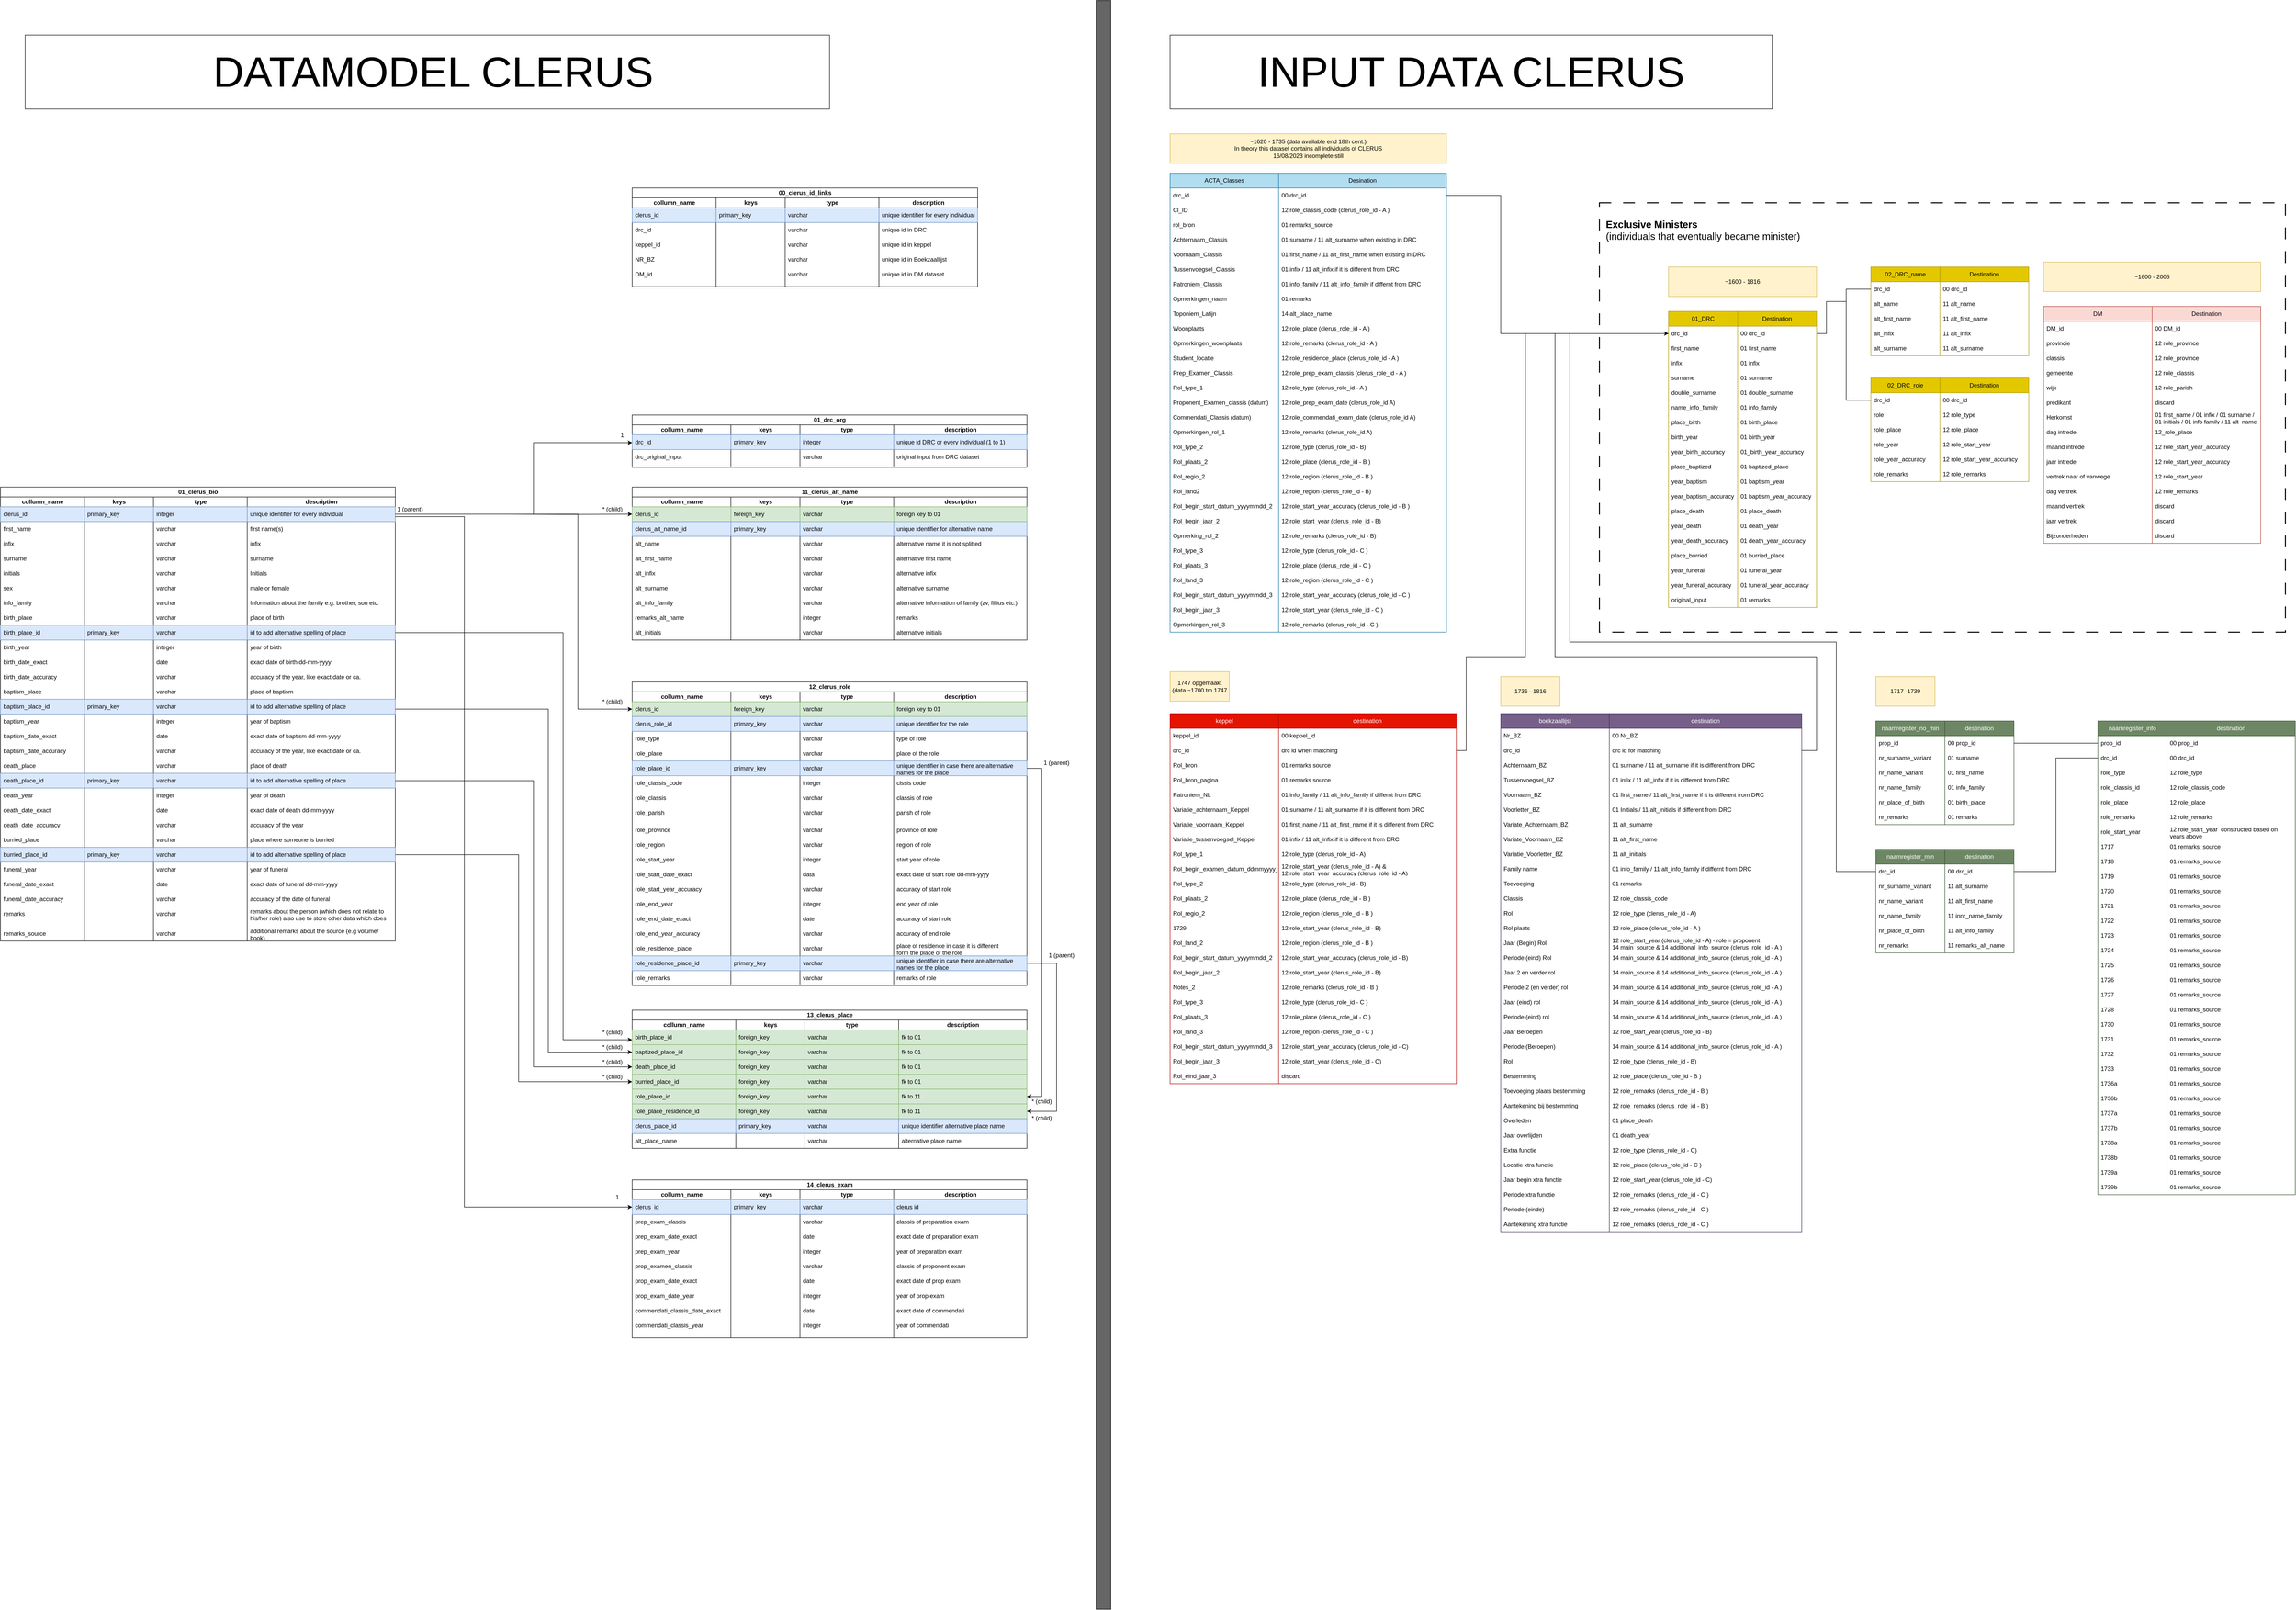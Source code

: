 <mxfile version="22.1.18" type="github">
  <diagram name="Page-1" id="c4acf3e9-155e-7222-9cf6-157b1a14988f">
    <mxGraphModel dx="6743" dy="2256" grid="1" gridSize="10" guides="1" tooltips="1" connect="1" arrows="1" fold="1" page="1" pageScale="1" pageWidth="4681" pageHeight="3300" background="none" math="0" shadow="0">
      <root>
        <mxCell id="0" />
        <mxCell id="1" parent="0" />
        <mxCell id="xJq8VJdn7wkD5GuFVw5j-2" value="&lt;div style=&quot;font-size: 20px;&quot; align=&quot;left&quot;&gt;&lt;font style=&quot;font-size: 20px;&quot;&gt;&lt;b&gt;&amp;nbsp; Exclusive Ministers&lt;br&gt;&lt;/b&gt;&lt;/font&gt;&lt;/div&gt;&lt;div style=&quot;font-size: 20px;&quot;&gt;&lt;font style=&quot;font-size: 20px;&quot;&gt;&amp;nbsp; (individuals that eventually became minister)&lt;br&gt;&lt;/font&gt;&lt;/div&gt;&lt;div style=&quot;font-size: 20px;&quot;&gt;&lt;font style=&quot;font-size: 20px;&quot;&gt;&lt;br&gt;&lt;/font&gt;&lt;/div&gt;&lt;div style=&quot;font-size: 20px;&quot;&gt;&lt;font style=&quot;font-size: 20px;&quot;&gt;&lt;br&gt;&lt;/font&gt;&lt;/div&gt;&lt;div style=&quot;font-size: 20px;&quot;&gt;&lt;font style=&quot;font-size: 20px;&quot;&gt;&lt;br&gt;&lt;/font&gt;&lt;/div&gt;&lt;div style=&quot;font-size: 20px;&quot;&gt;&lt;font style=&quot;font-size: 20px;&quot;&gt;&lt;br&gt;&lt;/font&gt;&lt;/div&gt;&lt;div style=&quot;font-size: 20px;&quot;&gt;&lt;font style=&quot;font-size: 20px;&quot;&gt;&lt;br&gt;&lt;/font&gt;&lt;/div&gt;&lt;div style=&quot;font-size: 20px;&quot;&gt;&lt;font style=&quot;font-size: 20px;&quot;&gt;&lt;br&gt;&lt;/font&gt;&lt;/div&gt;&lt;div style=&quot;font-size: 20px;&quot;&gt;&lt;font style=&quot;font-size: 20px;&quot;&gt;&lt;br&gt;&lt;/font&gt;&lt;/div&gt;&lt;div style=&quot;font-size: 20px;&quot;&gt;&lt;font style=&quot;font-size: 20px;&quot;&gt;&lt;br&gt;&lt;/font&gt;&lt;/div&gt;&lt;div style=&quot;font-size: 20px;&quot;&gt;&lt;font style=&quot;font-size: 20px;&quot;&gt;&lt;br&gt;&lt;/font&gt;&lt;/div&gt;&lt;div style=&quot;font-size: 20px;&quot;&gt;&lt;font style=&quot;font-size: 20px;&quot;&gt;&lt;br&gt;&lt;/font&gt;&lt;/div&gt;&lt;div style=&quot;font-size: 20px;&quot;&gt;&lt;font style=&quot;font-size: 20px;&quot;&gt;&lt;br&gt;&lt;/font&gt;&lt;/div&gt;&lt;div style=&quot;font-size: 20px;&quot;&gt;&lt;font style=&quot;font-size: 20px;&quot;&gt;&lt;br&gt;&lt;/font&gt;&lt;/div&gt;&lt;div style=&quot;font-size: 20px;&quot;&gt;&lt;font style=&quot;font-size: 20px;&quot;&gt;&lt;br&gt;&lt;/font&gt;&lt;/div&gt;&lt;div style=&quot;font-size: 20px;&quot;&gt;&lt;font style=&quot;font-size: 20px;&quot;&gt;&lt;br&gt;&lt;/font&gt;&lt;/div&gt;&lt;div style=&quot;font-size: 20px;&quot;&gt;&lt;font style=&quot;font-size: 20px;&quot;&gt;&lt;br&gt;&lt;/font&gt;&lt;/div&gt;&lt;div style=&quot;font-size: 20px;&quot;&gt;&lt;font style=&quot;font-size: 20px;&quot;&gt;&lt;br&gt;&lt;/font&gt;&lt;/div&gt;&lt;div style=&quot;font-size: 20px;&quot;&gt;&lt;font style=&quot;font-size: 20px;&quot;&gt;&lt;br&gt;&lt;/font&gt;&lt;/div&gt;&lt;div style=&quot;font-size: 20px;&quot;&gt;&lt;font style=&quot;font-size: 20px;&quot;&gt;&lt;br&gt;&lt;/font&gt;&lt;/div&gt;&lt;div style=&quot;font-size: 20px;&quot;&gt;&lt;font style=&quot;font-size: 20px;&quot;&gt;&lt;br&gt;&lt;/font&gt;&lt;/div&gt;&lt;div style=&quot;font-size: 20px;&quot;&gt;&lt;font style=&quot;font-size: 20px;&quot;&gt;&lt;br&gt;&lt;/font&gt;&lt;/div&gt;&lt;div style=&quot;font-size: 20px;&quot;&gt;&lt;font style=&quot;font-size: 20px;&quot;&gt;&lt;br&gt;&lt;/font&gt;&lt;/div&gt;&lt;div style=&quot;font-size: 20px;&quot;&gt;&lt;font style=&quot;font-size: 20px;&quot;&gt;&lt;br&gt;&lt;/font&gt;&lt;/div&gt;&lt;div style=&quot;font-size: 20px;&quot;&gt;&lt;font style=&quot;font-size: 20px;&quot;&gt;&lt;br&gt;&lt;/font&gt;&lt;/div&gt;&lt;div style=&quot;font-size: 20px;&quot;&gt;&lt;font style=&quot;font-size: 20px;&quot;&gt;&lt;br&gt;&lt;/font&gt;&lt;/div&gt;&lt;div style=&quot;font-size: 20px;&quot;&gt;&lt;font style=&quot;font-size: 20px;&quot;&gt;&lt;br&gt;&lt;/font&gt;&lt;/div&gt;&lt;div style=&quot;font-size: 20px;&quot;&gt;&lt;font style=&quot;font-size: 20px;&quot;&gt;&lt;br&gt;&lt;/font&gt;&lt;/div&gt;&lt;div style=&quot;font-size: 20px;&quot;&gt;&lt;font style=&quot;font-size: 20px;&quot;&gt;&lt;br&gt;&lt;/font&gt;&lt;/div&gt;&lt;div style=&quot;font-size: 20px;&quot;&gt;&lt;font style=&quot;font-size: 20px;&quot;&gt;&lt;br&gt;&lt;/font&gt;&lt;/div&gt;&lt;div style=&quot;font-size: 20px;&quot;&gt;&lt;font style=&quot;font-size: 20px;&quot;&gt;&lt;br&gt;&lt;/font&gt;&lt;/div&gt;&lt;div style=&quot;font-size: 20px;&quot;&gt;&lt;font style=&quot;font-size: 20px;&quot;&gt;&lt;br&gt;&lt;/font&gt;&lt;/div&gt;&lt;div style=&quot;font-size: 20px;&quot;&gt;&lt;font style=&quot;font-size: 20px;&quot;&gt;&lt;br&gt;&lt;/font&gt;&lt;/div&gt;&amp;nbsp;" style="rounded=0;whiteSpace=wrap;html=1;dashed=1;dashPattern=12 12;strokeWidth=2;align=left;" parent="1" vertex="1">
          <mxGeometry x="-1410" y="420" width="1390" height="870" as="geometry" />
        </mxCell>
        <mxCell id="v5tH6zYExcCofQopODxD-1" value="01_DRC" style="swimlane;fontStyle=0;childLayout=stackLayout;horizontal=1;startSize=30;horizontalStack=0;resizeParent=1;resizeParentMax=0;resizeLast=0;collapsible=1;marginBottom=0;whiteSpace=wrap;html=1;fillColor=#e3c800;fontColor=#000000;strokeColor=#B09500;" parent="1" vertex="1">
          <mxGeometry x="-1270" y="640" width="140" height="600" as="geometry" />
        </mxCell>
        <mxCell id="xJq8VJdn7wkD5GuFVw5j-292" style="edgeStyle=orthogonalEdgeStyle;rounded=0;orthogonalLoop=1;jettySize=auto;html=1;endArrow=none;endFill=0;exitX=1;exitY=0.5;exitDx=0;exitDy=0;" parent="v5tH6zYExcCofQopODxD-1" source="xJq8VJdn7wkD5GuFVw5j-273" edge="1">
          <mxGeometry relative="1" as="geometry">
            <mxPoint x="360" y="-20" as="targetPoint" />
            <Array as="points">
              <mxPoint x="320" y="45" />
              <mxPoint x="320" y="-20" />
            </Array>
          </mxGeometry>
        </mxCell>
        <mxCell id="v5tH6zYExcCofQopODxD-2" value="drc_id" style="text;strokeColor=none;fillColor=none;align=left;verticalAlign=middle;spacingLeft=4;spacingRight=4;overflow=hidden;points=[[0,0.5],[1,0.5]];portConstraint=eastwest;rotatable=0;whiteSpace=wrap;html=1;" parent="v5tH6zYExcCofQopODxD-1" vertex="1">
          <mxGeometry y="30" width="140" height="30" as="geometry" />
        </mxCell>
        <mxCell id="v5tH6zYExcCofQopODxD-5" value="first_name" style="text;strokeColor=none;fillColor=none;align=left;verticalAlign=middle;spacingLeft=4;spacingRight=4;overflow=hidden;points=[[0,0.5],[1,0.5]];portConstraint=eastwest;rotatable=0;whiteSpace=wrap;html=1;" parent="v5tH6zYExcCofQopODxD-1" vertex="1">
          <mxGeometry y="60" width="140" height="30" as="geometry" />
        </mxCell>
        <mxCell id="v5tH6zYExcCofQopODxD-8" value="infix" style="text;strokeColor=none;fillColor=none;align=left;verticalAlign=middle;spacingLeft=4;spacingRight=4;overflow=hidden;points=[[0,0.5],[1,0.5]];portConstraint=eastwest;rotatable=0;whiteSpace=wrap;html=1;" parent="v5tH6zYExcCofQopODxD-1" vertex="1">
          <mxGeometry y="90" width="140" height="30" as="geometry" />
        </mxCell>
        <mxCell id="v5tH6zYExcCofQopODxD-7" value="surname" style="text;strokeColor=none;fillColor=none;align=left;verticalAlign=middle;spacingLeft=4;spacingRight=4;overflow=hidden;points=[[0,0.5],[1,0.5]];portConstraint=eastwest;rotatable=0;whiteSpace=wrap;html=1;" parent="v5tH6zYExcCofQopODxD-1" vertex="1">
          <mxGeometry y="120" width="140" height="30" as="geometry" />
        </mxCell>
        <mxCell id="7QPDLyYBN54F9DGwP9kU-4" value="double_surname" style="text;strokeColor=none;fillColor=none;align=left;verticalAlign=middle;spacingLeft=4;spacingRight=4;overflow=hidden;points=[[0,0.5],[1,0.5]];portConstraint=eastwest;rotatable=0;whiteSpace=wrap;html=1;" parent="v5tH6zYExcCofQopODxD-1" vertex="1">
          <mxGeometry y="150" width="140" height="30" as="geometry" />
        </mxCell>
        <mxCell id="v5tH6zYExcCofQopODxD-38" value="name_info_family" style="text;strokeColor=none;fillColor=none;align=left;verticalAlign=middle;spacingLeft=4;spacingRight=4;overflow=hidden;points=[[0,0.5],[1,0.5]];portConstraint=eastwest;rotatable=0;whiteSpace=wrap;html=1;" parent="v5tH6zYExcCofQopODxD-1" vertex="1">
          <mxGeometry y="180" width="140" height="30" as="geometry" />
        </mxCell>
        <mxCell id="v5tH6zYExcCofQopODxD-6" value="place_birth" style="text;strokeColor=none;fillColor=none;align=left;verticalAlign=middle;spacingLeft=4;spacingRight=4;overflow=hidden;points=[[0,0.5],[1,0.5]];portConstraint=eastwest;rotatable=0;whiteSpace=wrap;html=1;" parent="v5tH6zYExcCofQopODxD-1" vertex="1">
          <mxGeometry y="210" width="140" height="30" as="geometry" />
        </mxCell>
        <mxCell id="v5tH6zYExcCofQopODxD-3" value="birth_year" style="text;strokeColor=none;fillColor=none;align=left;verticalAlign=middle;spacingLeft=4;spacingRight=4;overflow=hidden;points=[[0,0.5],[1,0.5]];portConstraint=eastwest;rotatable=0;whiteSpace=wrap;html=1;" parent="v5tH6zYExcCofQopODxD-1" vertex="1">
          <mxGeometry y="240" width="140" height="30" as="geometry" />
        </mxCell>
        <mxCell id="v5tH6zYExcCofQopODxD-41" value="year_birth_accuracy" style="text;strokeColor=none;fillColor=none;align=left;verticalAlign=middle;spacingLeft=4;spacingRight=4;overflow=hidden;points=[[0,0.5],[1,0.5]];portConstraint=eastwest;rotatable=0;whiteSpace=wrap;html=1;" parent="v5tH6zYExcCofQopODxD-1" vertex="1">
          <mxGeometry y="270" width="140" height="30" as="geometry" />
        </mxCell>
        <mxCell id="v5tH6zYExcCofQopODxD-4" value="place_baptized" style="text;strokeColor=none;fillColor=none;align=left;verticalAlign=middle;spacingLeft=4;spacingRight=4;overflow=hidden;points=[[0,0.5],[1,0.5]];portConstraint=eastwest;rotatable=0;whiteSpace=wrap;html=1;" parent="v5tH6zYExcCofQopODxD-1" vertex="1">
          <mxGeometry y="300" width="140" height="30" as="geometry" />
        </mxCell>
        <mxCell id="v5tH6zYExcCofQopODxD-33" value="year_baptism" style="text;strokeColor=none;fillColor=none;align=left;verticalAlign=middle;spacingLeft=4;spacingRight=4;overflow=hidden;points=[[0,0.5],[1,0.5]];portConstraint=eastwest;rotatable=0;whiteSpace=wrap;html=1;" parent="v5tH6zYExcCofQopODxD-1" vertex="1">
          <mxGeometry y="330" width="140" height="30" as="geometry" />
        </mxCell>
        <mxCell id="v5tH6zYExcCofQopODxD-42" value="year_baptism_accuracy" style="text;strokeColor=none;fillColor=none;align=left;verticalAlign=middle;spacingLeft=4;spacingRight=4;overflow=hidden;points=[[0,0.5],[1,0.5]];portConstraint=eastwest;rotatable=0;whiteSpace=wrap;html=1;" parent="v5tH6zYExcCofQopODxD-1" vertex="1">
          <mxGeometry y="360" width="140" height="30" as="geometry" />
        </mxCell>
        <mxCell id="v5tH6zYExcCofQopODxD-34" value="place_death" style="text;strokeColor=none;fillColor=none;align=left;verticalAlign=middle;spacingLeft=4;spacingRight=4;overflow=hidden;points=[[0,0.5],[1,0.5]];portConstraint=eastwest;rotatable=0;whiteSpace=wrap;html=1;" parent="v5tH6zYExcCofQopODxD-1" vertex="1">
          <mxGeometry y="390" width="140" height="30" as="geometry" />
        </mxCell>
        <mxCell id="v5tH6zYExcCofQopODxD-35" value="year_death" style="text;strokeColor=none;fillColor=none;align=left;verticalAlign=middle;spacingLeft=4;spacingRight=4;overflow=hidden;points=[[0,0.5],[1,0.5]];portConstraint=eastwest;rotatable=0;whiteSpace=wrap;html=1;" parent="v5tH6zYExcCofQopODxD-1" vertex="1">
          <mxGeometry y="420" width="140" height="30" as="geometry" />
        </mxCell>
        <mxCell id="v5tH6zYExcCofQopODxD-43" value="year_death_accuracy" style="text;strokeColor=none;fillColor=none;align=left;verticalAlign=middle;spacingLeft=4;spacingRight=4;overflow=hidden;points=[[0,0.5],[1,0.5]];portConstraint=eastwest;rotatable=0;whiteSpace=wrap;html=1;" parent="v5tH6zYExcCofQopODxD-1" vertex="1">
          <mxGeometry y="450" width="140" height="30" as="geometry" />
        </mxCell>
        <mxCell id="v5tH6zYExcCofQopODxD-36" value="place_burried" style="text;strokeColor=none;fillColor=none;align=left;verticalAlign=middle;spacingLeft=4;spacingRight=4;overflow=hidden;points=[[0,0.5],[1,0.5]];portConstraint=eastwest;rotatable=0;whiteSpace=wrap;html=1;" parent="v5tH6zYExcCofQopODxD-1" vertex="1">
          <mxGeometry y="480" width="140" height="30" as="geometry" />
        </mxCell>
        <mxCell id="v5tH6zYExcCofQopODxD-37" value="year_funeral" style="text;strokeColor=none;fillColor=none;align=left;verticalAlign=middle;spacingLeft=4;spacingRight=4;overflow=hidden;points=[[0,0.5],[1,0.5]];portConstraint=eastwest;rotatable=0;whiteSpace=wrap;html=1;" parent="v5tH6zYExcCofQopODxD-1" vertex="1">
          <mxGeometry y="510" width="140" height="30" as="geometry" />
        </mxCell>
        <mxCell id="v5tH6zYExcCofQopODxD-44" value="year_funeral_accuracy" style="text;strokeColor=none;fillColor=none;align=left;verticalAlign=middle;spacingLeft=4;spacingRight=4;overflow=hidden;points=[[0,0.5],[1,0.5]];portConstraint=eastwest;rotatable=0;whiteSpace=wrap;html=1;" parent="v5tH6zYExcCofQopODxD-1" vertex="1">
          <mxGeometry y="540" width="140" height="30" as="geometry" />
        </mxCell>
        <mxCell id="v5tH6zYExcCofQopODxD-39" value="original_input" style="text;strokeColor=none;fillColor=none;align=left;verticalAlign=middle;spacingLeft=4;spacingRight=4;overflow=hidden;points=[[0,0.5],[1,0.5]];portConstraint=eastwest;rotatable=0;whiteSpace=wrap;html=1;" parent="v5tH6zYExcCofQopODxD-1" vertex="1">
          <mxGeometry y="570" width="140" height="30" as="geometry" />
        </mxCell>
        <mxCell id="v5tH6zYExcCofQopODxD-25" value="destination" style="swimlane;fontStyle=0;childLayout=stackLayout;horizontal=1;startSize=30;horizontalStack=0;resizeParent=1;resizeParentMax=0;resizeLast=0;collapsible=1;marginBottom=0;whiteSpace=wrap;html=1;fillColor=#76608a;fontColor=#ffffff;strokeColor=#432D57;" parent="1" vertex="1">
          <mxGeometry x="-1390" y="1455" width="390" height="1050" as="geometry" />
        </mxCell>
        <mxCell id="v5tH6zYExcCofQopODxD-26" value="00 Nr_BZ" style="text;strokeColor=none;fillColor=none;align=left;verticalAlign=middle;spacingLeft=4;spacingRight=4;overflow=hidden;points=[[0,0.5],[1,0.5]];portConstraint=eastwest;rotatable=0;whiteSpace=wrap;html=1;flipV=1;flipH=1;" parent="v5tH6zYExcCofQopODxD-25" vertex="1">
          <mxGeometry y="30" width="390" height="30" as="geometry" />
        </mxCell>
        <mxCell id="AzpIxYVinU37_Tb9Akn6-314" value="drc id for matching" style="text;strokeColor=none;fillColor=none;align=left;verticalAlign=middle;spacingLeft=4;spacingRight=4;overflow=hidden;points=[[0,0.5],[1,0.5]];portConstraint=eastwest;rotatable=0;whiteSpace=wrap;html=1;" vertex="1" parent="v5tH6zYExcCofQopODxD-25">
          <mxGeometry y="60" width="390" height="30" as="geometry" />
        </mxCell>
        <mxCell id="v5tH6zYExcCofQopODxD-27" value="01 surname / 11 alt_surname if it is different from DRC" style="text;strokeColor=none;fillColor=none;align=left;verticalAlign=middle;spacingLeft=4;spacingRight=4;overflow=hidden;points=[[0,0.5],[1,0.5]];portConstraint=eastwest;rotatable=0;whiteSpace=wrap;html=1;" parent="v5tH6zYExcCofQopODxD-25" vertex="1">
          <mxGeometry y="90" width="390" height="30" as="geometry" />
        </mxCell>
        <mxCell id="v5tH6zYExcCofQopODxD-28" value="01 infix / 11 alt_infix if it is different from DRC" style="text;strokeColor=none;fillColor=none;align=left;verticalAlign=middle;spacingLeft=4;spacingRight=4;overflow=hidden;points=[[0,0.5],[1,0.5]];portConstraint=eastwest;rotatable=0;whiteSpace=wrap;html=1;" parent="v5tH6zYExcCofQopODxD-25" vertex="1">
          <mxGeometry y="120" width="390" height="30" as="geometry" />
        </mxCell>
        <mxCell id="v5tH6zYExcCofQopODxD-29" value="01 first_name / 11 alt_first_name if it is different from DRC" style="text;strokeColor=none;fillColor=none;align=left;verticalAlign=middle;spacingLeft=4;spacingRight=4;overflow=hidden;points=[[0,0.5],[1,0.5]];portConstraint=eastwest;rotatable=0;whiteSpace=wrap;html=1;" parent="v5tH6zYExcCofQopODxD-25" vertex="1">
          <mxGeometry y="150" width="390" height="30" as="geometry" />
        </mxCell>
        <mxCell id="v5tH6zYExcCofQopODxD-30" value="01 Initials / 11 alt_initials if different from DRC" style="text;strokeColor=none;fillColor=none;align=left;verticalAlign=middle;spacingLeft=4;spacingRight=4;overflow=hidden;points=[[0,0.5],[1,0.5]];portConstraint=eastwest;rotatable=0;whiteSpace=wrap;html=1;" parent="v5tH6zYExcCofQopODxD-25" vertex="1">
          <mxGeometry y="180" width="390" height="30" as="geometry" />
        </mxCell>
        <mxCell id="v5tH6zYExcCofQopODxD-31" value="11 alt_surname " style="text;strokeColor=none;fillColor=none;align=left;verticalAlign=middle;spacingLeft=4;spacingRight=4;overflow=hidden;points=[[0,0.5],[1,0.5]];portConstraint=eastwest;rotatable=0;whiteSpace=wrap;html=1;" parent="v5tH6zYExcCofQopODxD-25" vertex="1">
          <mxGeometry y="210" width="390" height="30" as="geometry" />
        </mxCell>
        <mxCell id="v5tH6zYExcCofQopODxD-32" value="11 alt_first_name" style="text;strokeColor=none;fillColor=none;align=left;verticalAlign=middle;spacingLeft=4;spacingRight=4;overflow=hidden;points=[[0,0.5],[1,0.5]];portConstraint=eastwest;rotatable=0;whiteSpace=wrap;html=1;" parent="v5tH6zYExcCofQopODxD-25" vertex="1">
          <mxGeometry y="240" width="390" height="30" as="geometry" />
        </mxCell>
        <mxCell id="v5tH6zYExcCofQopODxD-86" value="11 alt_initials " style="text;strokeColor=none;fillColor=none;align=left;verticalAlign=middle;spacingLeft=4;spacingRight=4;overflow=hidden;points=[[0,0.5],[1,0.5]];portConstraint=eastwest;rotatable=0;whiteSpace=wrap;html=1;" parent="v5tH6zYExcCofQopODxD-25" vertex="1">
          <mxGeometry y="270" width="390" height="30" as="geometry" />
        </mxCell>
        <mxCell id="v5tH6zYExcCofQopODxD-85" value="01 info_family /&amp;nbsp;11 alt_info_family if differnt from DRC" style="text;strokeColor=none;fillColor=none;align=left;verticalAlign=middle;spacingLeft=4;spacingRight=4;overflow=hidden;points=[[0,0.5],[1,0.5]];portConstraint=eastwest;rotatable=0;whiteSpace=wrap;html=1;" parent="v5tH6zYExcCofQopODxD-25" vertex="1">
          <mxGeometry y="300" width="390" height="30" as="geometry" />
        </mxCell>
        <mxCell id="v5tH6zYExcCofQopODxD-84" value="01 remarks" style="text;strokeColor=none;fillColor=none;align=left;verticalAlign=middle;spacingLeft=4;spacingRight=4;overflow=hidden;points=[[0,0.5],[1,0.5]];portConstraint=eastwest;rotatable=0;whiteSpace=wrap;html=1;" parent="v5tH6zYExcCofQopODxD-25" vertex="1">
          <mxGeometry y="330" width="390" height="30" as="geometry" />
        </mxCell>
        <mxCell id="v5tH6zYExcCofQopODxD-83" value="12 role_classis_code" style="text;strokeColor=none;fillColor=none;align=left;verticalAlign=middle;spacingLeft=4;spacingRight=4;overflow=hidden;points=[[0,0.5],[1,0.5]];portConstraint=eastwest;rotatable=0;whiteSpace=wrap;html=1;" parent="v5tH6zYExcCofQopODxD-25" vertex="1">
          <mxGeometry y="360" width="390" height="30" as="geometry" />
        </mxCell>
        <mxCell id="v5tH6zYExcCofQopODxD-82" value="12 role_type (clerus_role_id - A)" style="text;strokeColor=none;fillColor=none;align=left;verticalAlign=middle;spacingLeft=4;spacingRight=4;overflow=hidden;points=[[0,0.5],[1,0.5]];portConstraint=eastwest;rotatable=0;whiteSpace=wrap;html=1;" parent="v5tH6zYExcCofQopODxD-25" vertex="1">
          <mxGeometry y="390" width="390" height="30" as="geometry" />
        </mxCell>
        <mxCell id="v5tH6zYExcCofQopODxD-81" value="12 role_place (clerus_role_id - A )" style="text;strokeColor=none;fillColor=none;align=left;verticalAlign=middle;spacingLeft=4;spacingRight=4;overflow=hidden;points=[[0,0.5],[1,0.5]];portConstraint=eastwest;rotatable=0;whiteSpace=wrap;html=1;" parent="v5tH6zYExcCofQopODxD-25" vertex="1">
          <mxGeometry y="420" width="390" height="30" as="geometry" />
        </mxCell>
        <mxCell id="v5tH6zYExcCofQopODxD-80" value="&lt;div&gt;12 role_start_year (clerus_role_id - A) - role = proponent &lt;br&gt;&lt;/div&gt;&lt;div&gt;14 main_source &amp;amp;&amp;nbsp;14 additional_info_source  (clerus_role_id - A )&lt;/div&gt;" style="text;strokeColor=none;fillColor=none;align=left;verticalAlign=middle;spacingLeft=4;spacingRight=4;overflow=hidden;points=[[0,0.5],[1,0.5]];portConstraint=eastwest;rotatable=0;whiteSpace=wrap;html=1;" parent="v5tH6zYExcCofQopODxD-25" vertex="1">
          <mxGeometry y="450" width="390" height="30" as="geometry" />
        </mxCell>
        <mxCell id="v5tH6zYExcCofQopODxD-102" value="14 main_source &amp;amp;&amp;nbsp;14 additional_info_source  (clerus_role_id - A )" style="text;strokeColor=none;fillColor=none;align=left;verticalAlign=middle;spacingLeft=4;spacingRight=4;overflow=hidden;points=[[0,0.5],[1,0.5]];portConstraint=eastwest;rotatable=0;whiteSpace=wrap;html=1;" parent="v5tH6zYExcCofQopODxD-25" vertex="1">
          <mxGeometry y="480" width="390" height="30" as="geometry" />
        </mxCell>
        <mxCell id="v5tH6zYExcCofQopODxD-113" value="14 main_source &amp;amp;&amp;nbsp;14 additional_info_source  (clerus_role_id - A )" style="text;strokeColor=none;fillColor=none;align=left;verticalAlign=middle;spacingLeft=4;spacingRight=4;overflow=hidden;points=[[0,0.5],[1,0.5]];portConstraint=eastwest;rotatable=0;whiteSpace=wrap;html=1;" parent="v5tH6zYExcCofQopODxD-25" vertex="1">
          <mxGeometry y="510" width="390" height="30" as="geometry" />
        </mxCell>
        <mxCell id="v5tH6zYExcCofQopODxD-112" value="14 main_source &amp;amp;&amp;nbsp;14 additional_info_source  (clerus_role_id - A )" style="text;strokeColor=none;fillColor=none;align=left;verticalAlign=middle;spacingLeft=4;spacingRight=4;overflow=hidden;points=[[0,0.5],[1,0.5]];portConstraint=eastwest;rotatable=0;whiteSpace=wrap;html=1;" parent="v5tH6zYExcCofQopODxD-25" vertex="1">
          <mxGeometry y="540" width="390" height="30" as="geometry" />
        </mxCell>
        <mxCell id="v5tH6zYExcCofQopODxD-111" value="14 main_source &amp;amp;&amp;nbsp;14 additional_info_source  (clerus_role_id - A )" style="text;strokeColor=none;fillColor=none;align=left;verticalAlign=middle;spacingLeft=4;spacingRight=4;overflow=hidden;points=[[0,0.5],[1,0.5]];portConstraint=eastwest;rotatable=0;whiteSpace=wrap;html=1;" parent="v5tH6zYExcCofQopODxD-25" vertex="1">
          <mxGeometry y="570" width="390" height="30" as="geometry" />
        </mxCell>
        <mxCell id="v5tH6zYExcCofQopODxD-110" value="14 main_source &amp;amp;&amp;nbsp;14 additional_info_source  (clerus_role_id - A )" style="text;strokeColor=none;fillColor=none;align=left;verticalAlign=middle;spacingLeft=4;spacingRight=4;overflow=hidden;points=[[0,0.5],[1,0.5]];portConstraint=eastwest;rotatable=0;whiteSpace=wrap;html=1;" parent="v5tH6zYExcCofQopODxD-25" vertex="1">
          <mxGeometry y="600" width="390" height="30" as="geometry" />
        </mxCell>
        <mxCell id="v5tH6zYExcCofQopODxD-109" value="12 role_start_year (clerus_role_id - B)&amp;nbsp; " style="text;strokeColor=none;fillColor=none;align=left;verticalAlign=middle;spacingLeft=4;spacingRight=4;overflow=hidden;points=[[0,0.5],[1,0.5]];portConstraint=eastwest;rotatable=0;whiteSpace=wrap;html=1;" parent="v5tH6zYExcCofQopODxD-25" vertex="1">
          <mxGeometry y="630" width="390" height="30" as="geometry" />
        </mxCell>
        <mxCell id="v5tH6zYExcCofQopODxD-108" value="14 main_source &amp;amp;&amp;nbsp;14 additional_info_source  (clerus_role_id - A )" style="text;strokeColor=none;fillColor=none;align=left;verticalAlign=middle;spacingLeft=4;spacingRight=4;overflow=hidden;points=[[0,0.5],[1,0.5]];portConstraint=eastwest;rotatable=0;whiteSpace=wrap;html=1;" parent="v5tH6zYExcCofQopODxD-25" vertex="1">
          <mxGeometry y="660" width="390" height="30" as="geometry" />
        </mxCell>
        <mxCell id="v5tH6zYExcCofQopODxD-107" value="12 role_type (clerus_role_id - B)" style="text;strokeColor=none;fillColor=none;align=left;verticalAlign=middle;spacingLeft=4;spacingRight=4;overflow=hidden;points=[[0,0.5],[1,0.5]];portConstraint=eastwest;rotatable=0;whiteSpace=wrap;html=1;" parent="v5tH6zYExcCofQopODxD-25" vertex="1">
          <mxGeometry y="690" width="390" height="30" as="geometry" />
        </mxCell>
        <mxCell id="v5tH6zYExcCofQopODxD-106" value="12 role_place (clerus_role_id - B )" style="text;strokeColor=none;fillColor=none;align=left;verticalAlign=middle;spacingLeft=4;spacingRight=4;overflow=hidden;points=[[0,0.5],[1,0.5]];portConstraint=eastwest;rotatable=0;whiteSpace=wrap;html=1;" parent="v5tH6zYExcCofQopODxD-25" vertex="1">
          <mxGeometry y="720" width="390" height="30" as="geometry" />
        </mxCell>
        <mxCell id="v5tH6zYExcCofQopODxD-105" value="12 role_remarks (clerus_role_id - B )" style="text;strokeColor=none;fillColor=none;align=left;verticalAlign=middle;spacingLeft=4;spacingRight=4;overflow=hidden;points=[[0,0.5],[1,0.5]];portConstraint=eastwest;rotatable=0;whiteSpace=wrap;html=1;" parent="v5tH6zYExcCofQopODxD-25" vertex="1">
          <mxGeometry y="750" width="390" height="30" as="geometry" />
        </mxCell>
        <mxCell id="v5tH6zYExcCofQopODxD-104" value="12 role_remarks (clerus_role_id - B )" style="text;strokeColor=none;fillColor=none;align=left;verticalAlign=middle;spacingLeft=4;spacingRight=4;overflow=hidden;points=[[0,0.5],[1,0.5]];portConstraint=eastwest;rotatable=0;whiteSpace=wrap;html=1;" parent="v5tH6zYExcCofQopODxD-25" vertex="1">
          <mxGeometry y="780" width="390" height="30" as="geometry" />
        </mxCell>
        <mxCell id="v5tH6zYExcCofQopODxD-118" value="01 place_death" style="text;strokeColor=none;fillColor=none;align=left;verticalAlign=middle;spacingLeft=4;spacingRight=4;overflow=hidden;points=[[0,0.5],[1,0.5]];portConstraint=eastwest;rotatable=0;whiteSpace=wrap;html=1;" parent="v5tH6zYExcCofQopODxD-25" vertex="1">
          <mxGeometry y="810" width="390" height="30" as="geometry" />
        </mxCell>
        <mxCell id="v5tH6zYExcCofQopODxD-117" value="01 death_year" style="text;strokeColor=none;fillColor=none;align=left;verticalAlign=middle;spacingLeft=4;spacingRight=4;overflow=hidden;points=[[0,0.5],[1,0.5]];portConstraint=eastwest;rotatable=0;whiteSpace=wrap;html=1;" parent="v5tH6zYExcCofQopODxD-25" vertex="1">
          <mxGeometry y="840" width="390" height="30" as="geometry" />
        </mxCell>
        <mxCell id="v5tH6zYExcCofQopODxD-116" value="12 role_type (clerus_role_id - C)" style="text;strokeColor=none;fillColor=none;align=left;verticalAlign=middle;spacingLeft=4;spacingRight=4;overflow=hidden;points=[[0,0.5],[1,0.5]];portConstraint=eastwest;rotatable=0;whiteSpace=wrap;html=1;" parent="v5tH6zYExcCofQopODxD-25" vertex="1">
          <mxGeometry y="870" width="390" height="30" as="geometry" />
        </mxCell>
        <mxCell id="v5tH6zYExcCofQopODxD-115" value="12 role_place (clerus_role_id - C )" style="text;strokeColor=none;fillColor=none;align=left;verticalAlign=middle;spacingLeft=4;spacingRight=4;overflow=hidden;points=[[0,0.5],[1,0.5]];portConstraint=eastwest;rotatable=0;whiteSpace=wrap;html=1;" parent="v5tH6zYExcCofQopODxD-25" vertex="1">
          <mxGeometry y="900" width="390" height="30" as="geometry" />
        </mxCell>
        <mxCell id="v5tH6zYExcCofQopODxD-114" value="12 role_start_year (clerus_role_id - C)" style="text;strokeColor=none;fillColor=none;align=left;verticalAlign=middle;spacingLeft=4;spacingRight=4;overflow=hidden;points=[[0,0.5],[1,0.5]];portConstraint=eastwest;rotatable=0;whiteSpace=wrap;html=1;" parent="v5tH6zYExcCofQopODxD-25" vertex="1">
          <mxGeometry y="930" width="390" height="30" as="geometry" />
        </mxCell>
        <mxCell id="v5tH6zYExcCofQopODxD-103" value="12 role_remarks (clerus_role_id - C )" style="text;strokeColor=none;fillColor=none;align=left;verticalAlign=middle;spacingLeft=4;spacingRight=4;overflow=hidden;points=[[0,0.5],[1,0.5]];portConstraint=eastwest;rotatable=0;whiteSpace=wrap;html=1;" parent="v5tH6zYExcCofQopODxD-25" vertex="1">
          <mxGeometry y="960" width="390" height="30" as="geometry" />
        </mxCell>
        <mxCell id="v5tH6zYExcCofQopODxD-120" value="12 role_remarks (clerus_role_id - C )" style="text;strokeColor=none;fillColor=none;align=left;verticalAlign=middle;spacingLeft=4;spacingRight=4;overflow=hidden;points=[[0,0.5],[1,0.5]];portConstraint=eastwest;rotatable=0;whiteSpace=wrap;html=1;" parent="v5tH6zYExcCofQopODxD-25" vertex="1">
          <mxGeometry y="990" width="390" height="30" as="geometry" />
        </mxCell>
        <mxCell id="v5tH6zYExcCofQopODxD-119" value="12 role_remarks (clerus_role_id - C )" style="text;strokeColor=none;fillColor=none;align=left;verticalAlign=middle;spacingLeft=4;spacingRight=4;overflow=hidden;points=[[0,0.5],[1,0.5]];portConstraint=eastwest;rotatable=0;whiteSpace=wrap;html=1;" parent="v5tH6zYExcCofQopODxD-25" vertex="1">
          <mxGeometry y="1020" width="390" height="30" as="geometry" />
        </mxCell>
        <mxCell id="v5tH6zYExcCofQopODxD-45" value="02_DRC_name" style="swimlane;fontStyle=0;childLayout=stackLayout;horizontal=1;startSize=30;horizontalStack=0;resizeParent=1;resizeParentMax=0;resizeLast=0;collapsible=1;marginBottom=0;whiteSpace=wrap;html=1;fillColor=#e3c800;fontColor=#000000;strokeColor=#B09500;" parent="1" vertex="1">
          <mxGeometry x="-860" y="550" width="140" height="180" as="geometry" />
        </mxCell>
        <mxCell id="v5tH6zYExcCofQopODxD-46" value="drc_id" style="text;strokeColor=none;fillColor=none;align=left;verticalAlign=middle;spacingLeft=4;spacingRight=4;overflow=hidden;points=[[0,0.5],[1,0.5]];portConstraint=eastwest;rotatable=0;whiteSpace=wrap;html=1;" parent="v5tH6zYExcCofQopODxD-45" vertex="1">
          <mxGeometry y="30" width="140" height="30" as="geometry" />
        </mxCell>
        <mxCell id="06i2pUNaTt7zVlCuUhyh-1" value="alt_name" style="text;strokeColor=none;fillColor=none;align=left;verticalAlign=middle;spacingLeft=4;spacingRight=4;overflow=hidden;points=[[0,0.5],[1,0.5]];portConstraint=eastwest;rotatable=0;whiteSpace=wrap;html=1;" parent="v5tH6zYExcCofQopODxD-45" vertex="1">
          <mxGeometry y="60" width="140" height="30" as="geometry" />
        </mxCell>
        <mxCell id="06i2pUNaTt7zVlCuUhyh-2" value="alt_first_name" style="text;strokeColor=none;fillColor=none;align=left;verticalAlign=middle;spacingLeft=4;spacingRight=4;overflow=hidden;points=[[0,0.5],[1,0.5]];portConstraint=eastwest;rotatable=0;whiteSpace=wrap;html=1;" parent="v5tH6zYExcCofQopODxD-45" vertex="1">
          <mxGeometry y="90" width="140" height="30" as="geometry" />
        </mxCell>
        <mxCell id="06i2pUNaTt7zVlCuUhyh-3" value="alt_infix" style="text;strokeColor=none;fillColor=none;align=left;verticalAlign=middle;spacingLeft=4;spacingRight=4;overflow=hidden;points=[[0,0.5],[1,0.5]];portConstraint=eastwest;rotatable=0;whiteSpace=wrap;html=1;" parent="v5tH6zYExcCofQopODxD-45" vertex="1">
          <mxGeometry y="120" width="140" height="30" as="geometry" />
        </mxCell>
        <mxCell id="06i2pUNaTt7zVlCuUhyh-4" value="alt_surname" style="text;strokeColor=none;fillColor=none;align=left;verticalAlign=middle;spacingLeft=4;spacingRight=4;overflow=hidden;points=[[0,0.5],[1,0.5]];portConstraint=eastwest;rotatable=0;whiteSpace=wrap;html=1;" parent="v5tH6zYExcCofQopODxD-45" vertex="1">
          <mxGeometry y="150" width="140" height="30" as="geometry" />
        </mxCell>
        <mxCell id="v5tH6zYExcCofQopODxD-69" value="02_DRC_role" style="swimlane;fontStyle=0;childLayout=stackLayout;horizontal=1;startSize=30;horizontalStack=0;resizeParent=1;resizeParentMax=0;resizeLast=0;collapsible=1;marginBottom=0;whiteSpace=wrap;html=1;fillColor=#e3c800;fontColor=#000000;strokeColor=#B09500;" parent="1" vertex="1">
          <mxGeometry x="-860" y="775" width="140" height="210" as="geometry" />
        </mxCell>
        <mxCell id="v5tH6zYExcCofQopODxD-70" value="drc_id" style="text;strokeColor=none;fillColor=none;align=left;verticalAlign=middle;spacingLeft=4;spacingRight=4;overflow=hidden;points=[[0,0.5],[1,0.5]];portConstraint=eastwest;rotatable=0;whiteSpace=wrap;html=1;" parent="v5tH6zYExcCofQopODxD-69" vertex="1">
          <mxGeometry y="30" width="140" height="30" as="geometry" />
        </mxCell>
        <mxCell id="v5tH6zYExcCofQopODxD-71" value="role" style="text;strokeColor=none;fillColor=none;align=left;verticalAlign=middle;spacingLeft=4;spacingRight=4;overflow=hidden;points=[[0,0.5],[1,0.5]];portConstraint=eastwest;rotatable=0;whiteSpace=wrap;html=1;" parent="v5tH6zYExcCofQopODxD-69" vertex="1">
          <mxGeometry y="60" width="140" height="30" as="geometry" />
        </mxCell>
        <mxCell id="v5tH6zYExcCofQopODxD-72" value="role_place" style="text;strokeColor=none;fillColor=none;align=left;verticalAlign=middle;spacingLeft=4;spacingRight=4;overflow=hidden;points=[[0,0.5],[1,0.5]];portConstraint=eastwest;rotatable=0;whiteSpace=wrap;html=1;" parent="v5tH6zYExcCofQopODxD-69" vertex="1">
          <mxGeometry y="90" width="140" height="30" as="geometry" />
        </mxCell>
        <mxCell id="v5tH6zYExcCofQopODxD-73" value="role_year" style="text;strokeColor=none;fillColor=none;align=left;verticalAlign=middle;spacingLeft=4;spacingRight=4;overflow=hidden;points=[[0,0.5],[1,0.5]];portConstraint=eastwest;rotatable=0;whiteSpace=wrap;html=1;" parent="v5tH6zYExcCofQopODxD-69" vertex="1">
          <mxGeometry y="120" width="140" height="30" as="geometry" />
        </mxCell>
        <mxCell id="v5tH6zYExcCofQopODxD-74" value="role_year_accuracy" style="text;strokeColor=none;fillColor=none;align=left;verticalAlign=middle;spacingLeft=4;spacingRight=4;overflow=hidden;points=[[0,0.5],[1,0.5]];portConstraint=eastwest;rotatable=0;whiteSpace=wrap;html=1;" parent="v5tH6zYExcCofQopODxD-69" vertex="1">
          <mxGeometry y="150" width="140" height="30" as="geometry" />
        </mxCell>
        <mxCell id="v5tH6zYExcCofQopODxD-75" value="role_remarks" style="text;strokeColor=none;fillColor=none;align=left;verticalAlign=middle;spacingLeft=4;spacingRight=4;overflow=hidden;points=[[0,0.5],[1,0.5]];portConstraint=eastwest;rotatable=0;whiteSpace=wrap;html=1;" parent="v5tH6zYExcCofQopODxD-69" vertex="1">
          <mxGeometry y="180" width="140" height="30" as="geometry" />
        </mxCell>
        <mxCell id="v5tH6zYExcCofQopODxD-87" value="DM" style="swimlane;fontStyle=0;childLayout=stackLayout;horizontal=1;startSize=30;horizontalStack=0;resizeParent=1;resizeParentMax=0;resizeLast=0;collapsible=1;marginBottom=0;whiteSpace=wrap;html=1;fillColor=#fad9d5;strokeColor=#ae4132;" parent="1" vertex="1">
          <mxGeometry x="-510" y="630" width="220" height="480" as="geometry" />
        </mxCell>
        <mxCell id="AG2McBLE8GteRgOnOXGc-89" value="DM_id" style="text;strokeColor=none;fillColor=none;align=left;verticalAlign=middle;spacingLeft=4;spacingRight=4;overflow=hidden;points=[[0,0.5],[1,0.5]];portConstraint=eastwest;rotatable=0;whiteSpace=wrap;html=1;" parent="v5tH6zYExcCofQopODxD-87" vertex="1">
          <mxGeometry y="30" width="220" height="30" as="geometry" />
        </mxCell>
        <mxCell id="v5tH6zYExcCofQopODxD-88" value="provincie" style="text;strokeColor=none;fillColor=none;align=left;verticalAlign=middle;spacingLeft=4;spacingRight=4;overflow=hidden;points=[[0,0.5],[1,0.5]];portConstraint=eastwest;rotatable=0;whiteSpace=wrap;html=1;" parent="v5tH6zYExcCofQopODxD-87" vertex="1">
          <mxGeometry y="60" width="220" height="30" as="geometry" />
        </mxCell>
        <mxCell id="v5tH6zYExcCofQopODxD-89" value="classis" style="text;strokeColor=none;fillColor=none;align=left;verticalAlign=middle;spacingLeft=4;spacingRight=4;overflow=hidden;points=[[0,0.5],[1,0.5]];portConstraint=eastwest;rotatable=0;whiteSpace=wrap;html=1;" parent="v5tH6zYExcCofQopODxD-87" vertex="1">
          <mxGeometry y="90" width="220" height="30" as="geometry" />
        </mxCell>
        <mxCell id="v5tH6zYExcCofQopODxD-90" value="gemeente" style="text;strokeColor=none;fillColor=none;align=left;verticalAlign=middle;spacingLeft=4;spacingRight=4;overflow=hidden;points=[[0,0.5],[1,0.5]];portConstraint=eastwest;rotatable=0;whiteSpace=wrap;html=1;" parent="v5tH6zYExcCofQopODxD-87" vertex="1">
          <mxGeometry y="120" width="220" height="30" as="geometry" />
        </mxCell>
        <mxCell id="v5tH6zYExcCofQopODxD-91" value="wijk" style="text;strokeColor=none;fillColor=none;align=left;verticalAlign=middle;spacingLeft=4;spacingRight=4;overflow=hidden;points=[[0,0.5],[1,0.5]];portConstraint=eastwest;rotatable=0;whiteSpace=wrap;html=1;" parent="v5tH6zYExcCofQopODxD-87" vertex="1">
          <mxGeometry y="150" width="220" height="30" as="geometry" />
        </mxCell>
        <mxCell id="v5tH6zYExcCofQopODxD-92" value="predikant" style="text;strokeColor=none;fillColor=none;align=left;verticalAlign=middle;spacingLeft=4;spacingRight=4;overflow=hidden;points=[[0,0.5],[1,0.5]];portConstraint=eastwest;rotatable=0;whiteSpace=wrap;html=1;" parent="v5tH6zYExcCofQopODxD-87" vertex="1">
          <mxGeometry y="180" width="220" height="30" as="geometry" />
        </mxCell>
        <mxCell id="v5tH6zYExcCofQopODxD-93" value="Herkomst" style="text;strokeColor=none;fillColor=none;align=left;verticalAlign=middle;spacingLeft=4;spacingRight=4;overflow=hidden;points=[[0,0.5],[1,0.5]];portConstraint=eastwest;rotatable=0;whiteSpace=wrap;html=1;" parent="v5tH6zYExcCofQopODxD-87" vertex="1">
          <mxGeometry y="210" width="220" height="30" as="geometry" />
        </mxCell>
        <mxCell id="v5tH6zYExcCofQopODxD-94" value="dag intrede" style="text;strokeColor=none;fillColor=none;align=left;verticalAlign=middle;spacingLeft=4;spacingRight=4;overflow=hidden;points=[[0,0.5],[1,0.5]];portConstraint=eastwest;rotatable=0;whiteSpace=wrap;html=1;" parent="v5tH6zYExcCofQopODxD-87" vertex="1">
          <mxGeometry y="240" width="220" height="30" as="geometry" />
        </mxCell>
        <mxCell id="v5tH6zYExcCofQopODxD-95" value="maand intrede" style="text;strokeColor=none;fillColor=none;align=left;verticalAlign=middle;spacingLeft=4;spacingRight=4;overflow=hidden;points=[[0,0.5],[1,0.5]];portConstraint=eastwest;rotatable=0;whiteSpace=wrap;html=1;" parent="v5tH6zYExcCofQopODxD-87" vertex="1">
          <mxGeometry y="270" width="220" height="30" as="geometry" />
        </mxCell>
        <mxCell id="v5tH6zYExcCofQopODxD-96" value="jaar intrede" style="text;strokeColor=none;fillColor=none;align=left;verticalAlign=middle;spacingLeft=4;spacingRight=4;overflow=hidden;points=[[0,0.5],[1,0.5]];portConstraint=eastwest;rotatable=0;whiteSpace=wrap;html=1;" parent="v5tH6zYExcCofQopODxD-87" vertex="1">
          <mxGeometry y="300" width="220" height="30" as="geometry" />
        </mxCell>
        <mxCell id="v5tH6zYExcCofQopODxD-97" value="vertrek naar of vanwege" style="text;strokeColor=none;fillColor=none;align=left;verticalAlign=middle;spacingLeft=4;spacingRight=4;overflow=hidden;points=[[0,0.5],[1,0.5]];portConstraint=eastwest;rotatable=0;whiteSpace=wrap;html=1;" parent="v5tH6zYExcCofQopODxD-87" vertex="1">
          <mxGeometry y="330" width="220" height="30" as="geometry" />
        </mxCell>
        <mxCell id="v5tH6zYExcCofQopODxD-98" value="dag vertrek" style="text;strokeColor=none;fillColor=none;align=left;verticalAlign=middle;spacingLeft=4;spacingRight=4;overflow=hidden;points=[[0,0.5],[1,0.5]];portConstraint=eastwest;rotatable=0;whiteSpace=wrap;html=1;" parent="v5tH6zYExcCofQopODxD-87" vertex="1">
          <mxGeometry y="360" width="220" height="30" as="geometry" />
        </mxCell>
        <mxCell id="v5tH6zYExcCofQopODxD-99" value="maand vertrek" style="text;strokeColor=none;fillColor=none;align=left;verticalAlign=middle;spacingLeft=4;spacingRight=4;overflow=hidden;points=[[0,0.5],[1,0.5]];portConstraint=eastwest;rotatable=0;whiteSpace=wrap;html=1;" parent="v5tH6zYExcCofQopODxD-87" vertex="1">
          <mxGeometry y="390" width="220" height="30" as="geometry" />
        </mxCell>
        <mxCell id="v5tH6zYExcCofQopODxD-100" value="jaar vertrek" style="text;strokeColor=none;fillColor=none;align=left;verticalAlign=middle;spacingLeft=4;spacingRight=4;overflow=hidden;points=[[0,0.5],[1,0.5]];portConstraint=eastwest;rotatable=0;whiteSpace=wrap;html=1;" parent="v5tH6zYExcCofQopODxD-87" vertex="1">
          <mxGeometry y="420" width="220" height="30" as="geometry" />
        </mxCell>
        <mxCell id="v5tH6zYExcCofQopODxD-101" value="Bijzonderheden" style="text;strokeColor=none;fillColor=none;align=left;verticalAlign=middle;spacingLeft=4;spacingRight=4;overflow=hidden;points=[[0,0.5],[1,0.5]];portConstraint=eastwest;rotatable=0;whiteSpace=wrap;html=1;" parent="v5tH6zYExcCofQopODxD-87" vertex="1">
          <mxGeometry y="450" width="220" height="30" as="geometry" />
        </mxCell>
        <mxCell id="t8jxFMlalKWOaSQotO5f-1" value="destination" style="swimlane;fontStyle=0;childLayout=stackLayout;horizontal=1;startSize=30;horizontalStack=0;resizeParent=1;resizeParentMax=0;resizeLast=0;collapsible=1;marginBottom=0;whiteSpace=wrap;html=1;fillColor=#e51400;strokeColor=#B20000;fontColor=#ffffff;" parent="1" vertex="1">
          <mxGeometry x="-2060" y="1455" width="360" height="750" as="geometry" />
        </mxCell>
        <mxCell id="t8jxFMlalKWOaSQotO5f-2" value="00 keppel_id" style="text;strokeColor=none;fillColor=none;align=left;verticalAlign=middle;spacingLeft=4;spacingRight=4;overflow=hidden;points=[[0,0.5],[1,0.5]];portConstraint=eastwest;rotatable=0;whiteSpace=wrap;html=1;" parent="t8jxFMlalKWOaSQotO5f-1" vertex="1">
          <mxGeometry y="30" width="360" height="30" as="geometry" />
        </mxCell>
        <mxCell id="AzpIxYVinU37_Tb9Akn6-313" value="drc id when matching" style="text;strokeColor=none;fillColor=none;align=left;verticalAlign=middle;spacingLeft=4;spacingRight=4;overflow=hidden;points=[[0,0.5],[1,0.5]];portConstraint=eastwest;rotatable=0;whiteSpace=wrap;html=1;" vertex="1" parent="t8jxFMlalKWOaSQotO5f-1">
          <mxGeometry y="60" width="360" height="30" as="geometry" />
        </mxCell>
        <mxCell id="t8jxFMlalKWOaSQotO5f-3" value="01 remarks source" style="text;strokeColor=none;fillColor=none;align=left;verticalAlign=middle;spacingLeft=4;spacingRight=4;overflow=hidden;points=[[0,0.5],[1,0.5]];portConstraint=eastwest;rotatable=0;whiteSpace=wrap;html=1;" parent="t8jxFMlalKWOaSQotO5f-1" vertex="1">
          <mxGeometry y="90" width="360" height="30" as="geometry" />
        </mxCell>
        <mxCell id="t8jxFMlalKWOaSQotO5f-4" value="01 remarks source" style="text;strokeColor=none;fillColor=none;align=left;verticalAlign=middle;spacingLeft=4;spacingRight=4;overflow=hidden;points=[[0,0.5],[1,0.5]];portConstraint=eastwest;rotatable=0;whiteSpace=wrap;html=1;" parent="t8jxFMlalKWOaSQotO5f-1" vertex="1">
          <mxGeometry y="120" width="360" height="30" as="geometry" />
        </mxCell>
        <mxCell id="t8jxFMlalKWOaSQotO5f-5" value="01 info_family /&amp;nbsp;11 alt_info_family if differnt from DRC" style="text;strokeColor=none;fillColor=none;align=left;verticalAlign=middle;spacingLeft=4;spacingRight=4;overflow=hidden;points=[[0,0.5],[1,0.5]];portConstraint=eastwest;rotatable=0;whiteSpace=wrap;html=1;" parent="t8jxFMlalKWOaSQotO5f-1" vertex="1">
          <mxGeometry y="150" width="360" height="30" as="geometry" />
        </mxCell>
        <mxCell id="t8jxFMlalKWOaSQotO5f-6" value="01 surname / 11 alt_surname if it is different from DRC" style="text;strokeColor=none;fillColor=none;align=left;verticalAlign=middle;spacingLeft=4;spacingRight=4;overflow=hidden;points=[[0,0.5],[1,0.5]];portConstraint=eastwest;rotatable=0;whiteSpace=wrap;html=1;" parent="t8jxFMlalKWOaSQotO5f-1" vertex="1">
          <mxGeometry y="180" width="360" height="30" as="geometry" />
        </mxCell>
        <mxCell id="t8jxFMlalKWOaSQotO5f-7" value="01 first_name / 11 alt_first_name if it is different from DRC" style="text;strokeColor=none;fillColor=none;align=left;verticalAlign=middle;spacingLeft=4;spacingRight=4;overflow=hidden;points=[[0,0.5],[1,0.5]];portConstraint=eastwest;rotatable=0;whiteSpace=wrap;html=1;" parent="t8jxFMlalKWOaSQotO5f-1" vertex="1">
          <mxGeometry y="210" width="360" height="30" as="geometry" />
        </mxCell>
        <mxCell id="t8jxFMlalKWOaSQotO5f-8" value="01 infix / 11 alt_infix if it is different from DRC" style="text;strokeColor=none;fillColor=none;align=left;verticalAlign=middle;spacingLeft=4;spacingRight=4;overflow=hidden;points=[[0,0.5],[1,0.5]];portConstraint=eastwest;rotatable=0;whiteSpace=wrap;html=1;" parent="t8jxFMlalKWOaSQotO5f-1" vertex="1">
          <mxGeometry y="240" width="360" height="30" as="geometry" />
        </mxCell>
        <mxCell id="t8jxFMlalKWOaSQotO5f-9" value="12 role_type (clerus_role_id - A)" style="text;strokeColor=none;fillColor=none;align=left;verticalAlign=middle;spacingLeft=4;spacingRight=4;overflow=hidden;points=[[0,0.5],[1,0.5]];portConstraint=eastwest;rotatable=0;whiteSpace=wrap;html=1;" parent="t8jxFMlalKWOaSQotO5f-1" vertex="1">
          <mxGeometry y="270" width="360" height="30" as="geometry" />
        </mxCell>
        <mxCell id="t8jxFMlalKWOaSQotO5f-10" value="&lt;div&gt;12 role_start_year (clerus_role_id - A) &amp;amp; &lt;br&gt;&lt;/div&gt;&lt;div&gt;12 role_start_year_accuracy (clerus_role_id - A) &lt;/div&gt;" style="text;strokeColor=none;fillColor=none;align=left;verticalAlign=middle;spacingLeft=4;spacingRight=4;overflow=hidden;points=[[0,0.5],[1,0.5]];portConstraint=eastwest;rotatable=0;whiteSpace=wrap;html=1;" parent="t8jxFMlalKWOaSQotO5f-1" vertex="1">
          <mxGeometry y="300" width="360" height="30" as="geometry" />
        </mxCell>
        <mxCell id="t8jxFMlalKWOaSQotO5f-11" value="12 role_type (clerus_role_id - B)" style="text;strokeColor=none;fillColor=none;align=left;verticalAlign=middle;spacingLeft=4;spacingRight=4;overflow=hidden;points=[[0,0.5],[1,0.5]];portConstraint=eastwest;rotatable=0;whiteSpace=wrap;html=1;" parent="t8jxFMlalKWOaSQotO5f-1" vertex="1">
          <mxGeometry y="330" width="360" height="30" as="geometry" />
        </mxCell>
        <mxCell id="t8jxFMlalKWOaSQotO5f-12" value="12 role_place (clerus_role_id - B )" style="text;strokeColor=none;fillColor=none;align=left;verticalAlign=middle;spacingLeft=4;spacingRight=4;overflow=hidden;points=[[0,0.5],[1,0.5]];portConstraint=eastwest;rotatable=0;whiteSpace=wrap;html=1;" parent="t8jxFMlalKWOaSQotO5f-1" vertex="1">
          <mxGeometry y="360" width="360" height="30" as="geometry" />
        </mxCell>
        <mxCell id="t8jxFMlalKWOaSQotO5f-13" value="12 role_region (clerus_role_id - B )" style="text;strokeColor=none;fillColor=none;align=left;verticalAlign=middle;spacingLeft=4;spacingRight=4;overflow=hidden;points=[[0,0.5],[1,0.5]];portConstraint=eastwest;rotatable=0;whiteSpace=wrap;html=1;" parent="t8jxFMlalKWOaSQotO5f-1" vertex="1">
          <mxGeometry y="390" width="360" height="30" as="geometry" />
        </mxCell>
        <mxCell id="t8jxFMlalKWOaSQotO5f-74" value="&lt;div&gt;12 role_start_year (clerus_role_id - B) &lt;br&gt;&lt;/div&gt;" style="text;strokeColor=none;fillColor=none;align=left;verticalAlign=middle;spacingLeft=4;spacingRight=4;overflow=hidden;points=[[0,0.5],[1,0.5]];portConstraint=eastwest;rotatable=0;whiteSpace=wrap;html=1;" parent="t8jxFMlalKWOaSQotO5f-1" vertex="1">
          <mxGeometry y="420" width="360" height="30" as="geometry" />
        </mxCell>
        <mxCell id="t8jxFMlalKWOaSQotO5f-14" value="12 role_region (clerus_role_id - B )" style="text;strokeColor=none;fillColor=none;align=left;verticalAlign=middle;spacingLeft=4;spacingRight=4;overflow=hidden;points=[[0,0.5],[1,0.5]];portConstraint=eastwest;rotatable=0;whiteSpace=wrap;html=1;" parent="t8jxFMlalKWOaSQotO5f-1" vertex="1">
          <mxGeometry y="450" width="360" height="30" as="geometry" />
        </mxCell>
        <mxCell id="t8jxFMlalKWOaSQotO5f-15" value="12 role_start_year_accuracy (clerus_role_id - B) " style="text;strokeColor=none;fillColor=none;align=left;verticalAlign=middle;spacingLeft=4;spacingRight=4;overflow=hidden;points=[[0,0.5],[1,0.5]];portConstraint=eastwest;rotatable=0;whiteSpace=wrap;html=1;" parent="t8jxFMlalKWOaSQotO5f-1" vertex="1">
          <mxGeometry y="480" width="360" height="30" as="geometry" />
        </mxCell>
        <mxCell id="t8jxFMlalKWOaSQotO5f-16" value="&lt;table width=&quot;266&quot; cellspacing=&quot;0&quot; cellpadding=&quot;0&quot; border=&quot;0&quot;&gt;&lt;tbody&gt;&lt;tr height=&quot;19&quot;&gt;&lt;td style=&quot;height:14.4pt;width:199pt&quot; class=&quot;xl65&quot; width=&quot;266&quot; height=&quot;19&quot;&gt;&lt;div&gt;12 role_start_year (clerus_role_id - B) &lt;br&gt;&lt;/div&gt;&lt;/td&gt;&lt;/tr&gt;&lt;/tbody&gt;&lt;/table&gt;" style="text;strokeColor=none;fillColor=none;align=left;verticalAlign=middle;spacingLeft=4;spacingRight=4;overflow=hidden;points=[[0,0.5],[1,0.5]];portConstraint=eastwest;rotatable=0;whiteSpace=wrap;html=1;" parent="t8jxFMlalKWOaSQotO5f-1" vertex="1">
          <mxGeometry y="510" width="360" height="30" as="geometry" />
        </mxCell>
        <mxCell id="t8jxFMlalKWOaSQotO5f-17" value="12 role_remarks (clerus_role_id - B )" style="text;strokeColor=none;fillColor=none;align=left;verticalAlign=middle;spacingLeft=4;spacingRight=4;overflow=hidden;points=[[0,0.5],[1,0.5]];portConstraint=eastwest;rotatable=0;whiteSpace=wrap;html=1;" parent="t8jxFMlalKWOaSQotO5f-1" vertex="1">
          <mxGeometry y="540" width="360" height="30" as="geometry" />
        </mxCell>
        <mxCell id="t8jxFMlalKWOaSQotO5f-18" value="12 role_type (clerus_role_id - C )" style="text;strokeColor=none;fillColor=none;align=left;verticalAlign=middle;spacingLeft=4;spacingRight=4;overflow=hidden;points=[[0,0.5],[1,0.5]];portConstraint=eastwest;rotatable=0;whiteSpace=wrap;html=1;" parent="t8jxFMlalKWOaSQotO5f-1" vertex="1">
          <mxGeometry y="570" width="360" height="30" as="geometry" />
        </mxCell>
        <mxCell id="t8jxFMlalKWOaSQotO5f-19" value="12 role_place (clerus_role_id - C )" style="text;strokeColor=none;fillColor=none;align=left;verticalAlign=middle;spacingLeft=4;spacingRight=4;overflow=hidden;points=[[0,0.5],[1,0.5]];portConstraint=eastwest;rotatable=0;whiteSpace=wrap;html=1;" parent="t8jxFMlalKWOaSQotO5f-1" vertex="1">
          <mxGeometry y="600" width="360" height="30" as="geometry" />
        </mxCell>
        <mxCell id="t8jxFMlalKWOaSQotO5f-20" value="12 role_region (clerus_role_id - C )" style="text;strokeColor=none;fillColor=none;align=left;verticalAlign=middle;spacingLeft=4;spacingRight=4;overflow=hidden;points=[[0,0.5],[1,0.5]];portConstraint=eastwest;rotatable=0;whiteSpace=wrap;html=1;" parent="t8jxFMlalKWOaSQotO5f-1" vertex="1">
          <mxGeometry y="630" width="360" height="30" as="geometry" />
        </mxCell>
        <mxCell id="t8jxFMlalKWOaSQotO5f-21" value="&lt;div&gt;12 role_start_year_accuracy (clerus_role_id - C) &lt;/div&gt;" style="text;strokeColor=none;fillColor=none;align=left;verticalAlign=middle;spacingLeft=4;spacingRight=4;overflow=hidden;points=[[0,0.5],[1,0.5]];portConstraint=eastwest;rotatable=0;whiteSpace=wrap;html=1;" parent="t8jxFMlalKWOaSQotO5f-1" vertex="1">
          <mxGeometry y="660" width="360" height="30" as="geometry" />
        </mxCell>
        <mxCell id="t8jxFMlalKWOaSQotO5f-22" value="&lt;div&gt;12 role_start_year (clerus_role_id - C) &lt;br&gt;&lt;/div&gt;" style="text;strokeColor=none;fillColor=none;align=left;verticalAlign=middle;spacingLeft=4;spacingRight=4;overflow=hidden;points=[[0,0.5],[1,0.5]];portConstraint=eastwest;rotatable=0;whiteSpace=wrap;html=1;" parent="t8jxFMlalKWOaSQotO5f-1" vertex="1">
          <mxGeometry y="690" width="360" height="30" as="geometry" />
        </mxCell>
        <mxCell id="t8jxFMlalKWOaSQotO5f-23" value="discard" style="text;strokeColor=none;fillColor=none;align=left;verticalAlign=middle;spacingLeft=4;spacingRight=4;overflow=hidden;points=[[0,0.5],[1,0.5]];portConstraint=eastwest;rotatable=0;whiteSpace=wrap;html=1;" parent="t8jxFMlalKWOaSQotO5f-1" vertex="1">
          <mxGeometry y="720" width="360" height="30" as="geometry" />
        </mxCell>
        <mxCell id="t8jxFMlalKWOaSQotO5f-35" value="destination" style="swimlane;fontStyle=0;childLayout=stackLayout;horizontal=1;startSize=30;horizontalStack=0;resizeParent=1;resizeParentMax=0;resizeLast=0;collapsible=1;marginBottom=0;whiteSpace=wrap;html=1;fillColor=#6d8764;fontColor=#ffffff;strokeColor=#3A5431;" parent="1" vertex="1">
          <mxGeometry x="-710" y="1730" width="140" height="210" as="geometry" />
        </mxCell>
        <mxCell id="t8jxFMlalKWOaSQotO5f-36" value="00 drc_id" style="text;strokeColor=none;fillColor=none;align=left;verticalAlign=middle;spacingLeft=4;spacingRight=4;overflow=hidden;points=[[0,0.5],[1,0.5]];portConstraint=eastwest;rotatable=0;whiteSpace=wrap;html=1;" parent="t8jxFMlalKWOaSQotO5f-35" vertex="1">
          <mxGeometry y="30" width="140" height="30" as="geometry" />
        </mxCell>
        <mxCell id="t8jxFMlalKWOaSQotO5f-37" value="11 alt_surname" style="text;strokeColor=none;fillColor=none;align=left;verticalAlign=middle;spacingLeft=4;spacingRight=4;overflow=hidden;points=[[0,0.5],[1,0.5]];portConstraint=eastwest;rotatable=0;whiteSpace=wrap;html=1;" parent="t8jxFMlalKWOaSQotO5f-35" vertex="1">
          <mxGeometry y="60" width="140" height="30" as="geometry" />
        </mxCell>
        <mxCell id="t8jxFMlalKWOaSQotO5f-38" value="11 alt_first_name" style="text;strokeColor=none;fillColor=none;align=left;verticalAlign=middle;spacingLeft=4;spacingRight=4;overflow=hidden;points=[[0,0.5],[1,0.5]];portConstraint=eastwest;rotatable=0;whiteSpace=wrap;html=1;" parent="t8jxFMlalKWOaSQotO5f-35" vertex="1">
          <mxGeometry y="90" width="140" height="30" as="geometry" />
        </mxCell>
        <mxCell id="t8jxFMlalKWOaSQotO5f-39" value="11 innr_name_family" style="text;strokeColor=none;fillColor=none;align=left;verticalAlign=middle;spacingLeft=4;spacingRight=4;overflow=hidden;points=[[0,0.5],[1,0.5]];portConstraint=eastwest;rotatable=0;whiteSpace=wrap;html=1;" parent="t8jxFMlalKWOaSQotO5f-35" vertex="1">
          <mxGeometry y="120" width="140" height="30" as="geometry" />
        </mxCell>
        <mxCell id="t8jxFMlalKWOaSQotO5f-40" value="11 alt_info_family" style="text;strokeColor=none;fillColor=none;align=left;verticalAlign=middle;spacingLeft=4;spacingRight=4;overflow=hidden;points=[[0,0.5],[1,0.5]];portConstraint=eastwest;rotatable=0;whiteSpace=wrap;html=1;" parent="t8jxFMlalKWOaSQotO5f-35" vertex="1">
          <mxGeometry y="150" width="140" height="30" as="geometry" />
        </mxCell>
        <mxCell id="t8jxFMlalKWOaSQotO5f-41" value="11 remarks_alt_name" style="text;strokeColor=none;fillColor=none;align=left;verticalAlign=middle;spacingLeft=4;spacingRight=4;overflow=hidden;points=[[0,0.5],[1,0.5]];portConstraint=eastwest;rotatable=0;whiteSpace=wrap;html=1;" parent="t8jxFMlalKWOaSQotO5f-35" vertex="1">
          <mxGeometry y="180" width="140" height="30" as="geometry" />
        </mxCell>
        <mxCell id="t8jxFMlalKWOaSQotO5f-48" value="destination" style="swimlane;fontStyle=0;childLayout=stackLayout;horizontal=1;startSize=30;horizontalStack=0;resizeParent=1;resizeParentMax=0;resizeLast=0;collapsible=1;marginBottom=0;whiteSpace=wrap;html=1;fillColor=#6d8764;fontColor=#ffffff;strokeColor=#3A5431;" parent="1" vertex="1">
          <mxGeometry x="-710" y="1470" width="140" height="210" as="geometry" />
        </mxCell>
        <mxCell id="t8jxFMlalKWOaSQotO5f-49" value="00 prop_id" style="text;strokeColor=none;fillColor=none;align=left;verticalAlign=middle;spacingLeft=4;spacingRight=4;overflow=hidden;points=[[0,0.5],[1,0.5]];portConstraint=eastwest;rotatable=0;whiteSpace=wrap;html=1;" parent="t8jxFMlalKWOaSQotO5f-48" vertex="1">
          <mxGeometry y="30" width="140" height="30" as="geometry" />
        </mxCell>
        <mxCell id="t8jxFMlalKWOaSQotO5f-50" value="01 surname" style="text;strokeColor=none;fillColor=none;align=left;verticalAlign=middle;spacingLeft=4;spacingRight=4;overflow=hidden;points=[[0,0.5],[1,0.5]];portConstraint=eastwest;rotatable=0;whiteSpace=wrap;html=1;" parent="t8jxFMlalKWOaSQotO5f-48" vertex="1">
          <mxGeometry y="60" width="140" height="30" as="geometry" />
        </mxCell>
        <mxCell id="t8jxFMlalKWOaSQotO5f-51" value="01 first_name" style="text;strokeColor=none;fillColor=none;align=left;verticalAlign=middle;spacingLeft=4;spacingRight=4;overflow=hidden;points=[[0,0.5],[1,0.5]];portConstraint=eastwest;rotatable=0;whiteSpace=wrap;html=1;" parent="t8jxFMlalKWOaSQotO5f-48" vertex="1">
          <mxGeometry y="90" width="140" height="30" as="geometry" />
        </mxCell>
        <mxCell id="t8jxFMlalKWOaSQotO5f-52" value="01 info_family" style="text;strokeColor=none;fillColor=none;align=left;verticalAlign=middle;spacingLeft=4;spacingRight=4;overflow=hidden;points=[[0,0.5],[1,0.5]];portConstraint=eastwest;rotatable=0;whiteSpace=wrap;html=1;" parent="t8jxFMlalKWOaSQotO5f-48" vertex="1">
          <mxGeometry y="120" width="140" height="30" as="geometry" />
        </mxCell>
        <mxCell id="t8jxFMlalKWOaSQotO5f-53" value="01 birth_place" style="text;strokeColor=none;fillColor=none;align=left;verticalAlign=middle;spacingLeft=4;spacingRight=4;overflow=hidden;points=[[0,0.5],[1,0.5]];portConstraint=eastwest;rotatable=0;whiteSpace=wrap;html=1;" parent="t8jxFMlalKWOaSQotO5f-48" vertex="1">
          <mxGeometry y="150" width="140" height="30" as="geometry" />
        </mxCell>
        <mxCell id="t8jxFMlalKWOaSQotO5f-54" value="01 remarks" style="text;strokeColor=none;fillColor=none;align=left;verticalAlign=middle;spacingLeft=4;spacingRight=4;overflow=hidden;points=[[0,0.5],[1,0.5]];portConstraint=eastwest;rotatable=0;whiteSpace=wrap;html=1;" parent="t8jxFMlalKWOaSQotO5f-48" vertex="1">
          <mxGeometry y="180" width="140" height="30" as="geometry" />
        </mxCell>
        <mxCell id="t8jxFMlalKWOaSQotO5f-55" value="naamregister_info" style="swimlane;fontStyle=0;childLayout=stackLayout;horizontal=1;startSize=30;horizontalStack=0;resizeParent=1;resizeParentMax=0;resizeLast=0;collapsible=1;marginBottom=0;whiteSpace=wrap;html=1;fillColor=#6d8764;fontColor=#ffffff;strokeColor=#3A5431;" parent="1" vertex="1">
          <mxGeometry x="-400" y="1470" width="140" height="960" as="geometry" />
        </mxCell>
        <mxCell id="t8jxFMlalKWOaSQotO5f-56" value="prop_id" style="text;strokeColor=none;fillColor=none;align=left;verticalAlign=middle;spacingLeft=4;spacingRight=4;overflow=hidden;points=[[0,0.5],[1,0.5]];portConstraint=eastwest;rotatable=0;whiteSpace=wrap;html=1;" parent="t8jxFMlalKWOaSQotO5f-55" vertex="1">
          <mxGeometry y="30" width="140" height="30" as="geometry" />
        </mxCell>
        <mxCell id="t8jxFMlalKWOaSQotO5f-57" value="drc_id" style="text;strokeColor=none;fillColor=none;align=left;verticalAlign=middle;spacingLeft=4;spacingRight=4;overflow=hidden;points=[[0,0.5],[1,0.5]];portConstraint=eastwest;rotatable=0;whiteSpace=wrap;html=1;" parent="t8jxFMlalKWOaSQotO5f-55" vertex="1">
          <mxGeometry y="60" width="140" height="30" as="geometry" />
        </mxCell>
        <mxCell id="t8jxFMlalKWOaSQotO5f-58" value="role_type" style="text;strokeColor=none;fillColor=none;align=left;verticalAlign=middle;spacingLeft=4;spacingRight=4;overflow=hidden;points=[[0,0.5],[1,0.5]];portConstraint=eastwest;rotatable=0;whiteSpace=wrap;html=1;" parent="t8jxFMlalKWOaSQotO5f-55" vertex="1">
          <mxGeometry y="90" width="140" height="30" as="geometry" />
        </mxCell>
        <mxCell id="t8jxFMlalKWOaSQotO5f-59" value="role_classis_id" style="text;strokeColor=none;fillColor=none;align=left;verticalAlign=middle;spacingLeft=4;spacingRight=4;overflow=hidden;points=[[0,0.5],[1,0.5]];portConstraint=eastwest;rotatable=0;whiteSpace=wrap;html=1;" parent="t8jxFMlalKWOaSQotO5f-55" vertex="1">
          <mxGeometry y="120" width="140" height="30" as="geometry" />
        </mxCell>
        <mxCell id="t8jxFMlalKWOaSQotO5f-60" value="role_place" style="text;strokeColor=none;fillColor=none;align=left;verticalAlign=middle;spacingLeft=4;spacingRight=4;overflow=hidden;points=[[0,0.5],[1,0.5]];portConstraint=eastwest;rotatable=0;whiteSpace=wrap;html=1;" parent="t8jxFMlalKWOaSQotO5f-55" vertex="1">
          <mxGeometry y="150" width="140" height="30" as="geometry" />
        </mxCell>
        <mxCell id="t8jxFMlalKWOaSQotO5f-61" value="role_remarks" style="text;strokeColor=none;fillColor=none;align=left;verticalAlign=middle;spacingLeft=4;spacingRight=4;overflow=hidden;points=[[0,0.5],[1,0.5]];portConstraint=eastwest;rotatable=0;whiteSpace=wrap;html=1;" parent="t8jxFMlalKWOaSQotO5f-55" vertex="1">
          <mxGeometry y="180" width="140" height="30" as="geometry" />
        </mxCell>
        <mxCell id="xJq8VJdn7wkD5GuFVw5j-467" value="role_start_year" style="text;strokeColor=none;fillColor=none;align=left;verticalAlign=middle;spacingLeft=4;spacingRight=4;overflow=hidden;points=[[0,0.5],[1,0.5]];portConstraint=eastwest;rotatable=0;whiteSpace=wrap;html=1;" parent="t8jxFMlalKWOaSQotO5f-55" vertex="1">
          <mxGeometry y="210" width="140" height="30" as="geometry" />
        </mxCell>
        <mxCell id="t8jxFMlalKWOaSQotO5f-62" value="1717" style="text;strokeColor=none;fillColor=none;align=left;verticalAlign=middle;spacingLeft=4;spacingRight=4;overflow=hidden;points=[[0,0.5],[1,0.5]];portConstraint=eastwest;rotatable=0;whiteSpace=wrap;html=1;" parent="t8jxFMlalKWOaSQotO5f-55" vertex="1">
          <mxGeometry y="240" width="140" height="30" as="geometry" />
        </mxCell>
        <mxCell id="t8jxFMlalKWOaSQotO5f-63" value="1718" style="text;strokeColor=none;fillColor=none;align=left;verticalAlign=middle;spacingLeft=4;spacingRight=4;overflow=hidden;points=[[0,0.5],[1,0.5]];portConstraint=eastwest;rotatable=0;whiteSpace=wrap;html=1;" parent="t8jxFMlalKWOaSQotO5f-55" vertex="1">
          <mxGeometry y="270" width="140" height="30" as="geometry" />
        </mxCell>
        <mxCell id="t8jxFMlalKWOaSQotO5f-64" value="1719" style="text;strokeColor=none;fillColor=none;align=left;verticalAlign=middle;spacingLeft=4;spacingRight=4;overflow=hidden;points=[[0,0.5],[1,0.5]];portConstraint=eastwest;rotatable=0;whiteSpace=wrap;html=1;" parent="t8jxFMlalKWOaSQotO5f-55" vertex="1">
          <mxGeometry y="300" width="140" height="30" as="geometry" />
        </mxCell>
        <mxCell id="t8jxFMlalKWOaSQotO5f-65" value="1720" style="text;strokeColor=none;fillColor=none;align=left;verticalAlign=middle;spacingLeft=4;spacingRight=4;overflow=hidden;points=[[0,0.5],[1,0.5]];portConstraint=eastwest;rotatable=0;whiteSpace=wrap;html=1;" parent="t8jxFMlalKWOaSQotO5f-55" vertex="1">
          <mxGeometry y="330" width="140" height="30" as="geometry" />
        </mxCell>
        <mxCell id="t8jxFMlalKWOaSQotO5f-66" value="1721" style="text;strokeColor=none;fillColor=none;align=left;verticalAlign=middle;spacingLeft=4;spacingRight=4;overflow=hidden;points=[[0,0.5],[1,0.5]];portConstraint=eastwest;rotatable=0;whiteSpace=wrap;html=1;" parent="t8jxFMlalKWOaSQotO5f-55" vertex="1">
          <mxGeometry y="360" width="140" height="30" as="geometry" />
        </mxCell>
        <mxCell id="t8jxFMlalKWOaSQotO5f-67" value="1722" style="text;strokeColor=none;fillColor=none;align=left;verticalAlign=middle;spacingLeft=4;spacingRight=4;overflow=hidden;points=[[0,0.5],[1,0.5]];portConstraint=eastwest;rotatable=0;whiteSpace=wrap;html=1;" parent="t8jxFMlalKWOaSQotO5f-55" vertex="1">
          <mxGeometry y="390" width="140" height="30" as="geometry" />
        </mxCell>
        <mxCell id="t8jxFMlalKWOaSQotO5f-68" value="1723" style="text;strokeColor=none;fillColor=none;align=left;verticalAlign=middle;spacingLeft=4;spacingRight=4;overflow=hidden;points=[[0,0.5],[1,0.5]];portConstraint=eastwest;rotatable=0;whiteSpace=wrap;html=1;" parent="t8jxFMlalKWOaSQotO5f-55" vertex="1">
          <mxGeometry y="420" width="140" height="30" as="geometry" />
        </mxCell>
        <mxCell id="t8jxFMlalKWOaSQotO5f-69" value="1724" style="text;strokeColor=none;fillColor=none;align=left;verticalAlign=middle;spacingLeft=4;spacingRight=4;overflow=hidden;points=[[0,0.5],[1,0.5]];portConstraint=eastwest;rotatable=0;whiteSpace=wrap;html=1;" parent="t8jxFMlalKWOaSQotO5f-55" vertex="1">
          <mxGeometry y="450" width="140" height="30" as="geometry" />
        </mxCell>
        <mxCell id="t8jxFMlalKWOaSQotO5f-70" value="1725" style="text;strokeColor=none;fillColor=none;align=left;verticalAlign=middle;spacingLeft=4;spacingRight=4;overflow=hidden;points=[[0,0.5],[1,0.5]];portConstraint=eastwest;rotatable=0;whiteSpace=wrap;html=1;" parent="t8jxFMlalKWOaSQotO5f-55" vertex="1">
          <mxGeometry y="480" width="140" height="30" as="geometry" />
        </mxCell>
        <mxCell id="t8jxFMlalKWOaSQotO5f-71" value="1726" style="text;strokeColor=none;fillColor=none;align=left;verticalAlign=middle;spacingLeft=4;spacingRight=4;overflow=hidden;points=[[0,0.5],[1,0.5]];portConstraint=eastwest;rotatable=0;whiteSpace=wrap;html=1;" parent="t8jxFMlalKWOaSQotO5f-55" vertex="1">
          <mxGeometry y="510" width="140" height="30" as="geometry" />
        </mxCell>
        <mxCell id="t8jxFMlalKWOaSQotO5f-72" value="1727" style="text;strokeColor=none;fillColor=none;align=left;verticalAlign=middle;spacingLeft=4;spacingRight=4;overflow=hidden;points=[[0,0.5],[1,0.5]];portConstraint=eastwest;rotatable=0;whiteSpace=wrap;html=1;" parent="t8jxFMlalKWOaSQotO5f-55" vertex="1">
          <mxGeometry y="540" width="140" height="30" as="geometry" />
        </mxCell>
        <mxCell id="t8jxFMlalKWOaSQotO5f-73" value="1728" style="text;strokeColor=none;fillColor=none;align=left;verticalAlign=middle;spacingLeft=4;spacingRight=4;overflow=hidden;points=[[0,0.5],[1,0.5]];portConstraint=eastwest;rotatable=0;whiteSpace=wrap;html=1;" parent="t8jxFMlalKWOaSQotO5f-55" vertex="1">
          <mxGeometry y="570" width="140" height="30" as="geometry" />
        </mxCell>
        <mxCell id="t8jxFMlalKWOaSQotO5f-75" value="1730" style="text;strokeColor=none;fillColor=none;align=left;verticalAlign=middle;spacingLeft=4;spacingRight=4;overflow=hidden;points=[[0,0.5],[1,0.5]];portConstraint=eastwest;rotatable=0;whiteSpace=wrap;html=1;" parent="t8jxFMlalKWOaSQotO5f-55" vertex="1">
          <mxGeometry y="600" width="140" height="30" as="geometry" />
        </mxCell>
        <mxCell id="t8jxFMlalKWOaSQotO5f-76" value="1731" style="text;strokeColor=none;fillColor=none;align=left;verticalAlign=middle;spacingLeft=4;spacingRight=4;overflow=hidden;points=[[0,0.5],[1,0.5]];portConstraint=eastwest;rotatable=0;whiteSpace=wrap;html=1;" parent="t8jxFMlalKWOaSQotO5f-55" vertex="1">
          <mxGeometry y="630" width="140" height="30" as="geometry" />
        </mxCell>
        <mxCell id="t8jxFMlalKWOaSQotO5f-82" value="1732" style="text;strokeColor=none;fillColor=none;align=left;verticalAlign=middle;spacingLeft=4;spacingRight=4;overflow=hidden;points=[[0,0.5],[1,0.5]];portConstraint=eastwest;rotatable=0;whiteSpace=wrap;html=1;" parent="t8jxFMlalKWOaSQotO5f-55" vertex="1">
          <mxGeometry y="660" width="140" height="30" as="geometry" />
        </mxCell>
        <mxCell id="t8jxFMlalKWOaSQotO5f-81" value="1733" style="text;strokeColor=none;fillColor=none;align=left;verticalAlign=middle;spacingLeft=4;spacingRight=4;overflow=hidden;points=[[0,0.5],[1,0.5]];portConstraint=eastwest;rotatable=0;whiteSpace=wrap;html=1;" parent="t8jxFMlalKWOaSQotO5f-55" vertex="1">
          <mxGeometry y="690" width="140" height="30" as="geometry" />
        </mxCell>
        <mxCell id="t8jxFMlalKWOaSQotO5f-90" value="1736a" style="text;strokeColor=none;fillColor=none;align=left;verticalAlign=middle;spacingLeft=4;spacingRight=4;overflow=hidden;points=[[0,0.5],[1,0.5]];portConstraint=eastwest;rotatable=0;whiteSpace=wrap;html=1;" parent="t8jxFMlalKWOaSQotO5f-55" vertex="1">
          <mxGeometry y="720" width="140" height="30" as="geometry" />
        </mxCell>
        <mxCell id="t8jxFMlalKWOaSQotO5f-89" value="1736b" style="text;strokeColor=none;fillColor=none;align=left;verticalAlign=middle;spacingLeft=4;spacingRight=4;overflow=hidden;points=[[0,0.5],[1,0.5]];portConstraint=eastwest;rotatable=0;whiteSpace=wrap;html=1;" parent="t8jxFMlalKWOaSQotO5f-55" vertex="1">
          <mxGeometry y="750" width="140" height="30" as="geometry" />
        </mxCell>
        <mxCell id="t8jxFMlalKWOaSQotO5f-88" value="1737a" style="text;strokeColor=none;fillColor=none;align=left;verticalAlign=middle;spacingLeft=4;spacingRight=4;overflow=hidden;points=[[0,0.5],[1,0.5]];portConstraint=eastwest;rotatable=0;whiteSpace=wrap;html=1;" parent="t8jxFMlalKWOaSQotO5f-55" vertex="1">
          <mxGeometry y="780" width="140" height="30" as="geometry" />
        </mxCell>
        <mxCell id="t8jxFMlalKWOaSQotO5f-87" value="1737b" style="text;strokeColor=none;fillColor=none;align=left;verticalAlign=middle;spacingLeft=4;spacingRight=4;overflow=hidden;points=[[0,0.5],[1,0.5]];portConstraint=eastwest;rotatable=0;whiteSpace=wrap;html=1;" parent="t8jxFMlalKWOaSQotO5f-55" vertex="1">
          <mxGeometry y="810" width="140" height="30" as="geometry" />
        </mxCell>
        <mxCell id="t8jxFMlalKWOaSQotO5f-86" value="1738a" style="text;strokeColor=none;fillColor=none;align=left;verticalAlign=middle;spacingLeft=4;spacingRight=4;overflow=hidden;points=[[0,0.5],[1,0.5]];portConstraint=eastwest;rotatable=0;whiteSpace=wrap;html=1;" parent="t8jxFMlalKWOaSQotO5f-55" vertex="1">
          <mxGeometry y="840" width="140" height="30" as="geometry" />
        </mxCell>
        <mxCell id="t8jxFMlalKWOaSQotO5f-85" value="1738b" style="text;strokeColor=none;fillColor=none;align=left;verticalAlign=middle;spacingLeft=4;spacingRight=4;overflow=hidden;points=[[0,0.5],[1,0.5]];portConstraint=eastwest;rotatable=0;whiteSpace=wrap;html=1;" parent="t8jxFMlalKWOaSQotO5f-55" vertex="1">
          <mxGeometry y="870" width="140" height="30" as="geometry" />
        </mxCell>
        <mxCell id="t8jxFMlalKWOaSQotO5f-84" value="1739a" style="text;strokeColor=none;fillColor=none;align=left;verticalAlign=middle;spacingLeft=4;spacingRight=4;overflow=hidden;points=[[0,0.5],[1,0.5]];portConstraint=eastwest;rotatable=0;whiteSpace=wrap;html=1;" parent="t8jxFMlalKWOaSQotO5f-55" vertex="1">
          <mxGeometry y="900" width="140" height="30" as="geometry" />
        </mxCell>
        <mxCell id="t8jxFMlalKWOaSQotO5f-83" value="1739b" style="text;strokeColor=none;fillColor=none;align=left;verticalAlign=middle;spacingLeft=4;spacingRight=4;overflow=hidden;points=[[0,0.5],[1,0.5]];portConstraint=eastwest;rotatable=0;whiteSpace=wrap;html=1;" parent="t8jxFMlalKWOaSQotO5f-55" vertex="1">
          <mxGeometry y="930" width="140" height="30" as="geometry" />
        </mxCell>
        <mxCell id="t8jxFMlalKWOaSQotO5f-125" style="edgeStyle=orthogonalEdgeStyle;rounded=0;orthogonalLoop=1;jettySize=auto;html=1;endArrow=none;endFill=0;exitX=0;exitY=0.5;exitDx=0;exitDy=0;" parent="1" source="v5tH6zYExcCofQopODxD-2" edge="1">
          <mxGeometry relative="1" as="geometry">
            <mxPoint x="-1510" y="1000" as="sourcePoint" />
            <mxPoint x="-1700" y="1530" as="targetPoint" />
            <Array as="points">
              <mxPoint x="-1560" y="685" />
              <mxPoint x="-1560" y="1340" />
              <mxPoint x="-1680" y="1340" />
              <mxPoint x="-1680" y="1530" />
            </Array>
          </mxGeometry>
        </mxCell>
        <mxCell id="t8jxFMlalKWOaSQotO5f-126" style="edgeStyle=orthogonalEdgeStyle;rounded=0;orthogonalLoop=1;jettySize=auto;html=1;endArrow=none;endFill=0;exitX=0;exitY=0.5;exitDx=0;exitDy=0;entryX=1;entryY=0.5;entryDx=0;entryDy=0;" parent="1" source="v5tH6zYExcCofQopODxD-2" target="AzpIxYVinU37_Tb9Akn6-314" edge="1">
          <mxGeometry relative="1" as="geometry">
            <mxPoint x="-1440" y="695" as="sourcePoint" />
            <mxPoint x="-1250" y="1415" as="targetPoint" />
            <Array as="points">
              <mxPoint x="-1500" y="685" />
              <mxPoint x="-1500" y="1340" />
              <mxPoint x="-970" y="1340" />
              <mxPoint x="-970" y="1530" />
            </Array>
          </mxGeometry>
        </mxCell>
        <mxCell id="t8jxFMlalKWOaSQotO5f-135" style="edgeStyle=orthogonalEdgeStyle;rounded=0;orthogonalLoop=1;jettySize=auto;html=1;entryX=0;entryY=0.5;entryDx=0;entryDy=0;endArrow=none;endFill=0;" parent="1" source="v5tH6zYExcCofQopODxD-70" target="v5tH6zYExcCofQopODxD-46" edge="1">
          <mxGeometry relative="1" as="geometry">
            <Array as="points">
              <mxPoint x="-910" y="820" />
              <mxPoint x="-910" y="595" />
            </Array>
          </mxGeometry>
        </mxCell>
        <mxCell id="t8jxFMlalKWOaSQotO5f-137" style="edgeStyle=orthogonalEdgeStyle;rounded=0;orthogonalLoop=1;jettySize=auto;html=1;exitX=0;exitY=0.5;exitDx=0;exitDy=0;entryX=1;entryY=0.5;entryDx=0;entryDy=0;endArrow=none;endFill=0;" parent="1" source="t8jxFMlalKWOaSQotO5f-56" target="t8jxFMlalKWOaSQotO5f-49" edge="1">
          <mxGeometry relative="1" as="geometry" />
        </mxCell>
        <mxCell id="t8jxFMlalKWOaSQotO5f-138" style="edgeStyle=orthogonalEdgeStyle;rounded=0;orthogonalLoop=1;jettySize=auto;html=1;exitX=0;exitY=0.5;exitDx=0;exitDy=0;entryX=1;entryY=0.5;entryDx=0;entryDy=0;endArrow=none;endFill=0;" parent="1" source="t8jxFMlalKWOaSQotO5f-57" target="t8jxFMlalKWOaSQotO5f-36" edge="1">
          <mxGeometry relative="1" as="geometry" />
        </mxCell>
        <mxCell id="AG2McBLE8GteRgOnOXGc-91" value="Desination" style="swimlane;fontStyle=0;childLayout=stackLayout;horizontal=1;startSize=30;horizontalStack=0;resizeParent=1;resizeParentMax=0;resizeLast=0;collapsible=1;marginBottom=0;whiteSpace=wrap;html=1;fillColor=#b1ddf0;strokeColor=#10739e;" parent="1" vertex="1">
          <mxGeometry x="-2060" y="360" width="340" height="930" as="geometry" />
        </mxCell>
        <mxCell id="AG2McBLE8GteRgOnOXGc-92" value="00 drc_id" style="text;strokeColor=none;fillColor=none;align=left;verticalAlign=middle;spacingLeft=4;spacingRight=4;overflow=hidden;points=[[0,0.5],[1,0.5]];portConstraint=eastwest;rotatable=0;whiteSpace=wrap;html=1;" parent="AG2McBLE8GteRgOnOXGc-91" vertex="1">
          <mxGeometry y="30" width="340" height="30" as="geometry" />
        </mxCell>
        <mxCell id="AG2McBLE8GteRgOnOXGc-93" value="12 role_classis_code  (clerus_role_id - A )" style="text;strokeColor=none;fillColor=none;align=left;verticalAlign=middle;spacingLeft=4;spacingRight=4;overflow=hidden;points=[[0,0.5],[1,0.5]];portConstraint=eastwest;rotatable=0;whiteSpace=wrap;html=1;" parent="AG2McBLE8GteRgOnOXGc-91" vertex="1">
          <mxGeometry y="60" width="340" height="30" as="geometry" />
        </mxCell>
        <mxCell id="AG2McBLE8GteRgOnOXGc-94" value="01 remarks_source" style="text;strokeColor=none;fillColor=none;align=left;verticalAlign=middle;spacingLeft=4;spacingRight=4;overflow=hidden;points=[[0,0.5],[1,0.5]];portConstraint=eastwest;rotatable=0;whiteSpace=wrap;html=1;" parent="AG2McBLE8GteRgOnOXGc-91" vertex="1">
          <mxGeometry y="90" width="340" height="30" as="geometry" />
        </mxCell>
        <mxCell id="AG2McBLE8GteRgOnOXGc-95" value="01 surname / 11 alt_surname when existing in DRC" style="text;strokeColor=none;fillColor=none;align=left;verticalAlign=middle;spacingLeft=4;spacingRight=4;overflow=hidden;points=[[0,0.5],[1,0.5]];portConstraint=eastwest;rotatable=0;whiteSpace=wrap;html=1;" parent="AG2McBLE8GteRgOnOXGc-91" vertex="1">
          <mxGeometry y="120" width="340" height="30" as="geometry" />
        </mxCell>
        <mxCell id="AG2McBLE8GteRgOnOXGc-96" value="01 first_name / 11 alt_first_name when existing in DRC" style="text;strokeColor=none;fillColor=none;align=left;verticalAlign=middle;spacingLeft=4;spacingRight=4;overflow=hidden;points=[[0,0.5],[1,0.5]];portConstraint=eastwest;rotatable=0;whiteSpace=wrap;html=1;" parent="AG2McBLE8GteRgOnOXGc-91" vertex="1">
          <mxGeometry y="150" width="340" height="30" as="geometry" />
        </mxCell>
        <mxCell id="AG2McBLE8GteRgOnOXGc-97" value="01 infix / 11 alt_infix if it is different from DRC" style="text;strokeColor=none;fillColor=none;align=left;verticalAlign=middle;spacingLeft=4;spacingRight=4;overflow=hidden;points=[[0,0.5],[1,0.5]];portConstraint=eastwest;rotatable=0;whiteSpace=wrap;html=1;" parent="AG2McBLE8GteRgOnOXGc-91" vertex="1">
          <mxGeometry y="180" width="340" height="30" as="geometry" />
        </mxCell>
        <mxCell id="AG2McBLE8GteRgOnOXGc-98" value="01 info_family /&amp;nbsp;11 alt_info_family if differnt from DRC" style="text;strokeColor=none;fillColor=none;align=left;verticalAlign=middle;spacingLeft=4;spacingRight=4;overflow=hidden;points=[[0,0.5],[1,0.5]];portConstraint=eastwest;rotatable=0;whiteSpace=wrap;html=1;" parent="AG2McBLE8GteRgOnOXGc-91" vertex="1">
          <mxGeometry y="210" width="340" height="30" as="geometry" />
        </mxCell>
        <mxCell id="AG2McBLE8GteRgOnOXGc-99" value="01 remarks" style="text;strokeColor=none;fillColor=none;align=left;verticalAlign=middle;spacingLeft=4;spacingRight=4;overflow=hidden;points=[[0,0.5],[1,0.5]];portConstraint=eastwest;rotatable=0;whiteSpace=wrap;html=1;" parent="AG2McBLE8GteRgOnOXGc-91" vertex="1">
          <mxGeometry y="240" width="340" height="30" as="geometry" />
        </mxCell>
        <mxCell id="AG2McBLE8GteRgOnOXGc-100" value="14 alt_place_name" style="text;strokeColor=none;fillColor=none;align=left;verticalAlign=middle;spacingLeft=4;spacingRight=4;overflow=hidden;points=[[0,0.5],[1,0.5]];portConstraint=eastwest;rotatable=0;whiteSpace=wrap;html=1;" parent="AG2McBLE8GteRgOnOXGc-91" vertex="1">
          <mxGeometry y="270" width="340" height="30" as="geometry" />
        </mxCell>
        <mxCell id="AG2McBLE8GteRgOnOXGc-101" value="12 role_place  (clerus_role_id - A )" style="text;strokeColor=none;fillColor=none;align=left;verticalAlign=middle;spacingLeft=4;spacingRight=4;overflow=hidden;points=[[0,0.5],[1,0.5]];portConstraint=eastwest;rotatable=0;whiteSpace=wrap;html=1;" parent="AG2McBLE8GteRgOnOXGc-91" vertex="1">
          <mxGeometry y="300" width="340" height="30" as="geometry" />
        </mxCell>
        <mxCell id="AG2McBLE8GteRgOnOXGc-102" value="12 role_remarks (clerus_role_id - A )" style="text;strokeColor=none;fillColor=none;align=left;verticalAlign=middle;spacingLeft=4;spacingRight=4;overflow=hidden;points=[[0,0.5],[1,0.5]];portConstraint=eastwest;rotatable=0;whiteSpace=wrap;html=1;" parent="AG2McBLE8GteRgOnOXGc-91" vertex="1">
          <mxGeometry y="330" width="340" height="30" as="geometry" />
        </mxCell>
        <mxCell id="AG2McBLE8GteRgOnOXGc-103" value="12 role_residence_place (clerus_role_id - A )" style="text;strokeColor=none;fillColor=none;align=left;verticalAlign=middle;spacingLeft=4;spacingRight=4;overflow=hidden;points=[[0,0.5],[1,0.5]];portConstraint=eastwest;rotatable=0;whiteSpace=wrap;html=1;" parent="AG2McBLE8GteRgOnOXGc-91" vertex="1">
          <mxGeometry y="360" width="340" height="30" as="geometry" />
        </mxCell>
        <mxCell id="AG2McBLE8GteRgOnOXGc-104" value="12 role_prep_exam_classis (clerus_role_id - A )" style="text;strokeColor=none;fillColor=none;align=left;verticalAlign=middle;spacingLeft=4;spacingRight=4;overflow=hidden;points=[[0,0.5],[1,0.5]];portConstraint=eastwest;rotatable=0;whiteSpace=wrap;html=1;" parent="AG2McBLE8GteRgOnOXGc-91" vertex="1">
          <mxGeometry y="390" width="340" height="30" as="geometry" />
        </mxCell>
        <mxCell id="AG2McBLE8GteRgOnOXGc-105" value="12 role_type (clerus_role_id - A )" style="text;strokeColor=none;fillColor=none;align=left;verticalAlign=middle;spacingLeft=4;spacingRight=4;overflow=hidden;points=[[0,0.5],[1,0.5]];portConstraint=eastwest;rotatable=0;whiteSpace=wrap;html=1;" parent="AG2McBLE8GteRgOnOXGc-91" vertex="1">
          <mxGeometry y="420" width="340" height="30" as="geometry" />
        </mxCell>
        <mxCell id="AG2McBLE8GteRgOnOXGc-106" value="12&amp;nbsp;role_prep_exam_date (clerus_role_id A)" style="text;strokeColor=none;fillColor=none;align=left;verticalAlign=middle;spacingLeft=4;spacingRight=4;overflow=hidden;points=[[0,0.5],[1,0.5]];portConstraint=eastwest;rotatable=0;whiteSpace=wrap;html=1;" parent="AG2McBLE8GteRgOnOXGc-91" vertex="1">
          <mxGeometry y="450" width="340" height="30" as="geometry" />
        </mxCell>
        <mxCell id="AG2McBLE8GteRgOnOXGc-107" value="12&amp;nbsp;role_commendati_exam_date (clerus_role_id A)" style="text;strokeColor=none;fillColor=none;align=left;verticalAlign=middle;spacingLeft=4;spacingRight=4;overflow=hidden;points=[[0,0.5],[1,0.5]];portConstraint=eastwest;rotatable=0;whiteSpace=wrap;html=1;" parent="AG2McBLE8GteRgOnOXGc-91" vertex="1">
          <mxGeometry y="480" width="340" height="30" as="geometry" />
        </mxCell>
        <mxCell id="AG2McBLE8GteRgOnOXGc-108" value="12 role_remarks (clerus_role_id A)" style="text;strokeColor=none;fillColor=none;align=left;verticalAlign=middle;spacingLeft=4;spacingRight=4;overflow=hidden;points=[[0,0.5],[1,0.5]];portConstraint=eastwest;rotatable=0;whiteSpace=wrap;html=1;" parent="AG2McBLE8GteRgOnOXGc-91" vertex="1">
          <mxGeometry y="510" width="340" height="30" as="geometry" />
        </mxCell>
        <mxCell id="AG2McBLE8GteRgOnOXGc-109" value="12 role_type (clerus_role_id - B)" style="text;strokeColor=none;fillColor=none;align=left;verticalAlign=middle;spacingLeft=4;spacingRight=4;overflow=hidden;points=[[0,0.5],[1,0.5]];portConstraint=eastwest;rotatable=0;whiteSpace=wrap;html=1;" parent="AG2McBLE8GteRgOnOXGc-91" vertex="1">
          <mxGeometry y="540" width="340" height="30" as="geometry" />
        </mxCell>
        <mxCell id="AG2McBLE8GteRgOnOXGc-110" value="12 role_place (clerus_role_id - B )" style="text;strokeColor=none;fillColor=none;align=left;verticalAlign=middle;spacingLeft=4;spacingRight=4;overflow=hidden;points=[[0,0.5],[1,0.5]];portConstraint=eastwest;rotatable=0;whiteSpace=wrap;html=1;" parent="AG2McBLE8GteRgOnOXGc-91" vertex="1">
          <mxGeometry y="570" width="340" height="30" as="geometry" />
        </mxCell>
        <mxCell id="AG2McBLE8GteRgOnOXGc-111" value="12 role_region (clerus_role_id - B )" style="text;strokeColor=none;fillColor=none;align=left;verticalAlign=middle;spacingLeft=4;spacingRight=4;overflow=hidden;points=[[0,0.5],[1,0.5]];portConstraint=eastwest;rotatable=0;whiteSpace=wrap;html=1;" parent="AG2McBLE8GteRgOnOXGc-91" vertex="1">
          <mxGeometry y="600" width="340" height="30" as="geometry" />
        </mxCell>
        <mxCell id="AG2McBLE8GteRgOnOXGc-112" value="12 role_region (clerus_role_id - B)" style="text;strokeColor=none;fillColor=none;align=left;verticalAlign=middle;spacingLeft=4;spacingRight=4;overflow=hidden;points=[[0,0.5],[1,0.5]];portConstraint=eastwest;rotatable=0;whiteSpace=wrap;html=1;" parent="AG2McBLE8GteRgOnOXGc-91" vertex="1">
          <mxGeometry y="630" width="340" height="30" as="geometry" />
        </mxCell>
        <mxCell id="AG2McBLE8GteRgOnOXGc-126" value="12 role_start_year_accuracy (clerus_role_id - B )" style="text;strokeColor=none;fillColor=none;align=left;verticalAlign=middle;spacingLeft=4;spacingRight=4;overflow=hidden;points=[[0,0.5],[1,0.5]];portConstraint=eastwest;rotatable=0;whiteSpace=wrap;html=1;" parent="AG2McBLE8GteRgOnOXGc-91" vertex="1">
          <mxGeometry y="660" width="340" height="30" as="geometry" />
        </mxCell>
        <mxCell id="AG2McBLE8GteRgOnOXGc-125" value="12 role_start_year (clerus_role_id - B)" style="text;strokeColor=none;fillColor=none;align=left;verticalAlign=middle;spacingLeft=4;spacingRight=4;overflow=hidden;points=[[0,0.5],[1,0.5]];portConstraint=eastwest;rotatable=0;whiteSpace=wrap;html=1;" parent="AG2McBLE8GteRgOnOXGc-91" vertex="1">
          <mxGeometry y="690" width="340" height="30" as="geometry" />
        </mxCell>
        <mxCell id="AG2McBLE8GteRgOnOXGc-124" value="12 role_remarks (clerus_role_id - B)" style="text;strokeColor=none;fillColor=none;align=left;verticalAlign=middle;spacingLeft=4;spacingRight=4;overflow=hidden;points=[[0,0.5],[1,0.5]];portConstraint=eastwest;rotatable=0;whiteSpace=wrap;html=1;" parent="AG2McBLE8GteRgOnOXGc-91" vertex="1">
          <mxGeometry y="720" width="340" height="30" as="geometry" />
        </mxCell>
        <mxCell id="AG2McBLE8GteRgOnOXGc-123" value="12 role_type (clerus_role_id - C )" style="text;strokeColor=none;fillColor=none;align=left;verticalAlign=middle;spacingLeft=4;spacingRight=4;overflow=hidden;points=[[0,0.5],[1,0.5]];portConstraint=eastwest;rotatable=0;whiteSpace=wrap;html=1;" parent="AG2McBLE8GteRgOnOXGc-91" vertex="1">
          <mxGeometry y="750" width="340" height="30" as="geometry" />
        </mxCell>
        <mxCell id="AG2McBLE8GteRgOnOXGc-122" value="12 role_place (clerus_role_id - C )" style="text;strokeColor=none;fillColor=none;align=left;verticalAlign=middle;spacingLeft=4;spacingRight=4;overflow=hidden;points=[[0,0.5],[1,0.5]];portConstraint=eastwest;rotatable=0;whiteSpace=wrap;html=1;" parent="AG2McBLE8GteRgOnOXGc-91" vertex="1">
          <mxGeometry y="780" width="340" height="30" as="geometry" />
        </mxCell>
        <mxCell id="AG2McBLE8GteRgOnOXGc-121" value="12 role_region (clerus_role_id - C )" style="text;strokeColor=none;fillColor=none;align=left;verticalAlign=middle;spacingLeft=4;spacingRight=4;overflow=hidden;points=[[0,0.5],[1,0.5]];portConstraint=eastwest;rotatable=0;whiteSpace=wrap;html=1;" parent="AG2McBLE8GteRgOnOXGc-91" vertex="1">
          <mxGeometry y="810" width="340" height="30" as="geometry" />
        </mxCell>
        <mxCell id="AG2McBLE8GteRgOnOXGc-120" value="12 role_start_year_accuracy (clerus_role_id - C )" style="text;strokeColor=none;fillColor=none;align=left;verticalAlign=middle;spacingLeft=4;spacingRight=4;overflow=hidden;points=[[0,0.5],[1,0.5]];portConstraint=eastwest;rotatable=0;whiteSpace=wrap;html=1;" parent="AG2McBLE8GteRgOnOXGc-91" vertex="1">
          <mxGeometry y="840" width="340" height="30" as="geometry" />
        </mxCell>
        <mxCell id="AG2McBLE8GteRgOnOXGc-119" value="12 role_start_year (clerus_role_id - C )" style="text;strokeColor=none;fillColor=none;align=left;verticalAlign=middle;spacingLeft=4;spacingRight=4;overflow=hidden;points=[[0,0.5],[1,0.5]];portConstraint=eastwest;rotatable=0;whiteSpace=wrap;html=1;" parent="AG2McBLE8GteRgOnOXGc-91" vertex="1">
          <mxGeometry y="870" width="340" height="30" as="geometry" />
        </mxCell>
        <mxCell id="AG2McBLE8GteRgOnOXGc-118" value="12 role_remarks (clerus_role_id - C )" style="text;strokeColor=none;fillColor=none;align=left;verticalAlign=middle;spacingLeft=4;spacingRight=4;overflow=hidden;points=[[0,0.5],[1,0.5]];portConstraint=eastwest;rotatable=0;whiteSpace=wrap;html=1;" parent="AG2McBLE8GteRgOnOXGc-91" vertex="1">
          <mxGeometry y="900" width="340" height="30" as="geometry" />
        </mxCell>
        <mxCell id="HJhV2FQeV8XM8kMmGPjY-104" value="01_clerus_bio" style="swimlane;childLayout=stackLayout;resizeParent=1;resizeParentMax=0;startSize=20;html=1;" parent="1" vertex="1">
          <mxGeometry x="-4650" y="996" width="800" height="920" as="geometry" />
        </mxCell>
        <mxCell id="HJhV2FQeV8XM8kMmGPjY-105" value="collumn_name" style="swimlane;startSize=20;html=1;" parent="HJhV2FQeV8XM8kMmGPjY-104" vertex="1">
          <mxGeometry y="20" width="170" height="900" as="geometry">
            <mxRectangle y="20" width="40" height="460" as="alternateBounds" />
          </mxGeometry>
        </mxCell>
        <mxCell id="HJhV2FQeV8XM8kMmGPjY-80" value="first_name" style="text;strokeColor=none;fillColor=none;align=left;verticalAlign=middle;spacingLeft=4;spacingRight=4;overflow=hidden;points=[[0,0.5],[1,0.5]];portConstraint=eastwest;rotatable=0;whiteSpace=wrap;html=1;" parent="HJhV2FQeV8XM8kMmGPjY-105" vertex="1">
          <mxGeometry y="50" width="140" height="30" as="geometry" />
        </mxCell>
        <mxCell id="HJhV2FQeV8XM8kMmGPjY-79" value="clerus_id" style="text;strokeColor=#6c8ebf;fillColor=#dae8fc;align=left;verticalAlign=middle;spacingLeft=4;spacingRight=4;overflow=hidden;points=[[0,0.5],[1,0.5]];portConstraint=eastwest;rotatable=0;whiteSpace=wrap;html=1;" parent="HJhV2FQeV8XM8kMmGPjY-105" vertex="1">
          <mxGeometry y="20" width="170" height="30" as="geometry" />
        </mxCell>
        <mxCell id="HJhV2FQeV8XM8kMmGPjY-81" value="infix" style="text;strokeColor=none;fillColor=none;align=left;verticalAlign=middle;spacingLeft=4;spacingRight=4;overflow=hidden;points=[[0,0.5],[1,0.5]];portConstraint=eastwest;rotatable=0;whiteSpace=wrap;html=1;" parent="HJhV2FQeV8XM8kMmGPjY-105" vertex="1">
          <mxGeometry y="80" width="140" height="30" as="geometry" />
        </mxCell>
        <mxCell id="HJhV2FQeV8XM8kMmGPjY-82" value="surname" style="text;strokeColor=none;fillColor=none;align=left;verticalAlign=middle;spacingLeft=4;spacingRight=4;overflow=hidden;points=[[0,0.5],[1,0.5]];portConstraint=eastwest;rotatable=0;whiteSpace=wrap;html=1;" parent="HJhV2FQeV8XM8kMmGPjY-105" vertex="1">
          <mxGeometry y="110" width="140" height="30" as="geometry" />
        </mxCell>
        <mxCell id="HJhV2FQeV8XM8kMmGPjY-83" value="initials" style="text;strokeColor=none;fillColor=none;align=left;verticalAlign=middle;spacingLeft=4;spacingRight=4;overflow=hidden;points=[[0,0.5],[1,0.5]];portConstraint=eastwest;rotatable=0;whiteSpace=wrap;html=1;" parent="HJhV2FQeV8XM8kMmGPjY-105" vertex="1">
          <mxGeometry y="140" width="140" height="30" as="geometry" />
        </mxCell>
        <mxCell id="HJhV2FQeV8XM8kMmGPjY-137" value="keys" style="swimlane;startSize=20;html=1;" parent="HJhV2FQeV8XM8kMmGPjY-104" vertex="1">
          <mxGeometry x="170" y="20" width="140" height="900" as="geometry">
            <mxRectangle x="170" y="20" width="40" height="770" as="alternateBounds" />
          </mxGeometry>
        </mxCell>
        <mxCell id="HJhV2FQeV8XM8kMmGPjY-138" value="primary_key" style="text;strokeColor=#6c8ebf;fillColor=#dae8fc;align=left;verticalAlign=middle;spacingLeft=4;spacingRight=4;overflow=hidden;points=[[0,0.5],[1,0.5]];portConstraint=eastwest;rotatable=0;whiteSpace=wrap;html=1;" parent="HJhV2FQeV8XM8kMmGPjY-137" vertex="1">
          <mxGeometry y="20" width="140" height="30" as="geometry" />
        </mxCell>
        <mxCell id="HJhV2FQeV8XM8kMmGPjY-106" value="type" style="swimlane;startSize=20;html=1;" parent="HJhV2FQeV8XM8kMmGPjY-104" vertex="1">
          <mxGeometry x="310" y="20" width="190" height="900" as="geometry">
            <mxRectangle x="260" y="20" width="40" height="770" as="alternateBounds" />
          </mxGeometry>
        </mxCell>
        <mxCell id="HJhV2FQeV8XM8kMmGPjY-110" value="varchar" style="text;strokeColor=none;fillColor=none;align=left;verticalAlign=middle;spacingLeft=4;spacingRight=4;overflow=hidden;points=[[0,0.5],[1,0.5]];portConstraint=eastwest;rotatable=0;whiteSpace=wrap;html=1;" parent="HJhV2FQeV8XM8kMmGPjY-106" vertex="1">
          <mxGeometry y="50" width="140" height="30" as="geometry" />
        </mxCell>
        <mxCell id="HJhV2FQeV8XM8kMmGPjY-111" value="integer" style="text;strokeColor=#6c8ebf;fillColor=#dae8fc;align=left;verticalAlign=middle;spacingLeft=4;spacingRight=4;overflow=hidden;points=[[0,0.5],[1,0.5]];portConstraint=eastwest;rotatable=0;whiteSpace=wrap;html=1;" parent="HJhV2FQeV8XM8kMmGPjY-106" vertex="1">
          <mxGeometry y="20" width="190" height="30" as="geometry" />
        </mxCell>
        <mxCell id="HJhV2FQeV8XM8kMmGPjY-112" value="varchar" style="text;strokeColor=none;fillColor=none;align=left;verticalAlign=middle;spacingLeft=4;spacingRight=4;overflow=hidden;points=[[0,0.5],[1,0.5]];portConstraint=eastwest;rotatable=0;whiteSpace=wrap;html=1;" parent="HJhV2FQeV8XM8kMmGPjY-106" vertex="1">
          <mxGeometry y="80" width="140" height="30" as="geometry" />
        </mxCell>
        <mxCell id="HJhV2FQeV8XM8kMmGPjY-113" value="varchar" style="text;strokeColor=none;fillColor=none;align=left;verticalAlign=middle;spacingLeft=4;spacingRight=4;overflow=hidden;points=[[0,0.5],[1,0.5]];portConstraint=eastwest;rotatable=0;whiteSpace=wrap;html=1;" parent="HJhV2FQeV8XM8kMmGPjY-106" vertex="1">
          <mxGeometry y="110" width="140" height="30" as="geometry" />
        </mxCell>
        <mxCell id="HJhV2FQeV8XM8kMmGPjY-114" value="varchar" style="text;strokeColor=none;fillColor=none;align=left;verticalAlign=middle;spacingLeft=4;spacingRight=4;overflow=hidden;points=[[0,0.5],[1,0.5]];portConstraint=eastwest;rotatable=0;whiteSpace=wrap;html=1;" parent="HJhV2FQeV8XM8kMmGPjY-106" vertex="1">
          <mxGeometry y="140" width="140" height="30" as="geometry" />
        </mxCell>
        <mxCell id="HJhV2FQeV8XM8kMmGPjY-107" value="description" style="swimlane;startSize=20;html=1;" parent="HJhV2FQeV8XM8kMmGPjY-104" vertex="1">
          <mxGeometry x="500" y="20" width="300" height="900" as="geometry" />
        </mxCell>
        <mxCell id="HJhV2FQeV8XM8kMmGPjY-490" value="first name(s) " style="text;strokeColor=none;fillColor=none;align=left;verticalAlign=middle;spacingLeft=4;spacingRight=4;overflow=hidden;points=[[0,0.5],[1,0.5]];portConstraint=eastwest;rotatable=0;whiteSpace=wrap;html=1;" parent="HJhV2FQeV8XM8kMmGPjY-107" vertex="1">
          <mxGeometry y="50" width="230" height="30" as="geometry" />
        </mxCell>
        <mxCell id="HJhV2FQeV8XM8kMmGPjY-491" value="unique identifier for every individual" style="text;strokeColor=#6c8ebf;fillColor=#dae8fc;align=left;verticalAlign=middle;spacingLeft=4;spacingRight=4;overflow=hidden;points=[[0,0.5],[1,0.5]];portConstraint=eastwest;rotatable=0;whiteSpace=wrap;html=1;" parent="HJhV2FQeV8XM8kMmGPjY-107" vertex="1">
          <mxGeometry y="20" width="300" height="30" as="geometry" />
        </mxCell>
        <mxCell id="HJhV2FQeV8XM8kMmGPjY-492" value="infix " style="text;strokeColor=none;fillColor=none;align=left;verticalAlign=middle;spacingLeft=4;spacingRight=4;overflow=hidden;points=[[0,0.5],[1,0.5]];portConstraint=eastwest;rotatable=0;whiteSpace=wrap;html=1;" parent="HJhV2FQeV8XM8kMmGPjY-107" vertex="1">
          <mxGeometry y="80" width="230" height="30" as="geometry" />
        </mxCell>
        <mxCell id="HJhV2FQeV8XM8kMmGPjY-493" value="surname" style="text;strokeColor=none;fillColor=none;align=left;verticalAlign=middle;spacingLeft=4;spacingRight=4;overflow=hidden;points=[[0,0.5],[1,0.5]];portConstraint=eastwest;rotatable=0;whiteSpace=wrap;html=1;" parent="HJhV2FQeV8XM8kMmGPjY-107" vertex="1">
          <mxGeometry y="110" width="230" height="30" as="geometry" />
        </mxCell>
        <mxCell id="HJhV2FQeV8XM8kMmGPjY-495" value="Initials" style="text;strokeColor=none;fillColor=none;align=left;verticalAlign=middle;spacingLeft=4;spacingRight=4;overflow=hidden;points=[[0,0.5],[1,0.5]];portConstraint=eastwest;rotatable=0;whiteSpace=wrap;html=1;" parent="HJhV2FQeV8XM8kMmGPjY-107" vertex="1">
          <mxGeometry y="140" width="230" height="30" as="geometry" />
        </mxCell>
        <mxCell id="AzpIxYVinU37_Tb9Akn6-18" value="male or female" style="text;strokeColor=none;fillColor=none;align=left;verticalAlign=middle;spacingLeft=4;spacingRight=4;overflow=hidden;points=[[0,0.5],[1,0.5]];portConstraint=eastwest;rotatable=0;whiteSpace=wrap;html=1;" vertex="1" parent="HJhV2FQeV8XM8kMmGPjY-107">
          <mxGeometry y="170" width="300" height="30" as="geometry" />
        </mxCell>
        <mxCell id="AzpIxYVinU37_Tb9Akn6-19" value="varchar" style="text;strokeColor=none;fillColor=none;align=left;verticalAlign=middle;spacingLeft=4;spacingRight=4;overflow=hidden;points=[[0,0.5],[1,0.5]];portConstraint=eastwest;rotatable=0;whiteSpace=wrap;html=1;" vertex="1" parent="HJhV2FQeV8XM8kMmGPjY-107">
          <mxGeometry x="-190" y="170" width="190" height="30" as="geometry" />
        </mxCell>
        <mxCell id="AzpIxYVinU37_Tb9Akn6-20" value="sex" style="text;strokeColor=none;fillColor=none;align=left;verticalAlign=middle;spacingLeft=4;spacingRight=4;overflow=hidden;points=[[0,0.5],[1,0.5]];portConstraint=eastwest;rotatable=0;whiteSpace=wrap;html=1;" vertex="1" parent="HJhV2FQeV8XM8kMmGPjY-107">
          <mxGeometry x="-500" y="170" width="170" height="30" as="geometry" />
        </mxCell>
        <mxCell id="HJhV2FQeV8XM8kMmGPjY-84" value="info_family" style="text;strokeColor=none;fillColor=none;align=left;verticalAlign=middle;spacingLeft=4;spacingRight=4;overflow=hidden;points=[[0,0.5],[1,0.5]];portConstraint=eastwest;rotatable=0;whiteSpace=wrap;html=1;" parent="HJhV2FQeV8XM8kMmGPjY-107" vertex="1">
          <mxGeometry x="-500" y="200" width="140" height="30" as="geometry" />
        </mxCell>
        <mxCell id="HJhV2FQeV8XM8kMmGPjY-85" value="birth_place" style="text;strokeColor=none;fillColor=none;align=left;verticalAlign=middle;spacingLeft=4;spacingRight=4;overflow=hidden;points=[[0,0.5],[1,0.5]];portConstraint=eastwest;rotatable=0;whiteSpace=wrap;html=1;" parent="HJhV2FQeV8XM8kMmGPjY-107" vertex="1">
          <mxGeometry x="-500" y="230" width="140" height="30" as="geometry" />
        </mxCell>
        <mxCell id="HJhV2FQeV8XM8kMmGPjY-86" value="birth_place_id" style="text;strokeColor=#6c8ebf;fillColor=#dae8fc;align=left;verticalAlign=middle;spacingLeft=4;spacingRight=4;overflow=hidden;points=[[0,0.5],[1,0.5]];portConstraint=eastwest;rotatable=0;whiteSpace=wrap;html=1;" parent="HJhV2FQeV8XM8kMmGPjY-107" vertex="1">
          <mxGeometry x="-500" y="260" width="170" height="30" as="geometry" />
        </mxCell>
        <mxCell id="HJhV2FQeV8XM8kMmGPjY-87" value="birth_year" style="text;strokeColor=none;fillColor=none;align=left;verticalAlign=middle;spacingLeft=4;spacingRight=4;overflow=hidden;points=[[0,0.5],[1,0.5]];portConstraint=eastwest;rotatable=0;whiteSpace=wrap;html=1;" parent="HJhV2FQeV8XM8kMmGPjY-107" vertex="1">
          <mxGeometry x="-500" y="290" width="140" height="30" as="geometry" />
        </mxCell>
        <mxCell id="HJhV2FQeV8XM8kMmGPjY-88" value="birth_date_accuracy" style="text;strokeColor=none;fillColor=none;align=left;verticalAlign=middle;spacingLeft=4;spacingRight=4;overflow=hidden;points=[[0,0.5],[1,0.5]];portConstraint=eastwest;rotatable=0;whiteSpace=wrap;html=1;" parent="HJhV2FQeV8XM8kMmGPjY-107" vertex="1">
          <mxGeometry x="-500" y="350" width="140" height="30" as="geometry" />
        </mxCell>
        <mxCell id="HJhV2FQeV8XM8kMmGPjY-320" value="primary_key" style="text;strokeColor=#6c8ebf;fillColor=#dae8fc;align=left;verticalAlign=middle;spacingLeft=4;spacingRight=4;overflow=hidden;points=[[0,0.5],[1,0.5]];portConstraint=eastwest;rotatable=0;whiteSpace=wrap;html=1;" parent="HJhV2FQeV8XM8kMmGPjY-107" vertex="1">
          <mxGeometry x="-330" y="260" width="140" height="30" as="geometry" />
        </mxCell>
        <mxCell id="HJhV2FQeV8XM8kMmGPjY-115" value="varchar" style="text;strokeColor=none;fillColor=none;align=left;verticalAlign=middle;spacingLeft=4;spacingRight=4;overflow=hidden;points=[[0,0.5],[1,0.5]];portConstraint=eastwest;rotatable=0;whiteSpace=wrap;html=1;" parent="HJhV2FQeV8XM8kMmGPjY-107" vertex="1">
          <mxGeometry x="-190" y="200" width="140" height="30" as="geometry" />
        </mxCell>
        <mxCell id="HJhV2FQeV8XM8kMmGPjY-116" value="varchar" style="text;strokeColor=none;fillColor=none;align=left;verticalAlign=middle;spacingLeft=4;spacingRight=4;overflow=hidden;points=[[0,0.5],[1,0.5]];portConstraint=eastwest;rotatable=0;whiteSpace=wrap;html=1;" parent="HJhV2FQeV8XM8kMmGPjY-107" vertex="1">
          <mxGeometry x="-190" y="230" width="140" height="30" as="geometry" />
        </mxCell>
        <mxCell id="HJhV2FQeV8XM8kMmGPjY-117" value="varchar" style="text;strokeColor=#6c8ebf;fillColor=#dae8fc;align=left;verticalAlign=middle;spacingLeft=4;spacingRight=4;overflow=hidden;points=[[0,0.5],[1,0.5]];portConstraint=eastwest;rotatable=0;whiteSpace=wrap;html=1;" parent="HJhV2FQeV8XM8kMmGPjY-107" vertex="1">
          <mxGeometry x="-190" y="260" width="190" height="30" as="geometry" />
        </mxCell>
        <mxCell id="HJhV2FQeV8XM8kMmGPjY-118" value="integer" style="text;strokeColor=none;fillColor=none;align=left;verticalAlign=middle;spacingLeft=4;spacingRight=4;overflow=hidden;points=[[0,0.5],[1,0.5]];portConstraint=eastwest;rotatable=0;whiteSpace=wrap;html=1;" parent="HJhV2FQeV8XM8kMmGPjY-107" vertex="1">
          <mxGeometry x="-190" y="290" width="140" height="30" as="geometry" />
        </mxCell>
        <mxCell id="HJhV2FQeV8XM8kMmGPjY-119" value="varchar" style="text;strokeColor=none;fillColor=none;align=left;verticalAlign=middle;spacingLeft=4;spacingRight=4;overflow=hidden;points=[[0,0.5],[1,0.5]];portConstraint=eastwest;rotatable=0;whiteSpace=wrap;html=1;" parent="HJhV2FQeV8XM8kMmGPjY-107" vertex="1">
          <mxGeometry x="-190" y="350" width="140" height="30" as="geometry" />
        </mxCell>
        <mxCell id="HJhV2FQeV8XM8kMmGPjY-494" value="Information about the family e.g. brother, son etc. " style="text;strokeColor=none;fillColor=none;align=left;verticalAlign=middle;spacingLeft=4;spacingRight=4;overflow=hidden;points=[[0,0.5],[1,0.5]];portConstraint=eastwest;rotatable=0;whiteSpace=wrap;html=1;" parent="HJhV2FQeV8XM8kMmGPjY-107" vertex="1">
          <mxGeometry y="200" width="300" height="30" as="geometry" />
        </mxCell>
        <mxCell id="HJhV2FQeV8XM8kMmGPjY-496" value="place of birth" style="text;strokeColor=none;fillColor=none;align=left;verticalAlign=middle;spacingLeft=4;spacingRight=4;overflow=hidden;points=[[0,0.5],[1,0.5]];portConstraint=eastwest;rotatable=0;whiteSpace=wrap;html=1;" parent="HJhV2FQeV8XM8kMmGPjY-107" vertex="1">
          <mxGeometry y="230" width="230" height="30" as="geometry" />
        </mxCell>
        <mxCell id="HJhV2FQeV8XM8kMmGPjY-497" value="id to add alternative spelling of place" style="text;strokeColor=#6c8ebf;fillColor=#dae8fc;align=left;verticalAlign=middle;spacingLeft=4;spacingRight=4;overflow=hidden;points=[[0,0.5],[1,0.5]];portConstraint=eastwest;rotatable=0;whiteSpace=wrap;html=1;" parent="HJhV2FQeV8XM8kMmGPjY-107" vertex="1">
          <mxGeometry y="260" width="300" height="30" as="geometry" />
        </mxCell>
        <mxCell id="HJhV2FQeV8XM8kMmGPjY-498" value="accuracy of the year, like exact date or ca." style="text;strokeColor=none;fillColor=none;align=left;verticalAlign=middle;spacingLeft=4;spacingRight=4;overflow=hidden;points=[[0,0.5],[1,0.5]];portConstraint=eastwest;rotatable=0;whiteSpace=wrap;html=1;" parent="HJhV2FQeV8XM8kMmGPjY-107" vertex="1">
          <mxGeometry y="350" width="300" height="30" as="geometry" />
        </mxCell>
        <mxCell id="HJhV2FQeV8XM8kMmGPjY-499" value="year of birth" style="text;strokeColor=none;fillColor=none;align=left;verticalAlign=middle;spacingLeft=4;spacingRight=4;overflow=hidden;points=[[0,0.5],[1,0.5]];portConstraint=eastwest;rotatable=0;whiteSpace=wrap;html=1;" parent="HJhV2FQeV8XM8kMmGPjY-107" vertex="1">
          <mxGeometry y="290" width="230" height="30" as="geometry" />
        </mxCell>
        <mxCell id="AzpIxYVinU37_Tb9Akn6-2" value="birth_date_exact" style="text;strokeColor=none;fillColor=none;align=left;verticalAlign=middle;spacingLeft=4;spacingRight=4;overflow=hidden;points=[[0,0.5],[1,0.5]];portConstraint=eastwest;rotatable=0;whiteSpace=wrap;html=1;" vertex="1" parent="HJhV2FQeV8XM8kMmGPjY-107">
          <mxGeometry x="-500" y="320" width="170" height="30" as="geometry" />
        </mxCell>
        <mxCell id="AzpIxYVinU37_Tb9Akn6-3" value="date" style="text;strokeColor=none;fillColor=none;align=left;verticalAlign=middle;spacingLeft=4;spacingRight=4;overflow=hidden;points=[[0,0.5],[1,0.5]];portConstraint=eastwest;rotatable=0;whiteSpace=wrap;html=1;" vertex="1" parent="HJhV2FQeV8XM8kMmGPjY-107">
          <mxGeometry x="-190" y="320" width="190" height="30" as="geometry" />
        </mxCell>
        <mxCell id="AzpIxYVinU37_Tb9Akn6-4" value="exact date of birth dd-mm-yyyy" style="text;strokeColor=none;fillColor=none;align=left;verticalAlign=middle;spacingLeft=4;spacingRight=4;overflow=hidden;points=[[0,0.5],[1,0.5]];portConstraint=eastwest;rotatable=0;whiteSpace=wrap;html=1;" vertex="1" parent="HJhV2FQeV8XM8kMmGPjY-107">
          <mxGeometry y="320" width="300" height="30" as="geometry" />
        </mxCell>
        <mxCell id="HJhV2FQeV8XM8kMmGPjY-89" value="baptism_place" style="text;strokeColor=none;fillColor=none;align=left;verticalAlign=middle;spacingLeft=4;spacingRight=4;overflow=hidden;points=[[0,0.5],[1,0.5]];portConstraint=eastwest;rotatable=0;whiteSpace=wrap;html=1;" parent="HJhV2FQeV8XM8kMmGPjY-107" vertex="1">
          <mxGeometry x="-500" y="380" width="140" height="30" as="geometry" />
        </mxCell>
        <mxCell id="HJhV2FQeV8XM8kMmGPjY-90" value="baptism_place_id" style="text;strokeColor=#6c8ebf;fillColor=#dae8fc;align=left;verticalAlign=middle;spacingLeft=4;spacingRight=4;overflow=hidden;points=[[0,0.5],[1,0.5]];portConstraint=eastwest;rotatable=0;whiteSpace=wrap;html=1;" parent="HJhV2FQeV8XM8kMmGPjY-107" vertex="1">
          <mxGeometry x="-500" y="410" width="170" height="30" as="geometry" />
        </mxCell>
        <mxCell id="HJhV2FQeV8XM8kMmGPjY-91" value="baptism_year" style="text;strokeColor=none;fillColor=none;align=left;verticalAlign=middle;spacingLeft=4;spacingRight=4;overflow=hidden;points=[[0,0.5],[1,0.5]];portConstraint=eastwest;rotatable=0;whiteSpace=wrap;html=1;" parent="HJhV2FQeV8XM8kMmGPjY-107" vertex="1">
          <mxGeometry x="-500" y="440" width="140" height="30" as="geometry" />
        </mxCell>
        <mxCell id="HJhV2FQeV8XM8kMmGPjY-321" value="primary_key" style="text;strokeColor=#6c8ebf;fillColor=#dae8fc;align=left;verticalAlign=middle;spacingLeft=4;spacingRight=4;overflow=hidden;points=[[0,0.5],[1,0.5]];portConstraint=eastwest;rotatable=0;whiteSpace=wrap;html=1;" parent="HJhV2FQeV8XM8kMmGPjY-107" vertex="1">
          <mxGeometry x="-330" y="410" width="140" height="30" as="geometry" />
        </mxCell>
        <mxCell id="HJhV2FQeV8XM8kMmGPjY-120" value="varchar" style="text;strokeColor=none;fillColor=none;align=left;verticalAlign=middle;spacingLeft=4;spacingRight=4;overflow=hidden;points=[[0,0.5],[1,0.5]];portConstraint=eastwest;rotatable=0;whiteSpace=wrap;html=1;" parent="HJhV2FQeV8XM8kMmGPjY-107" vertex="1">
          <mxGeometry x="-190" y="380" width="140" height="30" as="geometry" />
        </mxCell>
        <mxCell id="HJhV2FQeV8XM8kMmGPjY-121" value="varchar" style="text;strokeColor=#6c8ebf;fillColor=#dae8fc;align=left;verticalAlign=middle;spacingLeft=4;spacingRight=4;overflow=hidden;points=[[0,0.5],[1,0.5]];portConstraint=eastwest;rotatable=0;whiteSpace=wrap;html=1;" parent="HJhV2FQeV8XM8kMmGPjY-107" vertex="1">
          <mxGeometry x="-190" y="410" width="190" height="30" as="geometry" />
        </mxCell>
        <mxCell id="HJhV2FQeV8XM8kMmGPjY-122" value="integer" style="text;strokeColor=none;fillColor=none;align=left;verticalAlign=middle;spacingLeft=4;spacingRight=4;overflow=hidden;points=[[0,0.5],[1,0.5]];portConstraint=eastwest;rotatable=0;whiteSpace=wrap;html=1;" parent="HJhV2FQeV8XM8kMmGPjY-107" vertex="1">
          <mxGeometry x="-190" y="440" width="140" height="30" as="geometry" />
        </mxCell>
        <mxCell id="HJhV2FQeV8XM8kMmGPjY-500" value="place of baptism" style="text;strokeColor=none;fillColor=none;align=left;verticalAlign=middle;spacingLeft=4;spacingRight=4;overflow=hidden;points=[[0,0.5],[1,0.5]];portConstraint=eastwest;rotatable=0;whiteSpace=wrap;html=1;" parent="HJhV2FQeV8XM8kMmGPjY-107" vertex="1">
          <mxGeometry y="380" width="230" height="30" as="geometry" />
        </mxCell>
        <mxCell id="HJhV2FQeV8XM8kMmGPjY-501" value="id to add alternative spelling of place" style="text;strokeColor=#6c8ebf;fillColor=#dae8fc;align=left;verticalAlign=middle;spacingLeft=4;spacingRight=4;overflow=hidden;points=[[0,0.5],[1,0.5]];portConstraint=eastwest;rotatable=0;whiteSpace=wrap;html=1;" parent="HJhV2FQeV8XM8kMmGPjY-107" vertex="1">
          <mxGeometry y="410" width="300" height="30" as="geometry" />
        </mxCell>
        <mxCell id="HJhV2FQeV8XM8kMmGPjY-503" value="year of baptism" style="text;strokeColor=none;fillColor=none;align=left;verticalAlign=middle;spacingLeft=4;spacingRight=4;overflow=hidden;points=[[0,0.5],[1,0.5]];portConstraint=eastwest;rotatable=0;whiteSpace=wrap;html=1;" parent="HJhV2FQeV8XM8kMmGPjY-107" vertex="1">
          <mxGeometry y="440" width="230" height="30" as="geometry" />
        </mxCell>
        <mxCell id="AzpIxYVinU37_Tb9Akn6-6" value="baptism_date_exact" style="text;strokeColor=none;fillColor=none;align=left;verticalAlign=middle;spacingLeft=4;spacingRight=4;overflow=hidden;points=[[0,0.5],[1,0.5]];portConstraint=eastwest;rotatable=0;whiteSpace=wrap;html=1;" vertex="1" parent="HJhV2FQeV8XM8kMmGPjY-107">
          <mxGeometry x="-500" y="470" width="170" height="30" as="geometry" />
        </mxCell>
        <mxCell id="AzpIxYVinU37_Tb9Akn6-7" value="date" style="text;strokeColor=none;fillColor=none;align=left;verticalAlign=middle;spacingLeft=4;spacingRight=4;overflow=hidden;points=[[0,0.5],[1,0.5]];portConstraint=eastwest;rotatable=0;whiteSpace=wrap;html=1;" vertex="1" parent="HJhV2FQeV8XM8kMmGPjY-107">
          <mxGeometry x="-190" y="470" width="190" height="30" as="geometry" />
        </mxCell>
        <mxCell id="AzpIxYVinU37_Tb9Akn6-8" value="exact date of baptism dd-mm-yyyy" style="text;strokeColor=none;fillColor=none;align=left;verticalAlign=middle;spacingLeft=4;spacingRight=4;overflow=hidden;points=[[0,0.5],[1,0.5]];portConstraint=eastwest;rotatable=0;whiteSpace=wrap;html=1;" vertex="1" parent="HJhV2FQeV8XM8kMmGPjY-107">
          <mxGeometry y="470" width="300" height="30" as="geometry" />
        </mxCell>
        <mxCell id="HJhV2FQeV8XM8kMmGPjY-92" value="baptism_date_accuracy" style="text;strokeColor=none;fillColor=none;align=left;verticalAlign=middle;spacingLeft=4;spacingRight=4;overflow=hidden;points=[[0,0.5],[1,0.5]];portConstraint=eastwest;rotatable=0;whiteSpace=wrap;html=1;" parent="HJhV2FQeV8XM8kMmGPjY-107" vertex="1">
          <mxGeometry x="-500" y="500" width="140" height="30" as="geometry" />
        </mxCell>
        <mxCell id="HJhV2FQeV8XM8kMmGPjY-123" value="varchar" style="text;strokeColor=none;fillColor=none;align=left;verticalAlign=middle;spacingLeft=4;spacingRight=4;overflow=hidden;points=[[0,0.5],[1,0.5]];portConstraint=eastwest;rotatable=0;whiteSpace=wrap;html=1;" parent="HJhV2FQeV8XM8kMmGPjY-107" vertex="1">
          <mxGeometry x="-190" y="500" width="140" height="30" as="geometry" />
        </mxCell>
        <mxCell id="HJhV2FQeV8XM8kMmGPjY-502" value="accuracy of the year, like exact date or ca." style="text;strokeColor=none;fillColor=none;align=left;verticalAlign=middle;spacingLeft=4;spacingRight=4;overflow=hidden;points=[[0,0.5],[1,0.5]];portConstraint=eastwest;rotatable=0;whiteSpace=wrap;html=1;" parent="HJhV2FQeV8XM8kMmGPjY-107" vertex="1">
          <mxGeometry y="500" width="300" height="30" as="geometry" />
        </mxCell>
        <mxCell id="HJhV2FQeV8XM8kMmGPjY-93" value="death_place" style="text;strokeColor=none;fillColor=none;align=left;verticalAlign=middle;spacingLeft=4;spacingRight=4;overflow=hidden;points=[[0,0.5],[1,0.5]];portConstraint=eastwest;rotatable=0;whiteSpace=wrap;html=1;" parent="HJhV2FQeV8XM8kMmGPjY-107" vertex="1">
          <mxGeometry x="-500" y="530" width="140" height="30" as="geometry" />
        </mxCell>
        <mxCell id="HJhV2FQeV8XM8kMmGPjY-94" value="death_place_id" style="text;strokeColor=#6c8ebf;fillColor=#dae8fc;align=left;verticalAlign=middle;spacingLeft=4;spacingRight=4;overflow=hidden;points=[[0,0.5],[1,0.5]];portConstraint=eastwest;rotatable=0;whiteSpace=wrap;html=1;" parent="HJhV2FQeV8XM8kMmGPjY-107" vertex="1">
          <mxGeometry x="-500" y="560" width="170" height="30" as="geometry" />
        </mxCell>
        <mxCell id="HJhV2FQeV8XM8kMmGPjY-95" value="death_year" style="text;strokeColor=none;fillColor=none;align=left;verticalAlign=middle;spacingLeft=4;spacingRight=4;overflow=hidden;points=[[0,0.5],[1,0.5]];portConstraint=eastwest;rotatable=0;whiteSpace=wrap;html=1;" parent="HJhV2FQeV8XM8kMmGPjY-107" vertex="1">
          <mxGeometry x="-500" y="590" width="140" height="30" as="geometry" />
        </mxCell>
        <mxCell id="HJhV2FQeV8XM8kMmGPjY-322" value="primary_key" style="text;strokeColor=#6c8ebf;fillColor=#dae8fc;align=left;verticalAlign=middle;spacingLeft=4;spacingRight=4;overflow=hidden;points=[[0,0.5],[1,0.5]];portConstraint=eastwest;rotatable=0;whiteSpace=wrap;html=1;" parent="HJhV2FQeV8XM8kMmGPjY-107" vertex="1">
          <mxGeometry x="-330" y="560" width="140" height="30" as="geometry" />
        </mxCell>
        <mxCell id="HJhV2FQeV8XM8kMmGPjY-124" value="varchar" style="text;strokeColor=none;fillColor=none;align=left;verticalAlign=middle;spacingLeft=4;spacingRight=4;overflow=hidden;points=[[0,0.5],[1,0.5]];portConstraint=eastwest;rotatable=0;whiteSpace=wrap;html=1;" parent="HJhV2FQeV8XM8kMmGPjY-107" vertex="1">
          <mxGeometry x="-190" y="530" width="140" height="30" as="geometry" />
        </mxCell>
        <mxCell id="HJhV2FQeV8XM8kMmGPjY-125" value="varchar" style="text;strokeColor=#6c8ebf;fillColor=#dae8fc;align=left;verticalAlign=middle;spacingLeft=4;spacingRight=4;overflow=hidden;points=[[0,0.5],[1,0.5]];portConstraint=eastwest;rotatable=0;whiteSpace=wrap;html=1;" parent="HJhV2FQeV8XM8kMmGPjY-107" vertex="1">
          <mxGeometry x="-190" y="560" width="190" height="30" as="geometry" />
        </mxCell>
        <mxCell id="HJhV2FQeV8XM8kMmGPjY-126" value="integer" style="text;strokeColor=none;fillColor=none;align=left;verticalAlign=middle;spacingLeft=4;spacingRight=4;overflow=hidden;points=[[0,0.5],[1,0.5]];portConstraint=eastwest;rotatable=0;whiteSpace=wrap;html=1;" parent="HJhV2FQeV8XM8kMmGPjY-107" vertex="1">
          <mxGeometry x="-190" y="590" width="140" height="30" as="geometry" />
        </mxCell>
        <mxCell id="HJhV2FQeV8XM8kMmGPjY-504" value="place of death" style="text;strokeColor=none;fillColor=none;align=left;verticalAlign=middle;spacingLeft=4;spacingRight=4;overflow=hidden;points=[[0,0.5],[1,0.5]];portConstraint=eastwest;rotatable=0;whiteSpace=wrap;html=1;" parent="HJhV2FQeV8XM8kMmGPjY-107" vertex="1">
          <mxGeometry y="530" width="230" height="30" as="geometry" />
        </mxCell>
        <mxCell id="HJhV2FQeV8XM8kMmGPjY-505" value="id to add alternative spelling of place" style="text;strokeColor=#6c8ebf;fillColor=#dae8fc;align=left;verticalAlign=middle;spacingLeft=4;spacingRight=4;overflow=hidden;points=[[0,0.5],[1,0.5]];portConstraint=eastwest;rotatable=0;whiteSpace=wrap;html=1;" parent="HJhV2FQeV8XM8kMmGPjY-107" vertex="1">
          <mxGeometry y="560" width="300" height="30" as="geometry" />
        </mxCell>
        <mxCell id="HJhV2FQeV8XM8kMmGPjY-507" value="year of death" style="text;strokeColor=none;fillColor=none;align=left;verticalAlign=middle;spacingLeft=4;spacingRight=4;overflow=hidden;points=[[0,0.5],[1,0.5]];portConstraint=eastwest;rotatable=0;whiteSpace=wrap;html=1;" parent="HJhV2FQeV8XM8kMmGPjY-107" vertex="1">
          <mxGeometry y="590" width="230" height="30" as="geometry" />
        </mxCell>
        <mxCell id="AzpIxYVinU37_Tb9Akn6-9" value="death_date_exact" style="text;strokeColor=none;fillColor=none;align=left;verticalAlign=middle;spacingLeft=4;spacingRight=4;overflow=hidden;points=[[0,0.5],[1,0.5]];portConstraint=eastwest;rotatable=0;whiteSpace=wrap;html=1;" vertex="1" parent="HJhV2FQeV8XM8kMmGPjY-107">
          <mxGeometry x="-500" y="620" width="170" height="30" as="geometry" />
        </mxCell>
        <mxCell id="AzpIxYVinU37_Tb9Akn6-10" value="date" style="text;strokeColor=none;fillColor=none;align=left;verticalAlign=middle;spacingLeft=4;spacingRight=4;overflow=hidden;points=[[0,0.5],[1,0.5]];portConstraint=eastwest;rotatable=0;whiteSpace=wrap;html=1;" vertex="1" parent="HJhV2FQeV8XM8kMmGPjY-107">
          <mxGeometry x="-190" y="620" width="190" height="30" as="geometry" />
        </mxCell>
        <mxCell id="AzpIxYVinU37_Tb9Akn6-11" value="exact date of death dd-mm-yyyy" style="text;strokeColor=none;fillColor=none;align=left;verticalAlign=middle;spacingLeft=4;spacingRight=4;overflow=hidden;points=[[0,0.5],[1,0.5]];portConstraint=eastwest;rotatable=0;whiteSpace=wrap;html=1;" vertex="1" parent="HJhV2FQeV8XM8kMmGPjY-107">
          <mxGeometry y="620" width="300" height="30" as="geometry" />
        </mxCell>
        <mxCell id="HJhV2FQeV8XM8kMmGPjY-96" value="death_date_accuracy" style="text;strokeColor=none;fillColor=none;align=left;verticalAlign=middle;spacingLeft=4;spacingRight=4;overflow=hidden;points=[[0,0.5],[1,0.5]];portConstraint=eastwest;rotatable=0;whiteSpace=wrap;html=1;" parent="HJhV2FQeV8XM8kMmGPjY-107" vertex="1">
          <mxGeometry x="-500" y="650" width="140" height="30" as="geometry" />
        </mxCell>
        <mxCell id="HJhV2FQeV8XM8kMmGPjY-127" value="varchar" style="text;strokeColor=none;fillColor=none;align=left;verticalAlign=middle;spacingLeft=4;spacingRight=4;overflow=hidden;points=[[0,0.5],[1,0.5]];portConstraint=eastwest;rotatable=0;whiteSpace=wrap;html=1;" parent="HJhV2FQeV8XM8kMmGPjY-107" vertex="1">
          <mxGeometry x="-190" y="650" width="140" height="30" as="geometry" />
        </mxCell>
        <mxCell id="HJhV2FQeV8XM8kMmGPjY-506" value="accuracy of the year" style="text;strokeColor=none;fillColor=none;align=left;verticalAlign=middle;spacingLeft=4;spacingRight=4;overflow=hidden;points=[[0,0.5],[1,0.5]];portConstraint=eastwest;rotatable=0;whiteSpace=wrap;html=1;" parent="HJhV2FQeV8XM8kMmGPjY-107" vertex="1">
          <mxGeometry y="650" width="300" height="30" as="geometry" />
        </mxCell>
        <mxCell id="HJhV2FQeV8XM8kMmGPjY-97" value="burried_place" style="text;strokeColor=none;fillColor=none;align=left;verticalAlign=middle;spacingLeft=4;spacingRight=4;overflow=hidden;points=[[0,0.5],[1,0.5]];portConstraint=eastwest;rotatable=0;whiteSpace=wrap;html=1;" parent="HJhV2FQeV8XM8kMmGPjY-107" vertex="1">
          <mxGeometry x="-500" y="680" width="140" height="30" as="geometry" />
        </mxCell>
        <mxCell id="HJhV2FQeV8XM8kMmGPjY-98" value="burried_place_id" style="text;strokeColor=#6c8ebf;fillColor=#dae8fc;align=left;verticalAlign=middle;spacingLeft=4;spacingRight=4;overflow=hidden;points=[[0,0.5],[1,0.5]];portConstraint=eastwest;rotatable=0;whiteSpace=wrap;html=1;" parent="HJhV2FQeV8XM8kMmGPjY-107" vertex="1">
          <mxGeometry x="-500" y="710" width="170" height="30" as="geometry" />
        </mxCell>
        <mxCell id="HJhV2FQeV8XM8kMmGPjY-323" value="primary_key" style="text;strokeColor=#6c8ebf;fillColor=#dae8fc;align=left;verticalAlign=middle;spacingLeft=4;spacingRight=4;overflow=hidden;points=[[0,0.5],[1,0.5]];portConstraint=eastwest;rotatable=0;whiteSpace=wrap;html=1;" parent="HJhV2FQeV8XM8kMmGPjY-107" vertex="1">
          <mxGeometry x="-330" y="710" width="140" height="30" as="geometry" />
        </mxCell>
        <mxCell id="HJhV2FQeV8XM8kMmGPjY-128" value="varchar" style="text;strokeColor=none;fillColor=none;align=left;verticalAlign=middle;spacingLeft=4;spacingRight=4;overflow=hidden;points=[[0,0.5],[1,0.5]];portConstraint=eastwest;rotatable=0;whiteSpace=wrap;html=1;" parent="HJhV2FQeV8XM8kMmGPjY-107" vertex="1">
          <mxGeometry x="-190" y="680" width="140" height="30" as="geometry" />
        </mxCell>
        <mxCell id="HJhV2FQeV8XM8kMmGPjY-129" value="varchar" style="text;strokeColor=#6c8ebf;fillColor=#dae8fc;align=left;verticalAlign=middle;spacingLeft=4;spacingRight=4;overflow=hidden;points=[[0,0.5],[1,0.5]];portConstraint=eastwest;rotatable=0;whiteSpace=wrap;html=1;" parent="HJhV2FQeV8XM8kMmGPjY-107" vertex="1">
          <mxGeometry x="-190" y="710" width="190" height="30" as="geometry" />
        </mxCell>
        <mxCell id="HJhV2FQeV8XM8kMmGPjY-508" value="place where someone is burried" style="text;strokeColor=none;fillColor=none;align=left;verticalAlign=middle;spacingLeft=4;spacingRight=4;overflow=hidden;points=[[0,0.5],[1,0.5]];portConstraint=eastwest;rotatable=0;whiteSpace=wrap;html=1;" parent="HJhV2FQeV8XM8kMmGPjY-107" vertex="1">
          <mxGeometry y="680" width="230" height="30" as="geometry" />
        </mxCell>
        <mxCell id="HJhV2FQeV8XM8kMmGPjY-509" value="id to add alternative spelling of place" style="text;strokeColor=#6c8ebf;fillColor=#dae8fc;align=left;verticalAlign=middle;spacingLeft=4;spacingRight=4;overflow=hidden;points=[[0,0.5],[1,0.5]];portConstraint=eastwest;rotatable=0;whiteSpace=wrap;html=1;" parent="HJhV2FQeV8XM8kMmGPjY-107" vertex="1">
          <mxGeometry y="710" width="300" height="30" as="geometry" />
        </mxCell>
        <mxCell id="HJhV2FQeV8XM8kMmGPjY-99" value="funeral_year" style="text;strokeColor=none;fillColor=none;align=left;verticalAlign=middle;spacingLeft=4;spacingRight=4;overflow=hidden;points=[[0,0.5],[1,0.5]];portConstraint=eastwest;rotatable=0;whiteSpace=wrap;html=1;" parent="HJhV2FQeV8XM8kMmGPjY-107" vertex="1">
          <mxGeometry x="-500" y="740" width="140" height="30" as="geometry" />
        </mxCell>
        <mxCell id="HJhV2FQeV8XM8kMmGPjY-131" value="varchar" style="text;strokeColor=none;fillColor=none;align=left;verticalAlign=middle;spacingLeft=4;spacingRight=4;overflow=hidden;points=[[0,0.5],[1,0.5]];portConstraint=eastwest;rotatable=0;whiteSpace=wrap;html=1;" parent="HJhV2FQeV8XM8kMmGPjY-107" vertex="1">
          <mxGeometry x="-190" y="740" width="140" height="30" as="geometry" />
        </mxCell>
        <mxCell id="HJhV2FQeV8XM8kMmGPjY-511" value="year of funeral" style="text;strokeColor=none;fillColor=none;align=left;verticalAlign=middle;spacingLeft=4;spacingRight=4;overflow=hidden;points=[[0,0.5],[1,0.5]];portConstraint=eastwest;rotatable=0;whiteSpace=wrap;html=1;" parent="HJhV2FQeV8XM8kMmGPjY-107" vertex="1">
          <mxGeometry y="740" width="230" height="30" as="geometry" />
        </mxCell>
        <mxCell id="AzpIxYVinU37_Tb9Akn6-14" value="exact date of funeral dd-mm-yyyy" style="text;strokeColor=none;fillColor=none;align=left;verticalAlign=middle;spacingLeft=4;spacingRight=4;overflow=hidden;points=[[0,0.5],[1,0.5]];portConstraint=eastwest;rotatable=0;whiteSpace=wrap;html=1;" vertex="1" parent="HJhV2FQeV8XM8kMmGPjY-107">
          <mxGeometry y="770" width="300" height="30" as="geometry" />
        </mxCell>
        <mxCell id="AzpIxYVinU37_Tb9Akn6-13" value="date" style="text;strokeColor=none;fillColor=none;align=left;verticalAlign=middle;spacingLeft=4;spacingRight=4;overflow=hidden;points=[[0,0.5],[1,0.5]];portConstraint=eastwest;rotatable=0;whiteSpace=wrap;html=1;" vertex="1" parent="HJhV2FQeV8XM8kMmGPjY-107">
          <mxGeometry x="-190" y="770" width="190" height="30" as="geometry" />
        </mxCell>
        <mxCell id="AzpIxYVinU37_Tb9Akn6-12" value="funeral_date_exact" style="text;strokeColor=none;fillColor=none;align=left;verticalAlign=middle;spacingLeft=4;spacingRight=4;overflow=hidden;points=[[0,0.5],[1,0.5]];portConstraint=eastwest;rotatable=0;whiteSpace=wrap;html=1;" vertex="1" parent="HJhV2FQeV8XM8kMmGPjY-107">
          <mxGeometry x="-500" y="770" width="170" height="30" as="geometry" />
        </mxCell>
        <mxCell id="HJhV2FQeV8XM8kMmGPjY-100" value="funeral_date_accuracy" style="text;strokeColor=none;fillColor=none;align=left;verticalAlign=middle;spacingLeft=4;spacingRight=4;overflow=hidden;points=[[0,0.5],[1,0.5]];portConstraint=eastwest;rotatable=0;whiteSpace=wrap;html=1;" parent="HJhV2FQeV8XM8kMmGPjY-107" vertex="1">
          <mxGeometry x="-500" y="800" width="140" height="30" as="geometry" />
        </mxCell>
        <mxCell id="HJhV2FQeV8XM8kMmGPjY-130" value="varchar" style="text;strokeColor=none;fillColor=none;align=left;verticalAlign=middle;spacingLeft=4;spacingRight=4;overflow=hidden;points=[[0,0.5],[1,0.5]];portConstraint=eastwest;rotatable=0;whiteSpace=wrap;html=1;" parent="HJhV2FQeV8XM8kMmGPjY-107" vertex="1">
          <mxGeometry x="-190" y="800" width="140" height="30" as="geometry" />
        </mxCell>
        <mxCell id="HJhV2FQeV8XM8kMmGPjY-510" value="accuracy of the date of funeral" style="text;strokeColor=none;fillColor=none;align=left;verticalAlign=middle;spacingLeft=4;spacingRight=4;overflow=hidden;points=[[0,0.5],[1,0.5]];portConstraint=eastwest;rotatable=0;whiteSpace=wrap;html=1;" parent="HJhV2FQeV8XM8kMmGPjY-107" vertex="1">
          <mxGeometry y="800" width="230" height="30" as="geometry" />
        </mxCell>
        <mxCell id="HJhV2FQeV8XM8kMmGPjY-103" value="remarks" style="text;strokeColor=none;fillColor=none;align=left;verticalAlign=middle;spacingLeft=4;spacingRight=4;overflow=hidden;points=[[0,0.5],[1,0.5]];portConstraint=eastwest;rotatable=0;whiteSpace=wrap;html=1;" parent="HJhV2FQeV8XM8kMmGPjY-107" vertex="1">
          <mxGeometry x="-500" y="830" width="140" height="30" as="geometry" />
        </mxCell>
        <mxCell id="HJhV2FQeV8XM8kMmGPjY-134" value="varchar" style="text;strokeColor=none;fillColor=none;align=left;verticalAlign=middle;spacingLeft=4;spacingRight=4;overflow=hidden;points=[[0,0.5],[1,0.5]];portConstraint=eastwest;rotatable=0;whiteSpace=wrap;html=1;" parent="HJhV2FQeV8XM8kMmGPjY-107" vertex="1">
          <mxGeometry x="-190" y="830" width="140" height="30" as="geometry" />
        </mxCell>
        <mxCell id="HJhV2FQeV8XM8kMmGPjY-514" value="remarks about the person (which does not relate to his/her role) also use to store other data which does not fit the other fields" style="text;strokeColor=none;fillColor=none;align=left;verticalAlign=middle;spacingLeft=4;spacingRight=4;overflow=hidden;points=[[0,0.5],[1,0.5]];portConstraint=eastwest;rotatable=0;whiteSpace=wrap;html=1;" parent="HJhV2FQeV8XM8kMmGPjY-107" vertex="1">
          <mxGeometry y="830" width="300" height="30" as="geometry" />
        </mxCell>
        <mxCell id="AzpIxYVinU37_Tb9Akn6-183" value="remarks_source" style="text;strokeColor=none;fillColor=none;align=left;verticalAlign=middle;spacingLeft=4;spacingRight=4;overflow=hidden;points=[[0,0.5],[1,0.5]];portConstraint=eastwest;rotatable=0;whiteSpace=wrap;html=1;" vertex="1" parent="HJhV2FQeV8XM8kMmGPjY-107">
          <mxGeometry x="-500" y="870" width="140" height="30" as="geometry" />
        </mxCell>
        <mxCell id="AzpIxYVinU37_Tb9Akn6-184" value="varchar" style="text;strokeColor=none;fillColor=none;align=left;verticalAlign=middle;spacingLeft=4;spacingRight=4;overflow=hidden;points=[[0,0.5],[1,0.5]];portConstraint=eastwest;rotatable=0;whiteSpace=wrap;html=1;" vertex="1" parent="HJhV2FQeV8XM8kMmGPjY-107">
          <mxGeometry x="-190" y="870" width="140" height="30" as="geometry" />
        </mxCell>
        <mxCell id="AzpIxYVinU37_Tb9Akn6-185" value="additional remarks about the source (e.g volume/ book)" style="text;strokeColor=none;fillColor=none;align=left;verticalAlign=middle;spacingLeft=4;spacingRight=4;overflow=hidden;points=[[0,0.5],[1,0.5]];portConstraint=eastwest;rotatable=0;whiteSpace=wrap;html=1;" vertex="1" parent="HJhV2FQeV8XM8kMmGPjY-107">
          <mxGeometry y="870" width="300" height="30" as="geometry" />
        </mxCell>
        <mxCell id="HJhV2FQeV8XM8kMmGPjY-139" value="11_clerus_alt_name" style="swimlane;childLayout=stackLayout;resizeParent=1;resizeParentMax=0;startSize=20;html=1;" parent="1" vertex="1">
          <mxGeometry x="-3370" y="996" width="800" height="310" as="geometry" />
        </mxCell>
        <mxCell id="HJhV2FQeV8XM8kMmGPjY-140" value="collumn_name" style="swimlane;startSize=20;html=1;" parent="HJhV2FQeV8XM8kMmGPjY-139" vertex="1">
          <mxGeometry y="20" width="200" height="290" as="geometry">
            <mxRectangle y="20" width="40" height="460" as="alternateBounds" />
          </mxGeometry>
        </mxCell>
        <mxCell id="HJhV2FQeV8XM8kMmGPjY-206" value="clerus_id" style="text;strokeColor=#82b366;fillColor=#d5e8d4;align=left;verticalAlign=middle;spacingLeft=4;spacingRight=4;overflow=hidden;points=[[0,0.5],[1,0.5]];portConstraint=eastwest;rotatable=0;whiteSpace=wrap;html=1;" parent="HJhV2FQeV8XM8kMmGPjY-140" vertex="1">
          <mxGeometry y="20" width="200" height="30" as="geometry" />
        </mxCell>
        <mxCell id="HJhV2FQeV8XM8kMmGPjY-207" value="clerus_alt_name_id" style="text;strokeColor=#6c8ebf;fillColor=#dae8fc;align=left;verticalAlign=middle;spacingLeft=4;spacingRight=4;overflow=hidden;points=[[0,0.5],[1,0.5]];portConstraint=eastwest;rotatable=0;whiteSpace=wrap;html=1;" parent="HJhV2FQeV8XM8kMmGPjY-140" vertex="1">
          <mxGeometry y="50" width="200" height="30" as="geometry" />
        </mxCell>
        <mxCell id="HJhV2FQeV8XM8kMmGPjY-208" value="alt_name" style="text;strokeColor=none;fillColor=none;align=left;verticalAlign=middle;spacingLeft=4;spacingRight=4;overflow=hidden;points=[[0,0.5],[1,0.5]];portConstraint=eastwest;rotatable=0;whiteSpace=wrap;html=1;" parent="HJhV2FQeV8XM8kMmGPjY-140" vertex="1">
          <mxGeometry y="80" width="200" height="30" as="geometry" />
        </mxCell>
        <mxCell id="HJhV2FQeV8XM8kMmGPjY-209" value="alt_first_name" style="text;strokeColor=none;fillColor=none;align=left;verticalAlign=middle;spacingLeft=4;spacingRight=4;overflow=hidden;points=[[0,0.5],[1,0.5]];portConstraint=eastwest;rotatable=0;whiteSpace=wrap;html=1;" parent="HJhV2FQeV8XM8kMmGPjY-140" vertex="1">
          <mxGeometry y="110" width="200" height="30" as="geometry" />
        </mxCell>
        <mxCell id="HJhV2FQeV8XM8kMmGPjY-210" value="alt_infix" style="text;strokeColor=none;fillColor=none;align=left;verticalAlign=middle;spacingLeft=4;spacingRight=4;overflow=hidden;points=[[0,0.5],[1,0.5]];portConstraint=eastwest;rotatable=0;whiteSpace=wrap;html=1;" parent="HJhV2FQeV8XM8kMmGPjY-140" vertex="1">
          <mxGeometry y="140" width="200" height="30" as="geometry" />
        </mxCell>
        <mxCell id="HJhV2FQeV8XM8kMmGPjY-211" value="alt_surname" style="text;strokeColor=none;fillColor=none;align=left;verticalAlign=middle;spacingLeft=4;spacingRight=4;overflow=hidden;points=[[0,0.5],[1,0.5]];portConstraint=eastwest;rotatable=0;whiteSpace=wrap;html=1;" parent="HJhV2FQeV8XM8kMmGPjY-140" vertex="1">
          <mxGeometry y="170" width="200" height="30" as="geometry" />
        </mxCell>
        <mxCell id="HJhV2FQeV8XM8kMmGPjY-166" value="keys" style="swimlane;startSize=20;html=1;" parent="HJhV2FQeV8XM8kMmGPjY-139" vertex="1">
          <mxGeometry x="200" y="20" width="140" height="290" as="geometry">
            <mxRectangle x="170" y="20" width="40" height="770" as="alternateBounds" />
          </mxGeometry>
        </mxCell>
        <mxCell id="HJhV2FQeV8XM8kMmGPjY-167" value="foreign_key" style="text;strokeColor=#82b366;fillColor=#d5e8d4;align=left;verticalAlign=middle;spacingLeft=4;spacingRight=4;overflow=hidden;points=[[0,0.5],[1,0.5]];portConstraint=eastwest;rotatable=0;whiteSpace=wrap;html=1;" parent="HJhV2FQeV8XM8kMmGPjY-166" vertex="1">
          <mxGeometry y="20" width="140" height="30" as="geometry" />
        </mxCell>
        <mxCell id="HJhV2FQeV8XM8kMmGPjY-325" value="primary_key" style="text;strokeColor=#6c8ebf;fillColor=#dae8fc;align=left;verticalAlign=middle;spacingLeft=4;spacingRight=4;overflow=hidden;points=[[0,0.5],[1,0.5]];portConstraint=eastwest;rotatable=0;whiteSpace=wrap;html=1;" parent="HJhV2FQeV8XM8kMmGPjY-166" vertex="1">
          <mxGeometry y="50" width="140" height="30" as="geometry" />
        </mxCell>
        <mxCell id="HJhV2FQeV8XM8kMmGPjY-168" value="type" style="swimlane;startSize=20;html=1;" parent="HJhV2FQeV8XM8kMmGPjY-139" vertex="1">
          <mxGeometry x="340" y="20" width="190" height="290" as="geometry">
            <mxRectangle x="260" y="20" width="40" height="770" as="alternateBounds" />
          </mxGeometry>
        </mxCell>
        <mxCell id="HJhV2FQeV8XM8kMmGPjY-169" value="varchar" style="text;strokeColor=#6c8ebf;fillColor=#dae8fc;align=left;verticalAlign=middle;spacingLeft=4;spacingRight=4;overflow=hidden;points=[[0,0.5],[1,0.5]];portConstraint=eastwest;rotatable=0;whiteSpace=wrap;html=1;" parent="HJhV2FQeV8XM8kMmGPjY-168" vertex="1">
          <mxGeometry y="50" width="190" height="30" as="geometry" />
        </mxCell>
        <mxCell id="HJhV2FQeV8XM8kMmGPjY-170" value="varchar" style="text;strokeColor=#82b366;fillColor=#d5e8d4;align=left;verticalAlign=middle;spacingLeft=4;spacingRight=4;overflow=hidden;points=[[0,0.5],[1,0.5]];portConstraint=eastwest;rotatable=0;whiteSpace=wrap;html=1;" parent="HJhV2FQeV8XM8kMmGPjY-168" vertex="1">
          <mxGeometry y="20" width="190" height="30" as="geometry" />
        </mxCell>
        <mxCell id="HJhV2FQeV8XM8kMmGPjY-171" value="varchar" style="text;strokeColor=none;fillColor=none;align=left;verticalAlign=middle;spacingLeft=4;spacingRight=4;overflow=hidden;points=[[0,0.5],[1,0.5]];portConstraint=eastwest;rotatable=0;whiteSpace=wrap;html=1;" parent="HJhV2FQeV8XM8kMmGPjY-168" vertex="1">
          <mxGeometry y="80" width="140" height="30" as="geometry" />
        </mxCell>
        <mxCell id="HJhV2FQeV8XM8kMmGPjY-172" value="varchar" style="text;strokeColor=none;fillColor=none;align=left;verticalAlign=middle;spacingLeft=4;spacingRight=4;overflow=hidden;points=[[0,0.5],[1,0.5]];portConstraint=eastwest;rotatable=0;whiteSpace=wrap;html=1;" parent="HJhV2FQeV8XM8kMmGPjY-168" vertex="1">
          <mxGeometry y="110" width="140" height="30" as="geometry" />
        </mxCell>
        <mxCell id="HJhV2FQeV8XM8kMmGPjY-173" value="varchar" style="text;strokeColor=none;fillColor=none;align=left;verticalAlign=middle;spacingLeft=4;spacingRight=4;overflow=hidden;points=[[0,0.5],[1,0.5]];portConstraint=eastwest;rotatable=0;whiteSpace=wrap;html=1;" parent="HJhV2FQeV8XM8kMmGPjY-168" vertex="1">
          <mxGeometry y="140" width="140" height="30" as="geometry" />
        </mxCell>
        <mxCell id="HJhV2FQeV8XM8kMmGPjY-174" value="varchar" style="text;strokeColor=none;fillColor=none;align=left;verticalAlign=middle;spacingLeft=4;spacingRight=4;overflow=hidden;points=[[0,0.5],[1,0.5]];portConstraint=eastwest;rotatable=0;whiteSpace=wrap;html=1;" parent="HJhV2FQeV8XM8kMmGPjY-168" vertex="1">
          <mxGeometry y="170" width="140" height="30" as="geometry" />
        </mxCell>
        <mxCell id="HJhV2FQeV8XM8kMmGPjY-194" value="description" style="swimlane;startSize=20;html=1;" parent="HJhV2FQeV8XM8kMmGPjY-139" vertex="1">
          <mxGeometry x="530" y="20" width="270" height="290" as="geometry" />
        </mxCell>
        <mxCell id="HJhV2FQeV8XM8kMmGPjY-616" value="unique identifier for alternative name" style="text;strokeColor=#6c8ebf;fillColor=#dae8fc;align=left;verticalAlign=middle;spacingLeft=4;spacingRight=4;overflow=hidden;points=[[0,0.5],[1,0.5]];portConstraint=eastwest;rotatable=0;whiteSpace=wrap;html=1;" parent="HJhV2FQeV8XM8kMmGPjY-194" vertex="1">
          <mxGeometry y="50" width="270" height="30" as="geometry" />
        </mxCell>
        <mxCell id="HJhV2FQeV8XM8kMmGPjY-617" value="foreign key to 01" style="text;strokeColor=#82b366;fillColor=#d5e8d4;align=left;verticalAlign=middle;spacingLeft=4;spacingRight=4;overflow=hidden;points=[[0,0.5],[1,0.5]];portConstraint=eastwest;rotatable=0;whiteSpace=wrap;html=1;" parent="HJhV2FQeV8XM8kMmGPjY-194" vertex="1">
          <mxGeometry y="20" width="270" height="30" as="geometry" />
        </mxCell>
        <mxCell id="HJhV2FQeV8XM8kMmGPjY-618" value="." style="text;strokeColor=none;fillColor=none;align=left;verticalAlign=middle;spacingLeft=4;spacingRight=4;overflow=hidden;points=[[0,0.5],[1,0.5]];portConstraint=eastwest;rotatable=0;whiteSpace=wrap;html=1;" parent="HJhV2FQeV8XM8kMmGPjY-194" vertex="1">
          <mxGeometry y="80" width="230" height="30" as="geometry" />
        </mxCell>
        <mxCell id="HJhV2FQeV8XM8kMmGPjY-619" value="alternative first name" style="text;strokeColor=none;fillColor=none;align=left;verticalAlign=middle;spacingLeft=4;spacingRight=4;overflow=hidden;points=[[0,0.5],[1,0.5]];portConstraint=eastwest;rotatable=0;whiteSpace=wrap;html=1;" parent="HJhV2FQeV8XM8kMmGPjY-194" vertex="1">
          <mxGeometry y="110" width="230" height="30" as="geometry" />
        </mxCell>
        <mxCell id="HJhV2FQeV8XM8kMmGPjY-620" value="alternative surname" style="text;strokeColor=none;fillColor=none;align=left;verticalAlign=middle;spacingLeft=4;spacingRight=4;overflow=hidden;points=[[0,0.5],[1,0.5]];portConstraint=eastwest;rotatable=0;whiteSpace=wrap;html=1;" parent="HJhV2FQeV8XM8kMmGPjY-194" vertex="1">
          <mxGeometry y="170" width="230" height="30" as="geometry" />
        </mxCell>
        <mxCell id="HJhV2FQeV8XM8kMmGPjY-621" value="alternative infix" style="text;strokeColor=none;fillColor=none;align=left;verticalAlign=middle;spacingLeft=4;spacingRight=4;overflow=hidden;points=[[0,0.5],[1,0.5]];portConstraint=eastwest;rotatable=0;whiteSpace=wrap;html=1;" parent="HJhV2FQeV8XM8kMmGPjY-194" vertex="1">
          <mxGeometry y="140" width="230" height="30" as="geometry" />
        </mxCell>
        <mxCell id="HJhV2FQeV8XM8kMmGPjY-643" value="alternative name it is not splitted" style="text;strokeColor=none;fillColor=none;align=left;verticalAlign=middle;spacingLeft=4;spacingRight=4;overflow=hidden;points=[[0,0.5],[1,0.5]];portConstraint=eastwest;rotatable=0;whiteSpace=wrap;html=1;" parent="HJhV2FQeV8XM8kMmGPjY-194" vertex="1">
          <mxGeometry y="80" width="230" height="30" as="geometry" />
        </mxCell>
        <mxCell id="HJhV2FQeV8XM8kMmGPjY-213" value="alt_info_family" style="text;strokeColor=none;fillColor=none;align=left;verticalAlign=middle;spacingLeft=4;spacingRight=4;overflow=hidden;points=[[0,0.5],[1,0.5]];portConstraint=eastwest;rotatable=0;whiteSpace=wrap;html=1;" parent="HJhV2FQeV8XM8kMmGPjY-194" vertex="1">
          <mxGeometry x="-530" y="200" width="200" height="30" as="geometry" />
        </mxCell>
        <mxCell id="HJhV2FQeV8XM8kMmGPjY-214" value="remarks_alt_name" style="text;strokeColor=none;fillColor=none;align=left;verticalAlign=middle;spacingLeft=4;spacingRight=4;overflow=hidden;points=[[0,0.5],[1,0.5]];portConstraint=eastwest;rotatable=0;whiteSpace=wrap;html=1;" parent="HJhV2FQeV8XM8kMmGPjY-194" vertex="1">
          <mxGeometry x="-530" y="230" width="200" height="30" as="geometry" />
        </mxCell>
        <mxCell id="xJq8VJdn7wkD5GuFVw5j-501" value="alt_initials" style="text;strokeColor=none;fillColor=none;align=left;verticalAlign=middle;spacingLeft=4;spacingRight=4;overflow=hidden;points=[[0,0.5],[1,0.5]];portConstraint=eastwest;rotatable=0;whiteSpace=wrap;html=1;" parent="HJhV2FQeV8XM8kMmGPjY-194" vertex="1">
          <mxGeometry x="-530" y="260" width="200" height="30" as="geometry" />
        </mxCell>
        <mxCell id="xJq8VJdn7wkD5GuFVw5j-504" value="varchar" style="text;strokeColor=none;fillColor=none;align=left;verticalAlign=middle;spacingLeft=4;spacingRight=4;overflow=hidden;points=[[0,0.5],[1,0.5]];portConstraint=eastwest;rotatable=0;whiteSpace=wrap;html=1;" parent="HJhV2FQeV8XM8kMmGPjY-194" vertex="1">
          <mxGeometry x="-190" y="260" width="140" height="30" as="geometry" />
        </mxCell>
        <mxCell id="HJhV2FQeV8XM8kMmGPjY-177" value="integer" style="text;strokeColor=none;fillColor=none;align=left;verticalAlign=middle;spacingLeft=4;spacingRight=4;overflow=hidden;points=[[0,0.5],[1,0.5]];portConstraint=eastwest;rotatable=0;whiteSpace=wrap;html=1;" parent="HJhV2FQeV8XM8kMmGPjY-194" vertex="1">
          <mxGeometry x="-190" y="230" width="140" height="30" as="geometry" />
        </mxCell>
        <mxCell id="HJhV2FQeV8XM8kMmGPjY-176" value="varchar" style="text;strokeColor=none;fillColor=none;align=left;verticalAlign=middle;spacingLeft=4;spacingRight=4;overflow=hidden;points=[[0,0.5],[1,0.5]];portConstraint=eastwest;rotatable=0;whiteSpace=wrap;html=1;" parent="HJhV2FQeV8XM8kMmGPjY-194" vertex="1">
          <mxGeometry x="-190" y="200" width="140" height="30" as="geometry" />
        </mxCell>
        <mxCell id="HJhV2FQeV8XM8kMmGPjY-623" value="alternative information of family (zv, fillius etc.)" style="text;strokeColor=none;fillColor=none;align=left;verticalAlign=middle;spacingLeft=4;spacingRight=4;overflow=hidden;points=[[0,0.5],[1,0.5]];portConstraint=eastwest;rotatable=0;whiteSpace=wrap;html=1;" parent="HJhV2FQeV8XM8kMmGPjY-194" vertex="1">
          <mxGeometry y="200" width="270" height="30" as="geometry" />
        </mxCell>
        <mxCell id="HJhV2FQeV8XM8kMmGPjY-625" value="remarks" style="text;strokeColor=none;fillColor=none;align=left;verticalAlign=middle;spacingLeft=4;spacingRight=4;overflow=hidden;points=[[0,0.5],[1,0.5]];portConstraint=eastwest;rotatable=0;whiteSpace=wrap;html=1;" parent="HJhV2FQeV8XM8kMmGPjY-194" vertex="1">
          <mxGeometry y="230" width="230" height="30" as="geometry" />
        </mxCell>
        <mxCell id="xJq8VJdn7wkD5GuFVw5j-505" value="alternative initials" style="text;strokeColor=none;fillColor=none;align=left;verticalAlign=middle;spacingLeft=4;spacingRight=4;overflow=hidden;points=[[0,0.5],[1,0.5]];portConstraint=eastwest;rotatable=0;whiteSpace=wrap;html=1;" parent="HJhV2FQeV8XM8kMmGPjY-194" vertex="1">
          <mxGeometry y="260" width="270" height="30" as="geometry" />
        </mxCell>
        <mxCell id="HJhV2FQeV8XM8kMmGPjY-215" value="12_clerus_role" style="swimlane;childLayout=stackLayout;resizeParent=1;resizeParentMax=0;startSize=20;html=1;" parent="1" vertex="1">
          <mxGeometry x="-3370" y="1391" width="800" height="615" as="geometry" />
        </mxCell>
        <mxCell id="HJhV2FQeV8XM8kMmGPjY-216" value="collumn_name" style="swimlane;startSize=20;html=1;" parent="HJhV2FQeV8XM8kMmGPjY-215" vertex="1">
          <mxGeometry y="20" width="200" height="595" as="geometry">
            <mxRectangle y="20" width="40" height="460" as="alternateBounds" />
          </mxGeometry>
        </mxCell>
        <mxCell id="HJhV2FQeV8XM8kMmGPjY-296" value="clerus_id" style="text;strokeColor=#82b366;fillColor=#d5e8d4;align=left;verticalAlign=middle;spacingLeft=4;spacingRight=4;overflow=hidden;points=[[0,0.5],[1,0.5]];portConstraint=eastwest;rotatable=0;whiteSpace=wrap;html=1;" parent="HJhV2FQeV8XM8kMmGPjY-216" vertex="1">
          <mxGeometry y="20" width="200" height="30" as="geometry" />
        </mxCell>
        <mxCell id="HJhV2FQeV8XM8kMmGPjY-297" value="clerus_role_id" style="text;strokeColor=#6c8ebf;fillColor=#dae8fc;align=left;verticalAlign=middle;spacingLeft=4;spacingRight=4;overflow=hidden;points=[[0,0.5],[1,0.5]];portConstraint=eastwest;rotatable=0;whiteSpace=wrap;html=1;" parent="HJhV2FQeV8XM8kMmGPjY-216" vertex="1">
          <mxGeometry y="50" width="200" height="30" as="geometry" />
        </mxCell>
        <mxCell id="HJhV2FQeV8XM8kMmGPjY-298" value="role_type" style="text;strokeColor=none;fillColor=none;align=left;verticalAlign=middle;spacingLeft=4;spacingRight=4;overflow=hidden;points=[[0,0.5],[1,0.5]];portConstraint=eastwest;rotatable=0;whiteSpace=wrap;html=1;" parent="HJhV2FQeV8XM8kMmGPjY-216" vertex="1">
          <mxGeometry y="80" width="200" height="30" as="geometry" />
        </mxCell>
        <mxCell id="HJhV2FQeV8XM8kMmGPjY-299" value="role_place" style="text;strokeColor=none;fillColor=none;align=left;verticalAlign=middle;spacingLeft=4;spacingRight=4;overflow=hidden;points=[[0,0.5],[1,0.5]];portConstraint=eastwest;rotatable=0;whiteSpace=wrap;html=1;" parent="HJhV2FQeV8XM8kMmGPjY-216" vertex="1">
          <mxGeometry y="110" width="200" height="30" as="geometry" />
        </mxCell>
        <mxCell id="HJhV2FQeV8XM8kMmGPjY-300" value="role_place_id" style="text;strokeColor=#6c8ebf;fillColor=#dae8fc;align=left;verticalAlign=middle;spacingLeft=4;spacingRight=4;overflow=hidden;points=[[0,0.5],[1,0.5]];portConstraint=eastwest;rotatable=0;whiteSpace=wrap;html=1;" parent="HJhV2FQeV8XM8kMmGPjY-216" vertex="1">
          <mxGeometry y="140" width="200" height="30" as="geometry" />
        </mxCell>
        <mxCell id="HJhV2FQeV8XM8kMmGPjY-301" value="role_classis_code" style="text;strokeColor=none;fillColor=none;align=left;verticalAlign=middle;spacingLeft=4;spacingRight=4;overflow=hidden;points=[[0,0.5],[1,0.5]];portConstraint=eastwest;rotatable=0;whiteSpace=wrap;html=1;" parent="HJhV2FQeV8XM8kMmGPjY-216" vertex="1">
          <mxGeometry y="170" width="200" height="30" as="geometry" />
        </mxCell>
        <mxCell id="HJhV2FQeV8XM8kMmGPjY-302" value="role_province" style="text;strokeColor=none;fillColor=none;align=left;verticalAlign=middle;spacingLeft=4;spacingRight=4;overflow=hidden;points=[[0,0.5],[1,0.5]];portConstraint=eastwest;rotatable=0;whiteSpace=wrap;html=1;" parent="HJhV2FQeV8XM8kMmGPjY-216" vertex="1">
          <mxGeometry y="265" width="200" height="30" as="geometry" />
        </mxCell>
        <mxCell id="HJhV2FQeV8XM8kMmGPjY-304" value="role_region" style="text;strokeColor=none;fillColor=none;align=left;verticalAlign=middle;spacingLeft=4;spacingRight=4;overflow=hidden;points=[[0,0.5],[1,0.5]];portConstraint=eastwest;rotatable=0;whiteSpace=wrap;html=1;" parent="HJhV2FQeV8XM8kMmGPjY-216" vertex="1">
          <mxGeometry y="295" width="200" height="30" as="geometry" />
        </mxCell>
        <mxCell id="HJhV2FQeV8XM8kMmGPjY-305" value="role_start_year" style="text;strokeColor=none;fillColor=none;align=left;verticalAlign=middle;spacingLeft=4;spacingRight=4;overflow=hidden;points=[[0,0.5],[1,0.5]];portConstraint=eastwest;rotatable=0;whiteSpace=wrap;html=1;" parent="HJhV2FQeV8XM8kMmGPjY-216" vertex="1">
          <mxGeometry y="325" width="200" height="30" as="geometry" />
        </mxCell>
        <mxCell id="HJhV2FQeV8XM8kMmGPjY-329" value="role_classis" style="text;strokeColor=none;fillColor=none;align=left;verticalAlign=middle;spacingLeft=4;spacingRight=4;overflow=hidden;points=[[0,0.5],[1,0.5]];portConstraint=eastwest;rotatable=0;whiteSpace=wrap;html=1;" parent="HJhV2FQeV8XM8kMmGPjY-216" vertex="1">
          <mxGeometry y="200" width="200" height="30" as="geometry" />
        </mxCell>
        <mxCell id="xJq8VJdn7wkD5GuFVw5j-464" value="role_parish" style="text;strokeColor=none;fillColor=none;align=left;verticalAlign=middle;spacingLeft=4;spacingRight=4;overflow=hidden;points=[[0,0.5],[1,0.5]];portConstraint=eastwest;rotatable=0;whiteSpace=wrap;html=1;" parent="HJhV2FQeV8XM8kMmGPjY-216" vertex="1">
          <mxGeometry y="230" width="200" height="30" as="geometry" />
        </mxCell>
        <mxCell id="HJhV2FQeV8XM8kMmGPjY-242" value="keys" style="swimlane;startSize=20;html=1;" parent="HJhV2FQeV8XM8kMmGPjY-215" vertex="1">
          <mxGeometry x="200" y="20" width="140" height="595" as="geometry">
            <mxRectangle x="170" y="20" width="40" height="770" as="alternateBounds" />
          </mxGeometry>
        </mxCell>
        <mxCell id="HJhV2FQeV8XM8kMmGPjY-243" value="foreign_key" style="text;strokeColor=#82b366;fillColor=#d5e8d4;align=left;verticalAlign=middle;spacingLeft=4;spacingRight=4;overflow=hidden;points=[[0,0.5],[1,0.5]];portConstraint=eastwest;rotatable=0;whiteSpace=wrap;html=1;" parent="HJhV2FQeV8XM8kMmGPjY-242" vertex="1">
          <mxGeometry y="20" width="140" height="30" as="geometry" />
        </mxCell>
        <mxCell id="HJhV2FQeV8XM8kMmGPjY-319" value="primary_key" style="text;strokeColor=#6c8ebf;fillColor=#dae8fc;align=left;verticalAlign=middle;spacingLeft=4;spacingRight=4;overflow=hidden;points=[[0,0.5],[1,0.5]];portConstraint=eastwest;rotatable=0;whiteSpace=wrap;html=1;" parent="HJhV2FQeV8XM8kMmGPjY-242" vertex="1">
          <mxGeometry y="50" width="140" height="30" as="geometry" />
        </mxCell>
        <mxCell id="HJhV2FQeV8XM8kMmGPjY-326" value="primary_key" style="text;strokeColor=#6c8ebf;fillColor=#dae8fc;align=left;verticalAlign=middle;spacingLeft=4;spacingRight=4;overflow=hidden;points=[[0,0.5],[1,0.5]];portConstraint=eastwest;rotatable=0;whiteSpace=wrap;html=1;" parent="HJhV2FQeV8XM8kMmGPjY-242" vertex="1">
          <mxGeometry y="140" width="140" height="30" as="geometry" />
        </mxCell>
        <mxCell id="HJhV2FQeV8XM8kMmGPjY-244" value="type" style="swimlane;startSize=20;html=1;" parent="HJhV2FQeV8XM8kMmGPjY-215" vertex="1">
          <mxGeometry x="340" y="20" width="190" height="595" as="geometry">
            <mxRectangle x="260" y="20" width="40" height="770" as="alternateBounds" />
          </mxGeometry>
        </mxCell>
        <mxCell id="HJhV2FQeV8XM8kMmGPjY-245" value="varchar" style="text;strokeColor=#6c8ebf;fillColor=#dae8fc;align=left;verticalAlign=middle;spacingLeft=4;spacingRight=4;overflow=hidden;points=[[0,0.5],[1,0.5]];portConstraint=eastwest;rotatable=0;whiteSpace=wrap;html=1;" parent="HJhV2FQeV8XM8kMmGPjY-244" vertex="1">
          <mxGeometry y="50" width="190" height="30" as="geometry" />
        </mxCell>
        <mxCell id="HJhV2FQeV8XM8kMmGPjY-246" value="varchar" style="text;strokeColor=#82b366;fillColor=#d5e8d4;align=left;verticalAlign=middle;spacingLeft=4;spacingRight=4;overflow=hidden;points=[[0,0.5],[1,0.5]];portConstraint=eastwest;rotatable=0;whiteSpace=wrap;html=1;" parent="HJhV2FQeV8XM8kMmGPjY-244" vertex="1">
          <mxGeometry y="20" width="190" height="30" as="geometry" />
        </mxCell>
        <mxCell id="HJhV2FQeV8XM8kMmGPjY-247" value="varchar" style="text;strokeColor=none;fillColor=none;align=left;verticalAlign=middle;spacingLeft=4;spacingRight=4;overflow=hidden;points=[[0,0.5],[1,0.5]];portConstraint=eastwest;rotatable=0;whiteSpace=wrap;html=1;" parent="HJhV2FQeV8XM8kMmGPjY-244" vertex="1">
          <mxGeometry y="80" width="140" height="30" as="geometry" />
        </mxCell>
        <mxCell id="HJhV2FQeV8XM8kMmGPjY-248" value="varchar" style="text;strokeColor=none;fillColor=none;align=left;verticalAlign=middle;spacingLeft=4;spacingRight=4;overflow=hidden;points=[[0,0.5],[1,0.5]];portConstraint=eastwest;rotatable=0;whiteSpace=wrap;html=1;" parent="HJhV2FQeV8XM8kMmGPjY-244" vertex="1">
          <mxGeometry y="110" width="140" height="30" as="geometry" />
        </mxCell>
        <mxCell id="HJhV2FQeV8XM8kMmGPjY-249" value="varchar" style="text;strokeColor=#6c8ebf;fillColor=#dae8fc;align=left;verticalAlign=middle;spacingLeft=4;spacingRight=4;overflow=hidden;points=[[0,0.5],[1,0.5]];portConstraint=eastwest;rotatable=0;whiteSpace=wrap;html=1;" parent="HJhV2FQeV8XM8kMmGPjY-244" vertex="1">
          <mxGeometry y="140" width="190" height="30" as="geometry" />
        </mxCell>
        <mxCell id="HJhV2FQeV8XM8kMmGPjY-250" value="integer" style="text;strokeColor=none;fillColor=none;align=left;verticalAlign=middle;spacingLeft=4;spacingRight=4;overflow=hidden;points=[[0,0.5],[1,0.5]];portConstraint=eastwest;rotatable=0;whiteSpace=wrap;html=1;" parent="HJhV2FQeV8XM8kMmGPjY-244" vertex="1">
          <mxGeometry y="170" width="140" height="30" as="geometry" />
        </mxCell>
        <mxCell id="HJhV2FQeV8XM8kMmGPjY-251" value="varchar" style="text;strokeColor=none;fillColor=none;align=left;verticalAlign=middle;spacingLeft=4;spacingRight=4;overflow=hidden;points=[[0,0.5],[1,0.5]];portConstraint=eastwest;rotatable=0;whiteSpace=wrap;html=1;" parent="HJhV2FQeV8XM8kMmGPjY-244" vertex="1">
          <mxGeometry y="200" width="140" height="30" as="geometry" />
        </mxCell>
        <mxCell id="HJhV2FQeV8XM8kMmGPjY-252" value="varchar" style="text;strokeColor=none;fillColor=none;align=left;verticalAlign=middle;spacingLeft=4;spacingRight=4;overflow=hidden;points=[[0,0.5],[1,0.5]];portConstraint=eastwest;rotatable=0;whiteSpace=wrap;html=1;" parent="HJhV2FQeV8XM8kMmGPjY-244" vertex="1">
          <mxGeometry y="265" width="140" height="30" as="geometry" />
        </mxCell>
        <mxCell id="HJhV2FQeV8XM8kMmGPjY-254" value="varchar" style="text;strokeColor=none;fillColor=none;align=left;verticalAlign=middle;spacingLeft=4;spacingRight=4;overflow=hidden;points=[[0,0.5],[1,0.5]];portConstraint=eastwest;rotatable=0;whiteSpace=wrap;html=1;" parent="HJhV2FQeV8XM8kMmGPjY-244" vertex="1">
          <mxGeometry y="295" width="140" height="30" as="geometry" />
        </mxCell>
        <mxCell id="HJhV2FQeV8XM8kMmGPjY-255" value="integer" style="text;strokeColor=none;fillColor=none;align=left;verticalAlign=middle;spacingLeft=4;spacingRight=4;overflow=hidden;points=[[0,0.5],[1,0.5]];portConstraint=eastwest;rotatable=0;whiteSpace=wrap;html=1;" parent="HJhV2FQeV8XM8kMmGPjY-244" vertex="1">
          <mxGeometry y="325" width="140" height="30" as="geometry" />
        </mxCell>
        <mxCell id="xJq8VJdn7wkD5GuFVw5j-465" value="varchar" style="text;strokeColor=none;fillColor=none;align=left;verticalAlign=middle;spacingLeft=4;spacingRight=4;overflow=hidden;points=[[0,0.5],[1,0.5]];portConstraint=eastwest;rotatable=0;whiteSpace=wrap;html=1;" parent="HJhV2FQeV8XM8kMmGPjY-244" vertex="1">
          <mxGeometry y="230" width="140" height="30" as="geometry" />
        </mxCell>
        <mxCell id="HJhV2FQeV8XM8kMmGPjY-270" value="description" style="swimlane;startSize=20;html=1;" parent="HJhV2FQeV8XM8kMmGPjY-215" vertex="1">
          <mxGeometry x="530" y="20" width="270" height="595" as="geometry" />
        </mxCell>
        <mxCell id="HJhV2FQeV8XM8kMmGPjY-565" value="unique identifier for the role" style="text;strokeColor=#6c8ebf;fillColor=#dae8fc;align=left;verticalAlign=middle;spacingLeft=4;spacingRight=4;overflow=hidden;points=[[0,0.5],[1,0.5]];portConstraint=eastwest;rotatable=0;whiteSpace=wrap;html=1;" parent="HJhV2FQeV8XM8kMmGPjY-270" vertex="1">
          <mxGeometry y="50" width="270" height="30" as="geometry" />
        </mxCell>
        <mxCell id="HJhV2FQeV8XM8kMmGPjY-567" value="type of role" style="text;strokeColor=none;fillColor=none;align=left;verticalAlign=middle;spacingLeft=4;spacingRight=4;overflow=hidden;points=[[0,0.5],[1,0.5]];portConstraint=eastwest;rotatable=0;whiteSpace=wrap;html=1;" parent="HJhV2FQeV8XM8kMmGPjY-270" vertex="1">
          <mxGeometry y="80" width="230" height="30" as="geometry" />
        </mxCell>
        <mxCell id="HJhV2FQeV8XM8kMmGPjY-568" value="place of the role" style="text;strokeColor=none;fillColor=none;align=left;verticalAlign=middle;spacingLeft=4;spacingRight=4;overflow=hidden;points=[[0,0.5],[1,0.5]];portConstraint=eastwest;rotatable=0;whiteSpace=wrap;html=1;" parent="HJhV2FQeV8XM8kMmGPjY-270" vertex="1">
          <mxGeometry y="110" width="230" height="30" as="geometry" />
        </mxCell>
        <mxCell id="HJhV2FQeV8XM8kMmGPjY-569" value="clssis code" style="text;strokeColor=none;fillColor=none;align=left;verticalAlign=middle;spacingLeft=4;spacingRight=4;overflow=hidden;points=[[0,0.5],[1,0.5]];portConstraint=eastwest;rotatable=0;whiteSpace=wrap;html=1;" parent="HJhV2FQeV8XM8kMmGPjY-270" vertex="1">
          <mxGeometry y="170" width="230" height="30" as="geometry" />
        </mxCell>
        <mxCell id="HJhV2FQeV8XM8kMmGPjY-570" value="unique identifier in case there are alternative names for the place" style="text;strokeColor=#6c8ebf;fillColor=#dae8fc;align=left;verticalAlign=middle;spacingLeft=4;spacingRight=4;overflow=hidden;points=[[0,0.5],[1,0.5]];portConstraint=eastwest;rotatable=0;whiteSpace=wrap;html=1;" parent="HJhV2FQeV8XM8kMmGPjY-270" vertex="1">
          <mxGeometry y="140" width="270" height="30" as="geometry" />
        </mxCell>
        <mxCell id="HJhV2FQeV8XM8kMmGPjY-571" value="classis of role" style="text;strokeColor=none;fillColor=none;align=left;verticalAlign=middle;spacingLeft=4;spacingRight=4;overflow=hidden;points=[[0,0.5],[1,0.5]];portConstraint=eastwest;rotatable=0;whiteSpace=wrap;html=1;" parent="HJhV2FQeV8XM8kMmGPjY-270" vertex="1">
          <mxGeometry y="200" width="230" height="30" as="geometry" />
        </mxCell>
        <mxCell id="HJhV2FQeV8XM8kMmGPjY-572" value="province of role" style="text;strokeColor=none;fillColor=none;align=left;verticalAlign=middle;spacingLeft=4;spacingRight=4;overflow=hidden;points=[[0,0.5],[1,0.5]];portConstraint=eastwest;rotatable=0;whiteSpace=wrap;html=1;" parent="HJhV2FQeV8XM8kMmGPjY-270" vertex="1">
          <mxGeometry y="265" width="230" height="30" as="geometry" />
        </mxCell>
        <mxCell id="HJhV2FQeV8XM8kMmGPjY-573" value="region of role" style="text;strokeColor=none;fillColor=none;align=left;verticalAlign=middle;spacingLeft=4;spacingRight=4;overflow=hidden;points=[[0,0.5],[1,0.5]];portConstraint=eastwest;rotatable=0;whiteSpace=wrap;html=1;" parent="HJhV2FQeV8XM8kMmGPjY-270" vertex="1">
          <mxGeometry y="295" width="230" height="30" as="geometry" />
        </mxCell>
        <mxCell id="HJhV2FQeV8XM8kMmGPjY-575" value="start year of role" style="text;strokeColor=none;fillColor=none;align=left;verticalAlign=middle;spacingLeft=4;spacingRight=4;overflow=hidden;points=[[0,0.5],[1,0.5]];portConstraint=eastwest;rotatable=0;whiteSpace=wrap;html=1;" parent="HJhV2FQeV8XM8kMmGPjY-270" vertex="1">
          <mxGeometry y="325" width="230" height="30" as="geometry" />
        </mxCell>
        <mxCell id="HJhV2FQeV8XM8kMmGPjY-690" value="foreign key to 01" style="text;strokeColor=#82b366;fillColor=#d5e8d4;align=left;verticalAlign=middle;spacingLeft=4;spacingRight=4;overflow=hidden;points=[[0,0.5],[1,0.5]];portConstraint=eastwest;rotatable=0;whiteSpace=wrap;html=1;" parent="HJhV2FQeV8XM8kMmGPjY-270" vertex="1">
          <mxGeometry y="20" width="270" height="30" as="geometry" />
        </mxCell>
        <mxCell id="xJq8VJdn7wkD5GuFVw5j-466" value="parish of role" style="text;strokeColor=none;fillColor=none;align=left;verticalAlign=middle;spacingLeft=4;spacingRight=4;overflow=hidden;points=[[0,0.5],[1,0.5]];portConstraint=eastwest;rotatable=0;whiteSpace=wrap;html=1;" parent="HJhV2FQeV8XM8kMmGPjY-270" vertex="1">
          <mxGeometry y="230" width="230" height="30" as="geometry" />
        </mxCell>
        <mxCell id="AzpIxYVinU37_Tb9Akn6-30" value="role_start_date_exact" style="text;strokeColor=none;fillColor=none;align=left;verticalAlign=middle;spacingLeft=4;spacingRight=4;overflow=hidden;points=[[0,0.5],[1,0.5]];portConstraint=eastwest;rotatable=0;whiteSpace=wrap;html=1;" vertex="1" parent="HJhV2FQeV8XM8kMmGPjY-270">
          <mxGeometry x="-530" y="355" width="200" height="30" as="geometry" />
        </mxCell>
        <mxCell id="AzpIxYVinU37_Tb9Akn6-31" value="data" style="text;strokeColor=none;fillColor=none;align=left;verticalAlign=middle;spacingLeft=4;spacingRight=4;overflow=hidden;points=[[0,0.5],[1,0.5]];portConstraint=eastwest;rotatable=0;whiteSpace=wrap;html=1;" vertex="1" parent="HJhV2FQeV8XM8kMmGPjY-270">
          <mxGeometry x="-190" y="355" width="140" height="30" as="geometry" />
        </mxCell>
        <mxCell id="AzpIxYVinU37_Tb9Akn6-32" value="exact date of start role dd-mm-yyyy" style="text;strokeColor=none;fillColor=none;align=left;verticalAlign=middle;spacingLeft=4;spacingRight=4;overflow=hidden;points=[[0,0.5],[1,0.5]];portConstraint=eastwest;rotatable=0;whiteSpace=wrap;html=1;" vertex="1" parent="HJhV2FQeV8XM8kMmGPjY-270">
          <mxGeometry y="355" width="250" height="30" as="geometry" />
        </mxCell>
        <mxCell id="HJhV2FQeV8XM8kMmGPjY-306" value="role_start_year_accuracy" style="text;strokeColor=none;fillColor=none;align=left;verticalAlign=middle;spacingLeft=4;spacingRight=4;overflow=hidden;points=[[0,0.5],[1,0.5]];portConstraint=eastwest;rotatable=0;whiteSpace=wrap;html=1;" parent="HJhV2FQeV8XM8kMmGPjY-270" vertex="1">
          <mxGeometry x="-530" y="385" width="200" height="30" as="geometry" />
        </mxCell>
        <mxCell id="HJhV2FQeV8XM8kMmGPjY-256" value="varchar" style="text;strokeColor=none;fillColor=none;align=left;verticalAlign=middle;spacingLeft=4;spacingRight=4;overflow=hidden;points=[[0,0.5],[1,0.5]];portConstraint=eastwest;rotatable=0;whiteSpace=wrap;html=1;" parent="HJhV2FQeV8XM8kMmGPjY-270" vertex="1">
          <mxGeometry x="-190" y="385" width="140" height="30" as="geometry" />
        </mxCell>
        <mxCell id="HJhV2FQeV8XM8kMmGPjY-576" value="accuracy of start role " style="text;strokeColor=none;fillColor=none;align=left;verticalAlign=middle;spacingLeft=4;spacingRight=4;overflow=hidden;points=[[0,0.5],[1,0.5]];portConstraint=eastwest;rotatable=0;whiteSpace=wrap;html=1;" parent="HJhV2FQeV8XM8kMmGPjY-270" vertex="1">
          <mxGeometry y="385" width="250" height="30" as="geometry" />
        </mxCell>
        <mxCell id="HJhV2FQeV8XM8kMmGPjY-307" value="role_end_year" style="text;strokeColor=none;fillColor=none;align=left;verticalAlign=middle;spacingLeft=4;spacingRight=4;overflow=hidden;points=[[0,0.5],[1,0.5]];portConstraint=eastwest;rotatable=0;whiteSpace=wrap;html=1;" parent="HJhV2FQeV8XM8kMmGPjY-270" vertex="1">
          <mxGeometry x="-530" y="415" width="200" height="30" as="geometry" />
        </mxCell>
        <mxCell id="HJhV2FQeV8XM8kMmGPjY-257" value="integer" style="text;strokeColor=none;fillColor=none;align=left;verticalAlign=middle;spacingLeft=4;spacingRight=4;overflow=hidden;points=[[0,0.5],[1,0.5]];portConstraint=eastwest;rotatable=0;whiteSpace=wrap;html=1;" parent="HJhV2FQeV8XM8kMmGPjY-270" vertex="1">
          <mxGeometry x="-190" y="415" width="140" height="30" as="geometry" />
        </mxCell>
        <mxCell id="HJhV2FQeV8XM8kMmGPjY-578" value="end year of role" style="text;strokeColor=none;fillColor=none;align=left;verticalAlign=middle;spacingLeft=4;spacingRight=4;overflow=hidden;points=[[0,0.5],[1,0.5]];portConstraint=eastwest;rotatable=0;whiteSpace=wrap;html=1;" parent="HJhV2FQeV8XM8kMmGPjY-270" vertex="1">
          <mxGeometry y="415" width="230" height="30" as="geometry" />
        </mxCell>
        <mxCell id="HJhV2FQeV8XM8kMmGPjY-308" value="role_end_year_accuracy" style="text;strokeColor=none;fillColor=none;align=left;verticalAlign=middle;spacingLeft=4;spacingRight=4;overflow=hidden;points=[[0,0.5],[1,0.5]];portConstraint=eastwest;rotatable=0;whiteSpace=wrap;html=1;" parent="HJhV2FQeV8XM8kMmGPjY-270" vertex="1">
          <mxGeometry x="-530" y="475" width="200" height="30" as="geometry" />
        </mxCell>
        <mxCell id="HJhV2FQeV8XM8kMmGPjY-258" value="varchar" style="text;strokeColor=none;fillColor=none;align=left;verticalAlign=middle;spacingLeft=4;spacingRight=4;overflow=hidden;points=[[0,0.5],[1,0.5]];portConstraint=eastwest;rotatable=0;whiteSpace=wrap;html=1;" parent="HJhV2FQeV8XM8kMmGPjY-270" vertex="1">
          <mxGeometry x="-190" y="475" width="140" height="30" as="geometry" />
        </mxCell>
        <mxCell id="HJhV2FQeV8XM8kMmGPjY-577" value="accuracy of end role " style="text;strokeColor=none;fillColor=none;align=left;verticalAlign=middle;spacingLeft=4;spacingRight=4;overflow=hidden;points=[[0,0.5],[1,0.5]];portConstraint=eastwest;rotatable=0;whiteSpace=wrap;html=1;" parent="HJhV2FQeV8XM8kMmGPjY-270" vertex="1">
          <mxGeometry y="475" width="250" height="30" as="geometry" />
        </mxCell>
        <mxCell id="AzpIxYVinU37_Tb9Akn6-139" value="role_end_date_exact" style="text;strokeColor=none;fillColor=none;align=left;verticalAlign=middle;spacingLeft=4;spacingRight=4;overflow=hidden;points=[[0,0.5],[1,0.5]];portConstraint=eastwest;rotatable=0;whiteSpace=wrap;html=1;" vertex="1" parent="HJhV2FQeV8XM8kMmGPjY-270">
          <mxGeometry x="-530" y="445" width="200" height="30" as="geometry" />
        </mxCell>
        <mxCell id="AzpIxYVinU37_Tb9Akn6-140" value="date" style="text;strokeColor=none;fillColor=none;align=left;verticalAlign=middle;spacingLeft=4;spacingRight=4;overflow=hidden;points=[[0,0.5],[1,0.5]];portConstraint=eastwest;rotatable=0;whiteSpace=wrap;html=1;" vertex="1" parent="HJhV2FQeV8XM8kMmGPjY-270">
          <mxGeometry x="-190" y="445" width="140" height="30" as="geometry" />
        </mxCell>
        <mxCell id="AzpIxYVinU37_Tb9Akn6-141" value="accuracy of start role " style="text;strokeColor=none;fillColor=none;align=left;verticalAlign=middle;spacingLeft=4;spacingRight=4;overflow=hidden;points=[[0,0.5],[1,0.5]];portConstraint=eastwest;rotatable=0;whiteSpace=wrap;html=1;" vertex="1" parent="HJhV2FQeV8XM8kMmGPjY-270">
          <mxGeometry y="445" width="250" height="30" as="geometry" />
        </mxCell>
        <mxCell id="HJhV2FQeV8XM8kMmGPjY-309" value="role_residence_place" style="text;strokeColor=none;fillColor=none;align=left;verticalAlign=middle;spacingLeft=4;spacingRight=4;overflow=hidden;points=[[0,0.5],[1,0.5]];portConstraint=eastwest;rotatable=0;whiteSpace=wrap;html=1;" parent="HJhV2FQeV8XM8kMmGPjY-270" vertex="1">
          <mxGeometry x="-530" y="505" width="200" height="30" as="geometry" />
        </mxCell>
        <mxCell id="HJhV2FQeV8XM8kMmGPjY-310" value="role_residence_place_id" style="text;strokeColor=#6c8ebf;fillColor=#dae8fc;align=left;verticalAlign=middle;spacingLeft=4;spacingRight=4;overflow=hidden;points=[[0,0.5],[1,0.5]];portConstraint=eastwest;rotatable=0;whiteSpace=wrap;html=1;" parent="HJhV2FQeV8XM8kMmGPjY-270" vertex="1">
          <mxGeometry x="-530" y="535" width="200" height="30" as="geometry" />
        </mxCell>
        <mxCell id="HJhV2FQeV8XM8kMmGPjY-327" value="primary_key" style="text;strokeColor=#6c8ebf;fillColor=#dae8fc;align=left;verticalAlign=middle;spacingLeft=4;spacingRight=4;overflow=hidden;points=[[0,0.5],[1,0.5]];portConstraint=eastwest;rotatable=0;whiteSpace=wrap;html=1;" parent="HJhV2FQeV8XM8kMmGPjY-270" vertex="1">
          <mxGeometry x="-330" y="535" width="140" height="30" as="geometry" />
        </mxCell>
        <mxCell id="HJhV2FQeV8XM8kMmGPjY-259" value="varchar" style="text;strokeColor=none;fillColor=none;align=left;verticalAlign=middle;spacingLeft=4;spacingRight=4;overflow=hidden;points=[[0,0.5],[1,0.5]];portConstraint=eastwest;rotatable=0;whiteSpace=wrap;html=1;" parent="HJhV2FQeV8XM8kMmGPjY-270" vertex="1">
          <mxGeometry x="-190" y="505" width="140" height="30" as="geometry" />
        </mxCell>
        <mxCell id="HJhV2FQeV8XM8kMmGPjY-260" value="varchar" style="text;strokeColor=#6c8ebf;fillColor=#dae8fc;align=left;verticalAlign=middle;spacingLeft=4;spacingRight=4;overflow=hidden;points=[[0,0.5],[1,0.5]];portConstraint=eastwest;rotatable=0;whiteSpace=wrap;html=1;" parent="HJhV2FQeV8XM8kMmGPjY-270" vertex="1">
          <mxGeometry x="-190" y="535" width="190" height="30" as="geometry" />
        </mxCell>
        <mxCell id="HJhV2FQeV8XM8kMmGPjY-579" value="&lt;div&gt;place of residence in case it is different form the place of the role&lt;/div&gt;" style="text;strokeColor=none;fillColor=none;align=left;verticalAlign=middle;spacingLeft=4;spacingRight=4;overflow=hidden;points=[[0,0.5],[1,0.5]];portConstraint=eastwest;rotatable=0;whiteSpace=wrap;html=1;" parent="HJhV2FQeV8XM8kMmGPjY-270" vertex="1">
          <mxGeometry y="505" width="230" height="30" as="geometry" />
        </mxCell>
        <mxCell id="HJhV2FQeV8XM8kMmGPjY-580" value="unique identifier in case there are alternative names for the place" style="text;strokeColor=#6c8ebf;fillColor=#dae8fc;align=left;verticalAlign=middle;spacingLeft=4;spacingRight=4;overflow=hidden;points=[[0,0.5],[1,0.5]];portConstraint=eastwest;rotatable=0;whiteSpace=wrap;html=1;" parent="HJhV2FQeV8XM8kMmGPjY-270" vertex="1">
          <mxGeometry y="535" width="270" height="30" as="geometry" />
        </mxCell>
        <mxCell id="HJhV2FQeV8XM8kMmGPjY-317" value="role_remarks" style="text;strokeColor=none;fillColor=none;align=left;verticalAlign=middle;spacingLeft=4;spacingRight=4;overflow=hidden;points=[[0,0.5],[1,0.5]];portConstraint=eastwest;rotatable=0;whiteSpace=wrap;html=1;" parent="HJhV2FQeV8XM8kMmGPjY-270" vertex="1">
          <mxGeometry x="-530" y="565" width="200" height="30" as="geometry" />
        </mxCell>
        <mxCell id="HJhV2FQeV8XM8kMmGPjY-267" value="varchar" style="text;strokeColor=none;fillColor=none;align=left;verticalAlign=middle;spacingLeft=4;spacingRight=4;overflow=hidden;points=[[0,0.5],[1,0.5]];portConstraint=eastwest;rotatable=0;whiteSpace=wrap;html=1;" parent="HJhV2FQeV8XM8kMmGPjY-270" vertex="1">
          <mxGeometry x="-190" y="565" width="140" height="30" as="geometry" />
        </mxCell>
        <mxCell id="HJhV2FQeV8XM8kMmGPjY-587" value="remarks of role" style="text;strokeColor=none;fillColor=none;align=left;verticalAlign=middle;spacingLeft=4;spacingRight=4;overflow=hidden;points=[[0,0.5],[1,0.5]];portConstraint=eastwest;rotatable=0;whiteSpace=wrap;html=1;" parent="HJhV2FQeV8XM8kMmGPjY-270" vertex="1">
          <mxGeometry y="565" width="230" height="30" as="geometry" />
        </mxCell>
        <mxCell id="HJhV2FQeV8XM8kMmGPjY-449" value="13_clerus_place" style="swimlane;childLayout=stackLayout;resizeParent=1;resizeParentMax=0;startSize=20;html=1;" parent="1" vertex="1">
          <mxGeometry x="-3370" y="2056" width="800" height="280" as="geometry" />
        </mxCell>
        <mxCell id="HJhV2FQeV8XM8kMmGPjY-450" value="collumn_name" style="swimlane;startSize=20;html=1;" parent="HJhV2FQeV8XM8kMmGPjY-449" vertex="1">
          <mxGeometry y="20" width="210" height="260" as="geometry">
            <mxRectangle y="20" width="40" height="460" as="alternateBounds" />
          </mxGeometry>
        </mxCell>
        <mxCell id="HJhV2FQeV8XM8kMmGPjY-439" value="birth_place_id" style="text;strokeColor=#82b366;fillColor=#d5e8d4;align=left;verticalAlign=middle;spacingLeft=4;spacingRight=4;overflow=hidden;points=[[0,0.5],[1,0.5]];portConstraint=eastwest;rotatable=0;whiteSpace=wrap;html=1;" parent="HJhV2FQeV8XM8kMmGPjY-450" vertex="1">
          <mxGeometry y="20" width="210" height="30" as="geometry" />
        </mxCell>
        <mxCell id="HJhV2FQeV8XM8kMmGPjY-441" value="death_place_id" style="text;strokeColor=#82b366;fillColor=#d5e8d4;align=left;verticalAlign=middle;spacingLeft=4;spacingRight=4;overflow=hidden;points=[[0,0.5],[1,0.5]];portConstraint=eastwest;rotatable=0;whiteSpace=wrap;html=1;" parent="HJhV2FQeV8XM8kMmGPjY-450" vertex="1">
          <mxGeometry y="80" width="210" height="30" as="geometry" />
        </mxCell>
        <mxCell id="HJhV2FQeV8XM8kMmGPjY-440" value="baptized_place_id" style="text;strokeColor=#82b366;fillColor=#d5e8d4;align=left;verticalAlign=middle;spacingLeft=4;spacingRight=4;overflow=hidden;points=[[0,0.5],[1,0.5]];portConstraint=eastwest;rotatable=0;whiteSpace=wrap;html=1;" parent="HJhV2FQeV8XM8kMmGPjY-450" vertex="1">
          <mxGeometry y="50" width="210" height="30" as="geometry" />
        </mxCell>
        <mxCell id="HJhV2FQeV8XM8kMmGPjY-442" value="burried_place_id" style="text;strokeColor=#82b366;fillColor=#d5e8d4;align=left;verticalAlign=middle;spacingLeft=4;spacingRight=4;overflow=hidden;points=[[0,0.5],[1,0.5]];portConstraint=eastwest;rotatable=0;whiteSpace=wrap;html=1;" parent="HJhV2FQeV8XM8kMmGPjY-450" vertex="1">
          <mxGeometry y="110" width="210" height="30" as="geometry" />
        </mxCell>
        <mxCell id="HJhV2FQeV8XM8kMmGPjY-443" value="role_place_id" style="text;strokeColor=#82b366;fillColor=#d5e8d4;align=left;verticalAlign=middle;spacingLeft=4;spacingRight=4;overflow=hidden;points=[[0,0.5],[1,0.5]];portConstraint=eastwest;rotatable=0;whiteSpace=wrap;html=1;" parent="HJhV2FQeV8XM8kMmGPjY-450" vertex="1">
          <mxGeometry y="140" width="210" height="30" as="geometry" />
        </mxCell>
        <mxCell id="HJhV2FQeV8XM8kMmGPjY-444" value="role_place_residence_id" style="text;strokeColor=#82b366;fillColor=#d5e8d4;align=left;verticalAlign=middle;spacingLeft=4;spacingRight=4;overflow=hidden;points=[[0,0.5],[1,0.5]];portConstraint=eastwest;rotatable=0;whiteSpace=wrap;html=1;" parent="HJhV2FQeV8XM8kMmGPjY-450" vertex="1">
          <mxGeometry y="170" width="210" height="30" as="geometry" />
        </mxCell>
        <mxCell id="HJhV2FQeV8XM8kMmGPjY-459" value="keys" style="swimlane;startSize=20;html=1;" parent="HJhV2FQeV8XM8kMmGPjY-449" vertex="1">
          <mxGeometry x="210" y="20" width="140" height="260" as="geometry">
            <mxRectangle x="170" y="20" width="40" height="770" as="alternateBounds" />
          </mxGeometry>
        </mxCell>
        <mxCell id="HJhV2FQeV8XM8kMmGPjY-460" value="foreign_key" style="text;strokeColor=#82b366;fillColor=#d5e8d4;align=left;verticalAlign=middle;spacingLeft=4;spacingRight=4;overflow=hidden;points=[[0,0.5],[1,0.5]];portConstraint=eastwest;rotatable=0;whiteSpace=wrap;html=1;" parent="HJhV2FQeV8XM8kMmGPjY-459" vertex="1">
          <mxGeometry y="20" width="140" height="30" as="geometry" />
        </mxCell>
        <mxCell id="HJhV2FQeV8XM8kMmGPjY-461" value="foreign_key" style="text;strokeColor=#82b366;fillColor=#d5e8d4;align=left;verticalAlign=middle;spacingLeft=4;spacingRight=4;overflow=hidden;points=[[0,0.5],[1,0.5]];portConstraint=eastwest;rotatable=0;whiteSpace=wrap;html=1;" parent="HJhV2FQeV8XM8kMmGPjY-459" vertex="1">
          <mxGeometry y="50" width="140" height="30" as="geometry" />
        </mxCell>
        <mxCell id="HJhV2FQeV8XM8kMmGPjY-462" value="foreign_key" style="text;strokeColor=#82b366;fillColor=#d5e8d4;align=left;verticalAlign=middle;spacingLeft=4;spacingRight=4;overflow=hidden;points=[[0,0.5],[1,0.5]];portConstraint=eastwest;rotatable=0;whiteSpace=wrap;html=1;" parent="HJhV2FQeV8XM8kMmGPjY-459" vertex="1">
          <mxGeometry y="80" width="140" height="30" as="geometry" />
        </mxCell>
        <mxCell id="HJhV2FQeV8XM8kMmGPjY-474" value="foreign_key" style="text;strokeColor=#82b366;fillColor=#d5e8d4;align=left;verticalAlign=middle;spacingLeft=4;spacingRight=4;overflow=hidden;points=[[0,0.5],[1,0.5]];portConstraint=eastwest;rotatable=0;whiteSpace=wrap;html=1;" parent="HJhV2FQeV8XM8kMmGPjY-459" vertex="1">
          <mxGeometry y="110" width="140" height="30" as="geometry" />
        </mxCell>
        <mxCell id="HJhV2FQeV8XM8kMmGPjY-475" value="foreign_key" style="text;strokeColor=#82b366;fillColor=#d5e8d4;align=left;verticalAlign=middle;spacingLeft=4;spacingRight=4;overflow=hidden;points=[[0,0.5],[1,0.5]];portConstraint=eastwest;rotatable=0;whiteSpace=wrap;html=1;" parent="HJhV2FQeV8XM8kMmGPjY-459" vertex="1">
          <mxGeometry y="140" width="140" height="30" as="geometry" />
        </mxCell>
        <mxCell id="HJhV2FQeV8XM8kMmGPjY-476" value="foreign_key" style="text;strokeColor=#82b366;fillColor=#d5e8d4;align=left;verticalAlign=middle;spacingLeft=4;spacingRight=4;overflow=hidden;points=[[0,0.5],[1,0.5]];portConstraint=eastwest;rotatable=0;whiteSpace=wrap;html=1;" parent="HJhV2FQeV8XM8kMmGPjY-459" vertex="1">
          <mxGeometry y="170" width="140" height="30" as="geometry" />
        </mxCell>
        <mxCell id="HJhV2FQeV8XM8kMmGPjY-463" value="type" style="swimlane;startSize=20;html=1;" parent="HJhV2FQeV8XM8kMmGPjY-449" vertex="1">
          <mxGeometry x="350" y="20" width="190" height="260" as="geometry">
            <mxRectangle x="260" y="20" width="40" height="770" as="alternateBounds" />
          </mxGeometry>
        </mxCell>
        <mxCell id="HJhV2FQeV8XM8kMmGPjY-464" value="varchar" style="text;strokeColor=#82b366;fillColor=#d5e8d4;align=left;verticalAlign=middle;spacingLeft=4;spacingRight=4;overflow=hidden;points=[[0,0.5],[1,0.5]];portConstraint=eastwest;rotatable=0;whiteSpace=wrap;html=1;" parent="HJhV2FQeV8XM8kMmGPjY-463" vertex="1">
          <mxGeometry y="50" width="190" height="30" as="geometry" />
        </mxCell>
        <mxCell id="HJhV2FQeV8XM8kMmGPjY-465" value="varchar" style="text;strokeColor=#82b366;fillColor=#d5e8d4;align=left;verticalAlign=middle;spacingLeft=4;spacingRight=4;overflow=hidden;points=[[0,0.5],[1,0.5]];portConstraint=eastwest;rotatable=0;whiteSpace=wrap;html=1;" parent="HJhV2FQeV8XM8kMmGPjY-463" vertex="1">
          <mxGeometry y="20" width="190" height="30" as="geometry" />
        </mxCell>
        <mxCell id="HJhV2FQeV8XM8kMmGPjY-466" value="varchar" style="text;strokeColor=#82b366;fillColor=#d5e8d4;align=left;verticalAlign=middle;spacingLeft=4;spacingRight=4;overflow=hidden;points=[[0,0.5],[1,0.5]];portConstraint=eastwest;rotatable=0;whiteSpace=wrap;html=1;" parent="HJhV2FQeV8XM8kMmGPjY-463" vertex="1">
          <mxGeometry y="80" width="190" height="30" as="geometry" />
        </mxCell>
        <mxCell id="HJhV2FQeV8XM8kMmGPjY-467" value="varchar" style="text;strokeColor=#82b366;fillColor=#d5e8d4;align=left;verticalAlign=middle;spacingLeft=4;spacingRight=4;overflow=hidden;points=[[0,0.5],[1,0.5]];portConstraint=eastwest;rotatable=0;whiteSpace=wrap;html=1;" parent="HJhV2FQeV8XM8kMmGPjY-463" vertex="1">
          <mxGeometry y="110" width="190" height="30" as="geometry" />
        </mxCell>
        <mxCell id="HJhV2FQeV8XM8kMmGPjY-468" value="varchar" style="text;strokeColor=#82b366;fillColor=#d5e8d4;align=left;verticalAlign=middle;spacingLeft=4;spacingRight=4;overflow=hidden;points=[[0,0.5],[1,0.5]];portConstraint=eastwest;rotatable=0;whiteSpace=wrap;html=1;" parent="HJhV2FQeV8XM8kMmGPjY-463" vertex="1">
          <mxGeometry y="140" width="190" height="30" as="geometry" />
        </mxCell>
        <mxCell id="HJhV2FQeV8XM8kMmGPjY-469" value="varchar" style="text;strokeColor=#82b366;fillColor=#d5e8d4;align=left;verticalAlign=middle;spacingLeft=4;spacingRight=4;overflow=hidden;points=[[0,0.5],[1,0.5]];portConstraint=eastwest;rotatable=0;whiteSpace=wrap;html=1;" parent="HJhV2FQeV8XM8kMmGPjY-463" vertex="1">
          <mxGeometry y="170" width="190" height="30" as="geometry" />
        </mxCell>
        <mxCell id="HJhV2FQeV8XM8kMmGPjY-472" value="description" style="swimlane;startSize=20;html=1;" parent="HJhV2FQeV8XM8kMmGPjY-449" vertex="1">
          <mxGeometry x="540" y="20" width="260" height="260" as="geometry" />
        </mxCell>
        <mxCell id="HJhV2FQeV8XM8kMmGPjY-660" value="fk to 01" style="text;strokeColor=#82b366;fillColor=#d5e8d4;align=left;verticalAlign=middle;spacingLeft=4;spacingRight=4;overflow=hidden;points=[[0,0.5],[1,0.5]];portConstraint=eastwest;rotatable=0;whiteSpace=wrap;html=1;" parent="HJhV2FQeV8XM8kMmGPjY-472" vertex="1">
          <mxGeometry y="20" width="260" height="30" as="geometry" />
        </mxCell>
        <mxCell id="HJhV2FQeV8XM8kMmGPjY-661" value="fk to 01" style="text;strokeColor=#82b366;fillColor=#d5e8d4;align=left;verticalAlign=middle;spacingLeft=4;spacingRight=4;overflow=hidden;points=[[0,0.5],[1,0.5]];portConstraint=eastwest;rotatable=0;whiteSpace=wrap;html=1;" parent="HJhV2FQeV8XM8kMmGPjY-472" vertex="1">
          <mxGeometry y="50" width="260" height="30" as="geometry" />
        </mxCell>
        <mxCell id="HJhV2FQeV8XM8kMmGPjY-662" value="fk to 01" style="text;strokeColor=#82b366;fillColor=#d5e8d4;align=left;verticalAlign=middle;spacingLeft=4;spacingRight=4;overflow=hidden;points=[[0,0.5],[1,0.5]];portConstraint=eastwest;rotatable=0;whiteSpace=wrap;html=1;" parent="HJhV2FQeV8XM8kMmGPjY-472" vertex="1">
          <mxGeometry y="110" width="260" height="30" as="geometry" />
        </mxCell>
        <mxCell id="HJhV2FQeV8XM8kMmGPjY-663" value="fk to 01" style="text;strokeColor=#82b366;fillColor=#d5e8d4;align=left;verticalAlign=middle;spacingLeft=4;spacingRight=4;overflow=hidden;points=[[0,0.5],[1,0.5]];portConstraint=eastwest;rotatable=0;whiteSpace=wrap;html=1;" parent="HJhV2FQeV8XM8kMmGPjY-472" vertex="1">
          <mxGeometry y="80" width="260" height="30" as="geometry" />
        </mxCell>
        <mxCell id="HJhV2FQeV8XM8kMmGPjY-664" value="fk to 11" style="text;strokeColor=#82b366;fillColor=#d5e8d4;align=left;verticalAlign=middle;spacingLeft=4;spacingRight=4;overflow=hidden;points=[[0,0.5],[1,0.5]];portConstraint=eastwest;rotatable=0;whiteSpace=wrap;html=1;" parent="HJhV2FQeV8XM8kMmGPjY-472" vertex="1">
          <mxGeometry y="140" width="260" height="30" as="geometry" />
        </mxCell>
        <mxCell id="HJhV2FQeV8XM8kMmGPjY-665" value="fk to 11" style="text;strokeColor=#82b366;fillColor=#d5e8d4;align=left;verticalAlign=middle;spacingLeft=4;spacingRight=4;overflow=hidden;points=[[0,0.5],[1,0.5]];portConstraint=eastwest;rotatable=0;whiteSpace=wrap;html=1;" parent="HJhV2FQeV8XM8kMmGPjY-472" vertex="1">
          <mxGeometry y="170" width="260" height="30" as="geometry" />
        </mxCell>
        <mxCell id="AzpIxYVinU37_Tb9Akn6-26" value="clerus_place_id" style="text;strokeColor=#6c8ebf;fillColor=#dae8fc;align=left;verticalAlign=middle;spacingLeft=4;spacingRight=4;overflow=hidden;points=[[0,0.5],[1,0.5]];portConstraint=eastwest;rotatable=0;whiteSpace=wrap;html=1;" vertex="1" parent="HJhV2FQeV8XM8kMmGPjY-472">
          <mxGeometry x="-540" y="200" width="210" height="30" as="geometry" />
        </mxCell>
        <mxCell id="AzpIxYVinU37_Tb9Akn6-27" value="primary_key" style="text;strokeColor=#6c8ebf;fillColor=#dae8fc;align=left;verticalAlign=middle;spacingLeft=4;spacingRight=4;overflow=hidden;points=[[0,0.5],[1,0.5]];portConstraint=eastwest;rotatable=0;whiteSpace=wrap;html=1;" vertex="1" parent="HJhV2FQeV8XM8kMmGPjY-472">
          <mxGeometry x="-330" y="200" width="140" height="30" as="geometry" />
        </mxCell>
        <mxCell id="AzpIxYVinU37_Tb9Akn6-28" value="varchar" style="text;strokeColor=#6c8ebf;fillColor=#dae8fc;align=left;verticalAlign=middle;spacingLeft=4;spacingRight=4;overflow=hidden;points=[[0,0.5],[1,0.5]];portConstraint=eastwest;rotatable=0;whiteSpace=wrap;html=1;" vertex="1" parent="HJhV2FQeV8XM8kMmGPjY-472">
          <mxGeometry x="-190" y="200" width="190" height="30" as="geometry" />
        </mxCell>
        <mxCell id="HJhV2FQeV8XM8kMmGPjY-446" value="alt_place_name" style="text;strokeColor=none;fillColor=none;align=left;verticalAlign=middle;spacingLeft=4;spacingRight=4;overflow=hidden;points=[[0,0.5],[1,0.5]];portConstraint=eastwest;rotatable=0;whiteSpace=wrap;html=1;" parent="HJhV2FQeV8XM8kMmGPjY-472" vertex="1">
          <mxGeometry x="-540" y="230" width="170" height="30" as="geometry" />
        </mxCell>
        <mxCell id="HJhV2FQeV8XM8kMmGPjY-471" value="varchar" style="text;strokeColor=none;fillColor=none;align=left;verticalAlign=middle;spacingLeft=4;spacingRight=4;overflow=hidden;points=[[0,0.5],[1,0.5]];portConstraint=eastwest;rotatable=0;whiteSpace=wrap;html=1;" parent="HJhV2FQeV8XM8kMmGPjY-472" vertex="1">
          <mxGeometry x="-190" y="230" width="140" height="30" as="geometry" />
        </mxCell>
        <mxCell id="HJhV2FQeV8XM8kMmGPjY-666" value="alternative place name" style="text;strokeColor=none;fillColor=none;align=left;verticalAlign=middle;spacingLeft=4;spacingRight=4;overflow=hidden;points=[[0,0.5],[1,0.5]];portConstraint=eastwest;rotatable=0;whiteSpace=wrap;html=1;" parent="HJhV2FQeV8XM8kMmGPjY-472" vertex="1">
          <mxGeometry y="230" width="230" height="30" as="geometry" />
        </mxCell>
        <mxCell id="AzpIxYVinU37_Tb9Akn6-29" value="unique identifier alternative place name" style="text;strokeColor=#6c8ebf;fillColor=#dae8fc;align=left;verticalAlign=middle;spacingLeft=4;spacingRight=4;overflow=hidden;points=[[0,0.5],[1,0.5]];portConstraint=eastwest;rotatable=0;whiteSpace=wrap;html=1;" vertex="1" parent="HJhV2FQeV8XM8kMmGPjY-472">
          <mxGeometry y="200" width="260" height="30" as="geometry" />
        </mxCell>
        <mxCell id="HJhV2FQeV8XM8kMmGPjY-691" style="edgeStyle=orthogonalEdgeStyle;rounded=0;orthogonalLoop=1;jettySize=auto;html=1;" parent="1" target="HJhV2FQeV8XM8kMmGPjY-206" edge="1">
          <mxGeometry relative="1" as="geometry">
            <mxPoint x="-3620.0" y="1051" as="sourcePoint" />
          </mxGeometry>
        </mxCell>
        <mxCell id="HJhV2FQeV8XM8kMmGPjY-692" style="edgeStyle=orthogonalEdgeStyle;rounded=0;orthogonalLoop=1;jettySize=auto;html=1;entryX=0;entryY=0.5;entryDx=0;entryDy=0;exitX=1;exitY=0.5;exitDx=0;exitDy=0;" parent="1" source="HJhV2FQeV8XM8kMmGPjY-491" target="HJhV2FQeV8XM8kMmGPjY-296" edge="1">
          <mxGeometry relative="1" as="geometry">
            <Array as="points">
              <mxPoint x="-3480" y="1051" />
              <mxPoint x="-3480" y="1446" />
            </Array>
            <mxPoint x="-3620.0" y="1051.077" as="sourcePoint" />
          </mxGeometry>
        </mxCell>
        <mxCell id="HJhV2FQeV8XM8kMmGPjY-694" style="edgeStyle=orthogonalEdgeStyle;rounded=0;orthogonalLoop=1;jettySize=auto;html=1;" parent="1" source="HJhV2FQeV8XM8kMmGPjY-497" edge="1">
          <mxGeometry relative="1" as="geometry">
            <mxPoint x="-3620.0" y="1266.0" as="sourcePoint" />
            <mxPoint x="-3370" y="2116" as="targetPoint" />
            <Array as="points">
              <mxPoint x="-3510" y="1291" />
              <mxPoint x="-3510" y="2116" />
              <mxPoint x="-3370" y="2116" />
            </Array>
          </mxGeometry>
        </mxCell>
        <mxCell id="HJhV2FQeV8XM8kMmGPjY-695" style="edgeStyle=orthogonalEdgeStyle;rounded=0;orthogonalLoop=1;jettySize=auto;html=1;exitX=1;exitY=0.5;exitDx=0;exitDy=0;entryX=0;entryY=0.5;entryDx=0;entryDy=0;" parent="1" target="HJhV2FQeV8XM8kMmGPjY-440" edge="1">
          <mxGeometry relative="1" as="geometry">
            <Array as="points">
              <mxPoint x="-3540" y="1446" />
              <mxPoint x="-3540" y="2141" />
              <mxPoint x="-3370" y="2141" />
            </Array>
            <mxPoint x="-3850" y="1446" as="sourcePoint" />
            <mxPoint x="-3360" y="2146" as="targetPoint" />
          </mxGeometry>
        </mxCell>
        <mxCell id="HJhV2FQeV8XM8kMmGPjY-696" style="edgeStyle=orthogonalEdgeStyle;rounded=0;orthogonalLoop=1;jettySize=auto;html=1;exitX=1;exitY=0.5;exitDx=0;exitDy=0;entryX=0;entryY=0.5;entryDx=0;entryDy=0;" parent="1" source="HJhV2FQeV8XM8kMmGPjY-505" target="HJhV2FQeV8XM8kMmGPjY-441" edge="1">
          <mxGeometry relative="1" as="geometry">
            <Array as="points">
              <mxPoint x="-3570" y="1591" />
              <mxPoint x="-3570" y="2171" />
            </Array>
            <mxPoint x="-3760" y="2131" as="sourcePoint" />
            <mxPoint x="-3290" y="2760.947" as="targetPoint" />
          </mxGeometry>
        </mxCell>
        <mxCell id="HJhV2FQeV8XM8kMmGPjY-697" style="edgeStyle=orthogonalEdgeStyle;rounded=0;orthogonalLoop=1;jettySize=auto;html=1;entryX=0;entryY=0.5;entryDx=0;entryDy=0;exitX=1;exitY=0.5;exitDx=0;exitDy=0;" parent="1" source="HJhV2FQeV8XM8kMmGPjY-509" target="HJhV2FQeV8XM8kMmGPjY-442" edge="1">
          <mxGeometry relative="1" as="geometry">
            <Array as="points">
              <mxPoint x="-3600" y="1741" />
              <mxPoint x="-3600" y="2201" />
            </Array>
            <mxPoint x="-3850" y="1706" as="sourcePoint" />
            <mxPoint x="-3370" y="2791" as="targetPoint" />
          </mxGeometry>
        </mxCell>
        <mxCell id="HJhV2FQeV8XM8kMmGPjY-702" style="edgeStyle=orthogonalEdgeStyle;rounded=0;orthogonalLoop=1;jettySize=auto;html=1;exitX=1;exitY=0.5;exitDx=0;exitDy=0;entryX=1;entryY=0.5;entryDx=0;entryDy=0;" parent="1" source="HJhV2FQeV8XM8kMmGPjY-570" target="HJhV2FQeV8XM8kMmGPjY-664" edge="1">
          <mxGeometry relative="1" as="geometry">
            <Array as="points">
              <mxPoint x="-2540" y="1566" />
              <mxPoint x="-2540" y="2231" />
            </Array>
            <mxPoint x="-2610" y="1566" as="sourcePoint" />
            <mxPoint x="-2580" y="2396" as="targetPoint" />
          </mxGeometry>
        </mxCell>
        <mxCell id="HJhV2FQeV8XM8kMmGPjY-703" style="edgeStyle=orthogonalEdgeStyle;rounded=0;orthogonalLoop=1;jettySize=auto;html=1;entryX=1;entryY=0.5;entryDx=0;entryDy=0;exitX=1;exitY=0.5;exitDx=0;exitDy=0;" parent="1" source="HJhV2FQeV8XM8kMmGPjY-580" target="HJhV2FQeV8XM8kMmGPjY-665" edge="1">
          <mxGeometry relative="1" as="geometry">
            <Array as="points">
              <mxPoint x="-2510" y="1961" />
              <mxPoint x="-2510" y="2261" />
            </Array>
            <mxPoint x="-2600" y="1866" as="sourcePoint" />
            <mxPoint x="-2370" y="2851.0" as="targetPoint" />
          </mxGeometry>
        </mxCell>
        <mxCell id="HJhV2FQeV8XM8kMmGPjY-706" style="edgeStyle=orthogonalEdgeStyle;rounded=0;orthogonalLoop=1;jettySize=auto;html=1;entryX=0;entryY=0.5;entryDx=0;entryDy=0;endArrow=none;endFill=0;" parent="1" source="AG2McBLE8GteRgOnOXGc-92" target="v5tH6zYExcCofQopODxD-2" edge="1">
          <mxGeometry relative="1" as="geometry">
            <Array as="points">
              <mxPoint x="-1610" y="405" />
              <mxPoint x="-1610" y="685" />
            </Array>
          </mxGeometry>
        </mxCell>
        <mxCell id="xJq8VJdn7wkD5GuFVw5j-230" value="Destination" style="swimlane;fontStyle=0;childLayout=stackLayout;horizontal=1;startSize=30;horizontalStack=0;resizeParent=1;resizeParentMax=0;resizeLast=0;collapsible=1;marginBottom=0;whiteSpace=wrap;html=1;fillColor=#e3c800;fontColor=#000000;strokeColor=#B09500;" parent="1" vertex="1">
          <mxGeometry x="-720" y="550" width="180" height="180" as="geometry" />
        </mxCell>
        <mxCell id="xJq8VJdn7wkD5GuFVw5j-231" value="00 drc_id" style="text;strokeColor=none;fillColor=none;align=left;verticalAlign=middle;spacingLeft=4;spacingRight=4;overflow=hidden;points=[[0,0.5],[1,0.5]];portConstraint=eastwest;rotatable=0;whiteSpace=wrap;html=1;" parent="xJq8VJdn7wkD5GuFVw5j-230" vertex="1">
          <mxGeometry y="30" width="180" height="30" as="geometry" />
        </mxCell>
        <mxCell id="06i2pUNaTt7zVlCuUhyh-5" value="11 alt_name" style="text;strokeColor=none;fillColor=none;align=left;verticalAlign=middle;spacingLeft=4;spacingRight=4;overflow=hidden;points=[[0,0.5],[1,0.5]];portConstraint=eastwest;rotatable=0;whiteSpace=wrap;html=1;" parent="xJq8VJdn7wkD5GuFVw5j-230" vertex="1">
          <mxGeometry y="60" width="180" height="30" as="geometry" />
        </mxCell>
        <mxCell id="06i2pUNaTt7zVlCuUhyh-6" value="11 alt_first_name" style="text;strokeColor=none;fillColor=none;align=left;verticalAlign=middle;spacingLeft=4;spacingRight=4;overflow=hidden;points=[[0,0.5],[1,0.5]];portConstraint=eastwest;rotatable=0;whiteSpace=wrap;html=1;" parent="xJq8VJdn7wkD5GuFVw5j-230" vertex="1">
          <mxGeometry y="90" width="180" height="30" as="geometry" />
        </mxCell>
        <mxCell id="06i2pUNaTt7zVlCuUhyh-8" value="11 alt_infix" style="text;strokeColor=none;fillColor=none;align=left;verticalAlign=middle;spacingLeft=4;spacingRight=4;overflow=hidden;points=[[0,0.5],[1,0.5]];portConstraint=eastwest;rotatable=0;whiteSpace=wrap;html=1;" parent="xJq8VJdn7wkD5GuFVw5j-230" vertex="1">
          <mxGeometry y="120" width="180" height="30" as="geometry" />
        </mxCell>
        <mxCell id="06i2pUNaTt7zVlCuUhyh-7" value="11 alt_surname" style="text;strokeColor=none;fillColor=none;align=left;verticalAlign=middle;spacingLeft=4;spacingRight=4;overflow=hidden;points=[[0,0.5],[1,0.5]];portConstraint=eastwest;rotatable=0;whiteSpace=wrap;html=1;" parent="xJq8VJdn7wkD5GuFVw5j-230" vertex="1">
          <mxGeometry y="150" width="180" height="30" as="geometry" />
        </mxCell>
        <mxCell id="xJq8VJdn7wkD5GuFVw5j-233" value="Destination" style="swimlane;fontStyle=0;childLayout=stackLayout;horizontal=1;startSize=30;horizontalStack=0;resizeParent=1;resizeParentMax=0;resizeLast=0;collapsible=1;marginBottom=0;whiteSpace=wrap;html=1;fillColor=#e3c800;fontColor=#000000;strokeColor=#B09500;" parent="1" vertex="1">
          <mxGeometry x="-720" y="775" width="180" height="210" as="geometry" />
        </mxCell>
        <mxCell id="xJq8VJdn7wkD5GuFVw5j-234" value="00 drc_id" style="text;strokeColor=none;fillColor=none;align=left;verticalAlign=middle;spacingLeft=4;spacingRight=4;overflow=hidden;points=[[0,0.5],[1,0.5]];portConstraint=eastwest;rotatable=0;whiteSpace=wrap;html=1;" parent="xJq8VJdn7wkD5GuFVw5j-233" vertex="1">
          <mxGeometry y="30" width="180" height="30" as="geometry" />
        </mxCell>
        <mxCell id="xJq8VJdn7wkD5GuFVw5j-235" value="12 role_type" style="text;strokeColor=none;fillColor=none;align=left;verticalAlign=middle;spacingLeft=4;spacingRight=4;overflow=hidden;points=[[0,0.5],[1,0.5]];portConstraint=eastwest;rotatable=0;whiteSpace=wrap;html=1;" parent="xJq8VJdn7wkD5GuFVw5j-233" vertex="1">
          <mxGeometry y="60" width="180" height="30" as="geometry" />
        </mxCell>
        <mxCell id="xJq8VJdn7wkD5GuFVw5j-236" value="12 role_place" style="text;strokeColor=none;fillColor=none;align=left;verticalAlign=middle;spacingLeft=4;spacingRight=4;overflow=hidden;points=[[0,0.5],[1,0.5]];portConstraint=eastwest;rotatable=0;whiteSpace=wrap;html=1;" parent="xJq8VJdn7wkD5GuFVw5j-233" vertex="1">
          <mxGeometry y="90" width="180" height="30" as="geometry" />
        </mxCell>
        <mxCell id="xJq8VJdn7wkD5GuFVw5j-237" value="12 role_start_year" style="text;strokeColor=none;fillColor=none;align=left;verticalAlign=middle;spacingLeft=4;spacingRight=4;overflow=hidden;points=[[0,0.5],[1,0.5]];portConstraint=eastwest;rotatable=0;whiteSpace=wrap;html=1;" parent="xJq8VJdn7wkD5GuFVw5j-233" vertex="1">
          <mxGeometry y="120" width="180" height="30" as="geometry" />
        </mxCell>
        <mxCell id="xJq8VJdn7wkD5GuFVw5j-238" value="12 role_start_year_accuracy" style="text;strokeColor=none;fillColor=none;align=left;verticalAlign=middle;spacingLeft=4;spacingRight=4;overflow=hidden;points=[[0,0.5],[1,0.5]];portConstraint=eastwest;rotatable=0;whiteSpace=wrap;html=1;" parent="xJq8VJdn7wkD5GuFVw5j-233" vertex="1">
          <mxGeometry y="150" width="180" height="30" as="geometry" />
        </mxCell>
        <mxCell id="xJq8VJdn7wkD5GuFVw5j-239" value="12 role_remarks" style="text;strokeColor=none;fillColor=none;align=left;verticalAlign=middle;spacingLeft=4;spacingRight=4;overflow=hidden;points=[[0,0.5],[1,0.5]];portConstraint=eastwest;rotatable=0;whiteSpace=wrap;html=1;" parent="xJq8VJdn7wkD5GuFVw5j-233" vertex="1">
          <mxGeometry y="180" width="180" height="30" as="geometry" />
        </mxCell>
        <mxCell id="xJq8VJdn7wkD5GuFVw5j-240" value="ACTA_Classes" style="swimlane;fontStyle=0;childLayout=stackLayout;horizontal=1;startSize=30;horizontalStack=0;resizeParent=1;resizeParentMax=0;resizeLast=0;collapsible=1;marginBottom=0;whiteSpace=wrap;html=1;fillColor=#b1ddf0;strokeColor=#10739e;" parent="1" vertex="1">
          <mxGeometry x="-2280" y="360" width="220" height="930" as="geometry" />
        </mxCell>
        <mxCell id="xJq8VJdn7wkD5GuFVw5j-241" value="drc_id" style="text;strokeColor=none;fillColor=none;align=left;verticalAlign=middle;spacingLeft=4;spacingRight=4;overflow=hidden;points=[[0,0.5],[1,0.5]];portConstraint=eastwest;rotatable=0;whiteSpace=wrap;html=1;" parent="xJq8VJdn7wkD5GuFVw5j-240" vertex="1">
          <mxGeometry y="30" width="220" height="30" as="geometry" />
        </mxCell>
        <mxCell id="xJq8VJdn7wkD5GuFVw5j-242" value="Cl_ID" style="text;strokeColor=none;fillColor=none;align=left;verticalAlign=middle;spacingLeft=4;spacingRight=4;overflow=hidden;points=[[0,0.5],[1,0.5]];portConstraint=eastwest;rotatable=0;whiteSpace=wrap;html=1;" parent="xJq8VJdn7wkD5GuFVw5j-240" vertex="1">
          <mxGeometry y="60" width="220" height="30" as="geometry" />
        </mxCell>
        <mxCell id="xJq8VJdn7wkD5GuFVw5j-243" value="rol_bron" style="text;strokeColor=none;fillColor=none;align=left;verticalAlign=middle;spacingLeft=4;spacingRight=4;overflow=hidden;points=[[0,0.5],[1,0.5]];portConstraint=eastwest;rotatable=0;whiteSpace=wrap;html=1;" parent="xJq8VJdn7wkD5GuFVw5j-240" vertex="1">
          <mxGeometry y="90" width="220" height="30" as="geometry" />
        </mxCell>
        <mxCell id="xJq8VJdn7wkD5GuFVw5j-244" value="Achternaam_Classis" style="text;strokeColor=none;fillColor=none;align=left;verticalAlign=middle;spacingLeft=4;spacingRight=4;overflow=hidden;points=[[0,0.5],[1,0.5]];portConstraint=eastwest;rotatable=0;whiteSpace=wrap;html=1;" parent="xJq8VJdn7wkD5GuFVw5j-240" vertex="1">
          <mxGeometry y="120" width="220" height="30" as="geometry" />
        </mxCell>
        <mxCell id="xJq8VJdn7wkD5GuFVw5j-245" value="Voornaam_Classis" style="text;strokeColor=none;fillColor=none;align=left;verticalAlign=middle;spacingLeft=4;spacingRight=4;overflow=hidden;points=[[0,0.5],[1,0.5]];portConstraint=eastwest;rotatable=0;whiteSpace=wrap;html=1;" parent="xJq8VJdn7wkD5GuFVw5j-240" vertex="1">
          <mxGeometry y="150" width="220" height="30" as="geometry" />
        </mxCell>
        <mxCell id="xJq8VJdn7wkD5GuFVw5j-246" value="Tussenvoegsel_Classis" style="text;strokeColor=none;fillColor=none;align=left;verticalAlign=middle;spacingLeft=4;spacingRight=4;overflow=hidden;points=[[0,0.5],[1,0.5]];portConstraint=eastwest;rotatable=0;whiteSpace=wrap;html=1;" parent="xJq8VJdn7wkD5GuFVw5j-240" vertex="1">
          <mxGeometry y="180" width="220" height="30" as="geometry" />
        </mxCell>
        <mxCell id="xJq8VJdn7wkD5GuFVw5j-247" value="Patroniem_Classis" style="text;strokeColor=none;fillColor=none;align=left;verticalAlign=middle;spacingLeft=4;spacingRight=4;overflow=hidden;points=[[0,0.5],[1,0.5]];portConstraint=eastwest;rotatable=0;whiteSpace=wrap;html=1;" parent="xJq8VJdn7wkD5GuFVw5j-240" vertex="1">
          <mxGeometry y="210" width="220" height="30" as="geometry" />
        </mxCell>
        <mxCell id="xJq8VJdn7wkD5GuFVw5j-248" value="Opmerkingen_naam" style="text;strokeColor=none;fillColor=none;align=left;verticalAlign=middle;spacingLeft=4;spacingRight=4;overflow=hidden;points=[[0,0.5],[1,0.5]];portConstraint=eastwest;rotatable=0;whiteSpace=wrap;html=1;" parent="xJq8VJdn7wkD5GuFVw5j-240" vertex="1">
          <mxGeometry y="240" width="220" height="30" as="geometry" />
        </mxCell>
        <mxCell id="xJq8VJdn7wkD5GuFVw5j-249" value="Toponiem_Latijn" style="text;strokeColor=none;fillColor=none;align=left;verticalAlign=middle;spacingLeft=4;spacingRight=4;overflow=hidden;points=[[0,0.5],[1,0.5]];portConstraint=eastwest;rotatable=0;whiteSpace=wrap;html=1;" parent="xJq8VJdn7wkD5GuFVw5j-240" vertex="1">
          <mxGeometry y="270" width="220" height="30" as="geometry" />
        </mxCell>
        <mxCell id="xJq8VJdn7wkD5GuFVw5j-250" value="Woonplaats" style="text;strokeColor=none;fillColor=none;align=left;verticalAlign=middle;spacingLeft=4;spacingRight=4;overflow=hidden;points=[[0,0.5],[1,0.5]];portConstraint=eastwest;rotatable=0;whiteSpace=wrap;html=1;" parent="xJq8VJdn7wkD5GuFVw5j-240" vertex="1">
          <mxGeometry y="300" width="220" height="30" as="geometry" />
        </mxCell>
        <mxCell id="xJq8VJdn7wkD5GuFVw5j-251" value="Opmerkingen_woonplaats" style="text;strokeColor=none;fillColor=none;align=left;verticalAlign=middle;spacingLeft=4;spacingRight=4;overflow=hidden;points=[[0,0.5],[1,0.5]];portConstraint=eastwest;rotatable=0;whiteSpace=wrap;html=1;" parent="xJq8VJdn7wkD5GuFVw5j-240" vertex="1">
          <mxGeometry y="330" width="220" height="30" as="geometry" />
        </mxCell>
        <mxCell id="xJq8VJdn7wkD5GuFVw5j-252" value="Student_locatie" style="text;strokeColor=none;fillColor=none;align=left;verticalAlign=middle;spacingLeft=4;spacingRight=4;overflow=hidden;points=[[0,0.5],[1,0.5]];portConstraint=eastwest;rotatable=0;whiteSpace=wrap;html=1;" parent="xJq8VJdn7wkD5GuFVw5j-240" vertex="1">
          <mxGeometry y="360" width="220" height="30" as="geometry" />
        </mxCell>
        <mxCell id="xJq8VJdn7wkD5GuFVw5j-253" value="Prep_Examen_Classis" style="text;strokeColor=none;fillColor=none;align=left;verticalAlign=middle;spacingLeft=4;spacingRight=4;overflow=hidden;points=[[0,0.5],[1,0.5]];portConstraint=eastwest;rotatable=0;whiteSpace=wrap;html=1;" parent="xJq8VJdn7wkD5GuFVw5j-240" vertex="1">
          <mxGeometry y="390" width="220" height="30" as="geometry" />
        </mxCell>
        <mxCell id="xJq8VJdn7wkD5GuFVw5j-254" value="Rol_type_1" style="text;strokeColor=none;fillColor=none;align=left;verticalAlign=middle;spacingLeft=4;spacingRight=4;overflow=hidden;points=[[0,0.5],[1,0.5]];portConstraint=eastwest;rotatable=0;whiteSpace=wrap;html=1;" parent="xJq8VJdn7wkD5GuFVw5j-240" vertex="1">
          <mxGeometry y="420" width="220" height="30" as="geometry" />
        </mxCell>
        <mxCell id="xJq8VJdn7wkD5GuFVw5j-255" value="Proponent_Examen_classis (datum)" style="text;strokeColor=none;fillColor=none;align=left;verticalAlign=middle;spacingLeft=4;spacingRight=4;overflow=hidden;points=[[0,0.5],[1,0.5]];portConstraint=eastwest;rotatable=0;whiteSpace=wrap;html=1;" parent="xJq8VJdn7wkD5GuFVw5j-240" vertex="1">
          <mxGeometry y="450" width="220" height="30" as="geometry" />
        </mxCell>
        <mxCell id="xJq8VJdn7wkD5GuFVw5j-256" value="Commendati_Classis (datum)" style="text;strokeColor=none;fillColor=none;align=left;verticalAlign=middle;spacingLeft=4;spacingRight=4;overflow=hidden;points=[[0,0.5],[1,0.5]];portConstraint=eastwest;rotatable=0;whiteSpace=wrap;html=1;" parent="xJq8VJdn7wkD5GuFVw5j-240" vertex="1">
          <mxGeometry y="480" width="220" height="30" as="geometry" />
        </mxCell>
        <mxCell id="xJq8VJdn7wkD5GuFVw5j-257" value="Opmerkingen_rol_1" style="text;strokeColor=none;fillColor=none;align=left;verticalAlign=middle;spacingLeft=4;spacingRight=4;overflow=hidden;points=[[0,0.5],[1,0.5]];portConstraint=eastwest;rotatable=0;whiteSpace=wrap;html=1;" parent="xJq8VJdn7wkD5GuFVw5j-240" vertex="1">
          <mxGeometry y="510" width="220" height="30" as="geometry" />
        </mxCell>
        <mxCell id="xJq8VJdn7wkD5GuFVw5j-258" value="Rol_type_2" style="text;strokeColor=none;fillColor=none;align=left;verticalAlign=middle;spacingLeft=4;spacingRight=4;overflow=hidden;points=[[0,0.5],[1,0.5]];portConstraint=eastwest;rotatable=0;whiteSpace=wrap;html=1;" parent="xJq8VJdn7wkD5GuFVw5j-240" vertex="1">
          <mxGeometry y="540" width="220" height="30" as="geometry" />
        </mxCell>
        <mxCell id="xJq8VJdn7wkD5GuFVw5j-259" value="Rol_plaats_2" style="text;strokeColor=none;fillColor=none;align=left;verticalAlign=middle;spacingLeft=4;spacingRight=4;overflow=hidden;points=[[0,0.5],[1,0.5]];portConstraint=eastwest;rotatable=0;whiteSpace=wrap;html=1;" parent="xJq8VJdn7wkD5GuFVw5j-240" vertex="1">
          <mxGeometry y="570" width="220" height="30" as="geometry" />
        </mxCell>
        <mxCell id="xJq8VJdn7wkD5GuFVw5j-260" value="Rol_regio_2" style="text;strokeColor=none;fillColor=none;align=left;verticalAlign=middle;spacingLeft=4;spacingRight=4;overflow=hidden;points=[[0,0.5],[1,0.5]];portConstraint=eastwest;rotatable=0;whiteSpace=wrap;html=1;" parent="xJq8VJdn7wkD5GuFVw5j-240" vertex="1">
          <mxGeometry y="600" width="220" height="30" as="geometry" />
        </mxCell>
        <mxCell id="xJq8VJdn7wkD5GuFVw5j-261" value="Rol_land2" style="text;strokeColor=none;fillColor=none;align=left;verticalAlign=middle;spacingLeft=4;spacingRight=4;overflow=hidden;points=[[0,0.5],[1,0.5]];portConstraint=eastwest;rotatable=0;whiteSpace=wrap;html=1;" parent="xJq8VJdn7wkD5GuFVw5j-240" vertex="1">
          <mxGeometry y="630" width="220" height="30" as="geometry" />
        </mxCell>
        <mxCell id="xJq8VJdn7wkD5GuFVw5j-262" value="Rol_begin_start_datum_yyyymmdd_2" style="text;strokeColor=none;fillColor=none;align=left;verticalAlign=middle;spacingLeft=4;spacingRight=4;overflow=hidden;points=[[0,0.5],[1,0.5]];portConstraint=eastwest;rotatable=0;whiteSpace=wrap;html=1;" parent="xJq8VJdn7wkD5GuFVw5j-240" vertex="1">
          <mxGeometry y="660" width="220" height="30" as="geometry" />
        </mxCell>
        <mxCell id="xJq8VJdn7wkD5GuFVw5j-263" value="Rol_begin_jaar_2" style="text;strokeColor=none;fillColor=none;align=left;verticalAlign=middle;spacingLeft=4;spacingRight=4;overflow=hidden;points=[[0,0.5],[1,0.5]];portConstraint=eastwest;rotatable=0;whiteSpace=wrap;html=1;" parent="xJq8VJdn7wkD5GuFVw5j-240" vertex="1">
          <mxGeometry y="690" width="220" height="30" as="geometry" />
        </mxCell>
        <mxCell id="xJq8VJdn7wkD5GuFVw5j-264" value="Opmerking_rol_2" style="text;strokeColor=none;fillColor=none;align=left;verticalAlign=middle;spacingLeft=4;spacingRight=4;overflow=hidden;points=[[0,0.5],[1,0.5]];portConstraint=eastwest;rotatable=0;whiteSpace=wrap;html=1;" parent="xJq8VJdn7wkD5GuFVw5j-240" vertex="1">
          <mxGeometry y="720" width="220" height="30" as="geometry" />
        </mxCell>
        <mxCell id="xJq8VJdn7wkD5GuFVw5j-265" value="Rol_type_3" style="text;strokeColor=none;fillColor=none;align=left;verticalAlign=middle;spacingLeft=4;spacingRight=4;overflow=hidden;points=[[0,0.5],[1,0.5]];portConstraint=eastwest;rotatable=0;whiteSpace=wrap;html=1;" parent="xJq8VJdn7wkD5GuFVw5j-240" vertex="1">
          <mxGeometry y="750" width="220" height="30" as="geometry" />
        </mxCell>
        <mxCell id="xJq8VJdn7wkD5GuFVw5j-266" value="Rol_plaats_3" style="text;strokeColor=none;fillColor=none;align=left;verticalAlign=middle;spacingLeft=4;spacingRight=4;overflow=hidden;points=[[0,0.5],[1,0.5]];portConstraint=eastwest;rotatable=0;whiteSpace=wrap;html=1;" parent="xJq8VJdn7wkD5GuFVw5j-240" vertex="1">
          <mxGeometry y="780" width="220" height="30" as="geometry" />
        </mxCell>
        <mxCell id="xJq8VJdn7wkD5GuFVw5j-267" value="Rol_land_3" style="text;strokeColor=none;fillColor=none;align=left;verticalAlign=middle;spacingLeft=4;spacingRight=4;overflow=hidden;points=[[0,0.5],[1,0.5]];portConstraint=eastwest;rotatable=0;whiteSpace=wrap;html=1;" parent="xJq8VJdn7wkD5GuFVw5j-240" vertex="1">
          <mxGeometry y="810" width="220" height="30" as="geometry" />
        </mxCell>
        <mxCell id="xJq8VJdn7wkD5GuFVw5j-268" value="Rol_begin_start_datum_yyyymmdd_3" style="text;strokeColor=none;fillColor=none;align=left;verticalAlign=middle;spacingLeft=4;spacingRight=4;overflow=hidden;points=[[0,0.5],[1,0.5]];portConstraint=eastwest;rotatable=0;whiteSpace=wrap;html=1;" parent="xJq8VJdn7wkD5GuFVw5j-240" vertex="1">
          <mxGeometry y="840" width="220" height="30" as="geometry" />
        </mxCell>
        <mxCell id="xJq8VJdn7wkD5GuFVw5j-269" value="Rol_begin_jaar_3" style="text;strokeColor=none;fillColor=none;align=left;verticalAlign=middle;spacingLeft=4;spacingRight=4;overflow=hidden;points=[[0,0.5],[1,0.5]];portConstraint=eastwest;rotatable=0;whiteSpace=wrap;html=1;" parent="xJq8VJdn7wkD5GuFVw5j-240" vertex="1">
          <mxGeometry y="870" width="220" height="30" as="geometry" />
        </mxCell>
        <mxCell id="xJq8VJdn7wkD5GuFVw5j-270" value="Opmerkingen_rol_3" style="text;strokeColor=none;fillColor=none;align=left;verticalAlign=middle;spacingLeft=4;spacingRight=4;overflow=hidden;points=[[0,0.5],[1,0.5]];portConstraint=eastwest;rotatable=0;whiteSpace=wrap;html=1;" parent="xJq8VJdn7wkD5GuFVw5j-240" vertex="1">
          <mxGeometry y="900" width="220" height="30" as="geometry" />
        </mxCell>
        <mxCell id="xJq8VJdn7wkD5GuFVw5j-271" value="Destination" style="swimlane;fontStyle=0;childLayout=stackLayout;horizontal=1;startSize=30;horizontalStack=0;resizeParent=1;resizeParentMax=0;resizeLast=0;collapsible=1;marginBottom=0;whiteSpace=wrap;html=1;fillColor=#e3c800;fontColor=#000000;strokeColor=#B09500;" parent="1" vertex="1">
          <mxGeometry x="-1130" y="640" width="160" height="600" as="geometry" />
        </mxCell>
        <mxCell id="xJq8VJdn7wkD5GuFVw5j-273" value="00 drc_id" style="text;strokeColor=none;fillColor=none;align=left;verticalAlign=middle;spacingLeft=4;spacingRight=4;overflow=hidden;points=[[0,0.5],[1,0.5]];portConstraint=eastwest;rotatable=0;whiteSpace=wrap;html=1;" parent="xJq8VJdn7wkD5GuFVw5j-271" vertex="1">
          <mxGeometry y="30" width="160" height="30" as="geometry" />
        </mxCell>
        <mxCell id="xJq8VJdn7wkD5GuFVw5j-274" value="01 first_name" style="text;strokeColor=none;fillColor=none;align=left;verticalAlign=middle;spacingLeft=4;spacingRight=4;overflow=hidden;points=[[0,0.5],[1,0.5]];portConstraint=eastwest;rotatable=0;whiteSpace=wrap;html=1;" parent="xJq8VJdn7wkD5GuFVw5j-271" vertex="1">
          <mxGeometry y="60" width="160" height="30" as="geometry" />
        </mxCell>
        <mxCell id="xJq8VJdn7wkD5GuFVw5j-275" value="01 infix" style="text;strokeColor=none;fillColor=none;align=left;verticalAlign=middle;spacingLeft=4;spacingRight=4;overflow=hidden;points=[[0,0.5],[1,0.5]];portConstraint=eastwest;rotatable=0;whiteSpace=wrap;html=1;" parent="xJq8VJdn7wkD5GuFVw5j-271" vertex="1">
          <mxGeometry y="90" width="160" height="30" as="geometry" />
        </mxCell>
        <mxCell id="xJq8VJdn7wkD5GuFVw5j-276" value="01 surname" style="text;strokeColor=none;fillColor=none;align=left;verticalAlign=middle;spacingLeft=4;spacingRight=4;overflow=hidden;points=[[0,0.5],[1,0.5]];portConstraint=eastwest;rotatable=0;whiteSpace=wrap;html=1;" parent="xJq8VJdn7wkD5GuFVw5j-271" vertex="1">
          <mxGeometry y="120" width="160" height="30" as="geometry" />
        </mxCell>
        <mxCell id="7QPDLyYBN54F9DGwP9kU-5" value="01 double_surname" style="text;strokeColor=none;fillColor=none;align=left;verticalAlign=middle;spacingLeft=4;spacingRight=4;overflow=hidden;points=[[0,0.5],[1,0.5]];portConstraint=eastwest;rotatable=0;whiteSpace=wrap;html=1;" parent="xJq8VJdn7wkD5GuFVw5j-271" vertex="1">
          <mxGeometry y="150" width="160" height="30" as="geometry" />
        </mxCell>
        <mxCell id="xJq8VJdn7wkD5GuFVw5j-277" value="01 info_family" style="text;strokeColor=none;fillColor=none;align=left;verticalAlign=middle;spacingLeft=4;spacingRight=4;overflow=hidden;points=[[0,0.5],[1,0.5]];portConstraint=eastwest;rotatable=0;whiteSpace=wrap;html=1;" parent="xJq8VJdn7wkD5GuFVw5j-271" vertex="1">
          <mxGeometry y="180" width="160" height="30" as="geometry" />
        </mxCell>
        <mxCell id="xJq8VJdn7wkD5GuFVw5j-278" value="01 birth_place" style="text;strokeColor=none;fillColor=none;align=left;verticalAlign=middle;spacingLeft=4;spacingRight=4;overflow=hidden;points=[[0,0.5],[1,0.5]];portConstraint=eastwest;rotatable=0;whiteSpace=wrap;html=1;" parent="xJq8VJdn7wkD5GuFVw5j-271" vertex="1">
          <mxGeometry y="210" width="160" height="30" as="geometry" />
        </mxCell>
        <mxCell id="xJq8VJdn7wkD5GuFVw5j-279" value="01 birth_year" style="text;strokeColor=none;fillColor=none;align=left;verticalAlign=middle;spacingLeft=4;spacingRight=4;overflow=hidden;points=[[0,0.5],[1,0.5]];portConstraint=eastwest;rotatable=0;whiteSpace=wrap;html=1;" parent="xJq8VJdn7wkD5GuFVw5j-271" vertex="1">
          <mxGeometry y="240" width="160" height="30" as="geometry" />
        </mxCell>
        <mxCell id="xJq8VJdn7wkD5GuFVw5j-280" value="01_birth_year_accuracy" style="text;strokeColor=none;fillColor=none;align=left;verticalAlign=middle;spacingLeft=4;spacingRight=4;overflow=hidden;points=[[0,0.5],[1,0.5]];portConstraint=eastwest;rotatable=0;whiteSpace=wrap;html=1;" parent="xJq8VJdn7wkD5GuFVw5j-271" vertex="1">
          <mxGeometry y="270" width="160" height="30" as="geometry" />
        </mxCell>
        <mxCell id="xJq8VJdn7wkD5GuFVw5j-281" value="01 baptized_place" style="text;strokeColor=none;fillColor=none;align=left;verticalAlign=middle;spacingLeft=4;spacingRight=4;overflow=hidden;points=[[0,0.5],[1,0.5]];portConstraint=eastwest;rotatable=0;whiteSpace=wrap;html=1;" parent="xJq8VJdn7wkD5GuFVw5j-271" vertex="1">
          <mxGeometry y="300" width="160" height="30" as="geometry" />
        </mxCell>
        <mxCell id="xJq8VJdn7wkD5GuFVw5j-282" value="01 baptism_year" style="text;strokeColor=none;fillColor=none;align=left;verticalAlign=middle;spacingLeft=4;spacingRight=4;overflow=hidden;points=[[0,0.5],[1,0.5]];portConstraint=eastwest;rotatable=0;whiteSpace=wrap;html=1;" parent="xJq8VJdn7wkD5GuFVw5j-271" vertex="1">
          <mxGeometry y="330" width="160" height="30" as="geometry" />
        </mxCell>
        <mxCell id="xJq8VJdn7wkD5GuFVw5j-283" value="01 baptism_year_accuracy" style="text;strokeColor=none;fillColor=none;align=left;verticalAlign=middle;spacingLeft=4;spacingRight=4;overflow=hidden;points=[[0,0.5],[1,0.5]];portConstraint=eastwest;rotatable=0;whiteSpace=wrap;html=1;" parent="xJq8VJdn7wkD5GuFVw5j-271" vertex="1">
          <mxGeometry y="360" width="160" height="30" as="geometry" />
        </mxCell>
        <mxCell id="xJq8VJdn7wkD5GuFVw5j-284" value="01 place_death" style="text;strokeColor=none;fillColor=none;align=left;verticalAlign=middle;spacingLeft=4;spacingRight=4;overflow=hidden;points=[[0,0.5],[1,0.5]];portConstraint=eastwest;rotatable=0;whiteSpace=wrap;html=1;" parent="xJq8VJdn7wkD5GuFVw5j-271" vertex="1">
          <mxGeometry y="390" width="160" height="30" as="geometry" />
        </mxCell>
        <mxCell id="xJq8VJdn7wkD5GuFVw5j-285" value="01 death_year" style="text;strokeColor=none;fillColor=none;align=left;verticalAlign=middle;spacingLeft=4;spacingRight=4;overflow=hidden;points=[[0,0.5],[1,0.5]];portConstraint=eastwest;rotatable=0;whiteSpace=wrap;html=1;" parent="xJq8VJdn7wkD5GuFVw5j-271" vertex="1">
          <mxGeometry y="420" width="160" height="30" as="geometry" />
        </mxCell>
        <mxCell id="xJq8VJdn7wkD5GuFVw5j-286" value="01 death_year_accuracy" style="text;strokeColor=none;fillColor=none;align=left;verticalAlign=middle;spacingLeft=4;spacingRight=4;overflow=hidden;points=[[0,0.5],[1,0.5]];portConstraint=eastwest;rotatable=0;whiteSpace=wrap;html=1;" parent="xJq8VJdn7wkD5GuFVw5j-271" vertex="1">
          <mxGeometry y="450" width="160" height="30" as="geometry" />
        </mxCell>
        <mxCell id="xJq8VJdn7wkD5GuFVw5j-287" value="01 burried_place" style="text;strokeColor=none;fillColor=none;align=left;verticalAlign=middle;spacingLeft=4;spacingRight=4;overflow=hidden;points=[[0,0.5],[1,0.5]];portConstraint=eastwest;rotatable=0;whiteSpace=wrap;html=1;" parent="xJq8VJdn7wkD5GuFVw5j-271" vertex="1">
          <mxGeometry y="480" width="160" height="30" as="geometry" />
        </mxCell>
        <mxCell id="xJq8VJdn7wkD5GuFVw5j-288" value="01 funeral_year" style="text;strokeColor=none;fillColor=none;align=left;verticalAlign=middle;spacingLeft=4;spacingRight=4;overflow=hidden;points=[[0,0.5],[1,0.5]];portConstraint=eastwest;rotatable=0;whiteSpace=wrap;html=1;" parent="xJq8VJdn7wkD5GuFVw5j-271" vertex="1">
          <mxGeometry y="510" width="160" height="30" as="geometry" />
        </mxCell>
        <mxCell id="xJq8VJdn7wkD5GuFVw5j-289" value="01 funeral_year_accuracy" style="text;strokeColor=none;fillColor=none;align=left;verticalAlign=middle;spacingLeft=4;spacingRight=4;overflow=hidden;points=[[0,0.5],[1,0.5]];portConstraint=eastwest;rotatable=0;whiteSpace=wrap;html=1;" parent="xJq8VJdn7wkD5GuFVw5j-271" vertex="1">
          <mxGeometry y="540" width="160" height="30" as="geometry" />
        </mxCell>
        <mxCell id="xJq8VJdn7wkD5GuFVw5j-290" value="01 remarks" style="text;strokeColor=none;fillColor=none;align=left;verticalAlign=middle;spacingLeft=4;spacingRight=4;overflow=hidden;points=[[0,0.5],[1,0.5]];portConstraint=eastwest;rotatable=0;whiteSpace=wrap;html=1;" parent="xJq8VJdn7wkD5GuFVw5j-271" vertex="1">
          <mxGeometry y="570" width="160" height="30" as="geometry" />
        </mxCell>
        <mxCell id="xJq8VJdn7wkD5GuFVw5j-293" value="Destination" style="swimlane;fontStyle=0;childLayout=stackLayout;horizontal=1;startSize=30;horizontalStack=0;resizeParent=1;resizeParentMax=0;resizeLast=0;collapsible=1;marginBottom=0;whiteSpace=wrap;html=1;fillColor=#fad9d5;strokeColor=#ae4132;" parent="1" vertex="1">
          <mxGeometry x="-290" y="630" width="220" height="480" as="geometry" />
        </mxCell>
        <mxCell id="xJq8VJdn7wkD5GuFVw5j-294" value="00 DM_id" style="text;strokeColor=none;fillColor=none;align=left;verticalAlign=middle;spacingLeft=4;spacingRight=4;overflow=hidden;points=[[0,0.5],[1,0.5]];portConstraint=eastwest;rotatable=0;whiteSpace=wrap;html=1;" parent="xJq8VJdn7wkD5GuFVw5j-293" vertex="1">
          <mxGeometry y="30" width="220" height="30" as="geometry" />
        </mxCell>
        <mxCell id="xJq8VJdn7wkD5GuFVw5j-295" value="12 role_province" style="text;strokeColor=none;fillColor=none;align=left;verticalAlign=middle;spacingLeft=4;spacingRight=4;overflow=hidden;points=[[0,0.5],[1,0.5]];portConstraint=eastwest;rotatable=0;whiteSpace=wrap;html=1;" parent="xJq8VJdn7wkD5GuFVw5j-293" vertex="1">
          <mxGeometry y="60" width="220" height="30" as="geometry" />
        </mxCell>
        <mxCell id="7QPDLyYBN54F9DGwP9kU-1" value="12 role_province" style="text;strokeColor=none;fillColor=none;align=left;verticalAlign=middle;spacingLeft=4;spacingRight=4;overflow=hidden;points=[[0,0.5],[1,0.5]];portConstraint=eastwest;rotatable=0;whiteSpace=wrap;html=1;" parent="xJq8VJdn7wkD5GuFVw5j-293" vertex="1">
          <mxGeometry y="90" width="220" height="30" as="geometry" />
        </mxCell>
        <mxCell id="xJq8VJdn7wkD5GuFVw5j-296" value="12 role_classis" style="text;strokeColor=none;fillColor=none;align=left;verticalAlign=middle;spacingLeft=4;spacingRight=4;overflow=hidden;points=[[0,0.5],[1,0.5]];portConstraint=eastwest;rotatable=0;whiteSpace=wrap;html=1;" parent="xJq8VJdn7wkD5GuFVw5j-293" vertex="1">
          <mxGeometry y="120" width="220" height="30" as="geometry" />
        </mxCell>
        <mxCell id="xJq8VJdn7wkD5GuFVw5j-297" value="12 role_parish" style="text;strokeColor=none;fillColor=none;align=left;verticalAlign=middle;spacingLeft=4;spacingRight=4;overflow=hidden;points=[[0,0.5],[1,0.5]];portConstraint=eastwest;rotatable=0;whiteSpace=wrap;html=1;" parent="xJq8VJdn7wkD5GuFVw5j-293" vertex="1">
          <mxGeometry y="150" width="220" height="30" as="geometry" />
        </mxCell>
        <mxCell id="xJq8VJdn7wkD5GuFVw5j-298" value="discard" style="text;strokeColor=none;fillColor=none;align=left;verticalAlign=middle;spacingLeft=4;spacingRight=4;overflow=hidden;points=[[0,0.5],[1,0.5]];portConstraint=eastwest;rotatable=0;whiteSpace=wrap;html=1;" parent="xJq8VJdn7wkD5GuFVw5j-293" vertex="1">
          <mxGeometry y="180" width="220" height="30" as="geometry" />
        </mxCell>
        <mxCell id="xJq8VJdn7wkD5GuFVw5j-299" value="01 first_name / 01 infix / 01 surname / 01 initials / 01 info family / 11 alt_name " style="text;strokeColor=none;fillColor=none;align=left;verticalAlign=middle;spacingLeft=4;spacingRight=4;overflow=hidden;points=[[0,0.5],[1,0.5]];portConstraint=eastwest;rotatable=0;whiteSpace=wrap;html=1;" parent="xJq8VJdn7wkD5GuFVw5j-293" vertex="1">
          <mxGeometry y="210" width="220" height="30" as="geometry" />
        </mxCell>
        <mxCell id="xJq8VJdn7wkD5GuFVw5j-300" value="12_role_place" style="text;strokeColor=none;fillColor=none;align=left;verticalAlign=middle;spacingLeft=4;spacingRight=4;overflow=hidden;points=[[0,0.5],[1,0.5]];portConstraint=eastwest;rotatable=0;whiteSpace=wrap;html=1;" parent="xJq8VJdn7wkD5GuFVw5j-293" vertex="1">
          <mxGeometry y="240" width="220" height="30" as="geometry" />
        </mxCell>
        <mxCell id="xJq8VJdn7wkD5GuFVw5j-301" value="12 role_start_year_accuracy" style="text;strokeColor=none;fillColor=none;align=left;verticalAlign=middle;spacingLeft=4;spacingRight=4;overflow=hidden;points=[[0,0.5],[1,0.5]];portConstraint=eastwest;rotatable=0;whiteSpace=wrap;html=1;" parent="xJq8VJdn7wkD5GuFVw5j-293" vertex="1">
          <mxGeometry y="270" width="220" height="30" as="geometry" />
        </mxCell>
        <mxCell id="xJq8VJdn7wkD5GuFVw5j-302" value="12 role_start_year_accuracy" style="text;strokeColor=none;fillColor=none;align=left;verticalAlign=middle;spacingLeft=4;spacingRight=4;overflow=hidden;points=[[0,0.5],[1,0.5]];portConstraint=eastwest;rotatable=0;whiteSpace=wrap;html=1;" parent="xJq8VJdn7wkD5GuFVw5j-293" vertex="1">
          <mxGeometry y="300" width="220" height="30" as="geometry" />
        </mxCell>
        <mxCell id="xJq8VJdn7wkD5GuFVw5j-303" value="12 role_start_year" style="text;strokeColor=none;fillColor=none;align=left;verticalAlign=middle;spacingLeft=4;spacingRight=4;overflow=hidden;points=[[0,0.5],[1,0.5]];portConstraint=eastwest;rotatable=0;whiteSpace=wrap;html=1;" parent="xJq8VJdn7wkD5GuFVw5j-293" vertex="1">
          <mxGeometry y="330" width="220" height="30" as="geometry" />
        </mxCell>
        <mxCell id="xJq8VJdn7wkD5GuFVw5j-304" value="12 role_remarks" style="text;strokeColor=none;fillColor=none;align=left;verticalAlign=middle;spacingLeft=4;spacingRight=4;overflow=hidden;points=[[0,0.5],[1,0.5]];portConstraint=eastwest;rotatable=0;whiteSpace=wrap;html=1;" parent="xJq8VJdn7wkD5GuFVw5j-293" vertex="1">
          <mxGeometry y="360" width="220" height="30" as="geometry" />
        </mxCell>
        <mxCell id="xJq8VJdn7wkD5GuFVw5j-305" value="discard" style="text;strokeColor=none;fillColor=none;align=left;verticalAlign=middle;spacingLeft=4;spacingRight=4;overflow=hidden;points=[[0,0.5],[1,0.5]];portConstraint=eastwest;rotatable=0;whiteSpace=wrap;html=1;" parent="xJq8VJdn7wkD5GuFVw5j-293" vertex="1">
          <mxGeometry y="390" width="220" height="30" as="geometry" />
        </mxCell>
        <mxCell id="xJq8VJdn7wkD5GuFVw5j-306" value="discard" style="text;strokeColor=none;fillColor=none;align=left;verticalAlign=middle;spacingLeft=4;spacingRight=4;overflow=hidden;points=[[0,0.5],[1,0.5]];portConstraint=eastwest;rotatable=0;whiteSpace=wrap;html=1;" parent="xJq8VJdn7wkD5GuFVw5j-293" vertex="1">
          <mxGeometry y="420" width="220" height="30" as="geometry" />
        </mxCell>
        <mxCell id="xJq8VJdn7wkD5GuFVw5j-307" value="discard" style="text;strokeColor=none;fillColor=none;align=left;verticalAlign=middle;spacingLeft=4;spacingRight=4;overflow=hidden;points=[[0,0.5],[1,0.5]];portConstraint=eastwest;rotatable=0;whiteSpace=wrap;html=1;" parent="xJq8VJdn7wkD5GuFVw5j-293" vertex="1">
          <mxGeometry y="450" width="220" height="30" as="geometry" />
        </mxCell>
        <mxCell id="xJq8VJdn7wkD5GuFVw5j-309" value="keppel" style="swimlane;fontStyle=0;childLayout=stackLayout;horizontal=1;startSize=30;horizontalStack=0;resizeParent=1;resizeParentMax=0;resizeLast=0;collapsible=1;marginBottom=0;whiteSpace=wrap;html=1;fillColor=#e51400;strokeColor=#B20000;fontColor=#ffffff;" parent="1" vertex="1">
          <mxGeometry x="-2280" y="1455" width="220" height="750" as="geometry" />
        </mxCell>
        <mxCell id="xJq8VJdn7wkD5GuFVw5j-310" value="keppel_id" style="text;strokeColor=none;fillColor=none;align=left;verticalAlign=middle;spacingLeft=4;spacingRight=4;overflow=hidden;points=[[0,0.5],[1,0.5]];portConstraint=eastwest;rotatable=0;whiteSpace=wrap;html=1;" parent="xJq8VJdn7wkD5GuFVw5j-309" vertex="1">
          <mxGeometry y="30" width="220" height="30" as="geometry" />
        </mxCell>
        <mxCell id="t8jxFMlalKWOaSQotO5f-113" value="drc_id" style="text;strokeColor=none;fillColor=none;align=left;verticalAlign=middle;spacingLeft=4;spacingRight=4;overflow=hidden;points=[[0,0.5],[1,0.5]];portConstraint=eastwest;rotatable=0;whiteSpace=wrap;html=1;" parent="xJq8VJdn7wkD5GuFVw5j-309" vertex="1">
          <mxGeometry y="60" width="220" height="30" as="geometry" />
        </mxCell>
        <mxCell id="xJq8VJdn7wkD5GuFVw5j-311" value="Rol_bron" style="text;strokeColor=none;fillColor=none;align=left;verticalAlign=middle;spacingLeft=4;spacingRight=4;overflow=hidden;points=[[0,0.5],[1,0.5]];portConstraint=eastwest;rotatable=0;whiteSpace=wrap;html=1;" parent="xJq8VJdn7wkD5GuFVw5j-309" vertex="1">
          <mxGeometry y="90" width="220" height="30" as="geometry" />
        </mxCell>
        <mxCell id="xJq8VJdn7wkD5GuFVw5j-312" value="Rol_bron_pagina" style="text;strokeColor=none;fillColor=none;align=left;verticalAlign=middle;spacingLeft=4;spacingRight=4;overflow=hidden;points=[[0,0.5],[1,0.5]];portConstraint=eastwest;rotatable=0;whiteSpace=wrap;html=1;" parent="xJq8VJdn7wkD5GuFVw5j-309" vertex="1">
          <mxGeometry y="120" width="220" height="30" as="geometry" />
        </mxCell>
        <mxCell id="xJq8VJdn7wkD5GuFVw5j-313" value="Patroniem_NL" style="text;strokeColor=none;fillColor=none;align=left;verticalAlign=middle;spacingLeft=4;spacingRight=4;overflow=hidden;points=[[0,0.5],[1,0.5]];portConstraint=eastwest;rotatable=0;whiteSpace=wrap;html=1;" parent="xJq8VJdn7wkD5GuFVw5j-309" vertex="1">
          <mxGeometry y="150" width="220" height="30" as="geometry" />
        </mxCell>
        <mxCell id="xJq8VJdn7wkD5GuFVw5j-314" value="Variatie_achternaam_Keppel" style="text;strokeColor=none;fillColor=none;align=left;verticalAlign=middle;spacingLeft=4;spacingRight=4;overflow=hidden;points=[[0,0.5],[1,0.5]];portConstraint=eastwest;rotatable=0;whiteSpace=wrap;html=1;" parent="xJq8VJdn7wkD5GuFVw5j-309" vertex="1">
          <mxGeometry y="180" width="220" height="30" as="geometry" />
        </mxCell>
        <mxCell id="xJq8VJdn7wkD5GuFVw5j-315" value="Variatie_voornaam_Keppel" style="text;strokeColor=none;fillColor=none;align=left;verticalAlign=middle;spacingLeft=4;spacingRight=4;overflow=hidden;points=[[0,0.5],[1,0.5]];portConstraint=eastwest;rotatable=0;whiteSpace=wrap;html=1;" parent="xJq8VJdn7wkD5GuFVw5j-309" vertex="1">
          <mxGeometry y="210" width="220" height="30" as="geometry" />
        </mxCell>
        <mxCell id="xJq8VJdn7wkD5GuFVw5j-316" value="Variatie_tussenvoegsel_Keppel" style="text;strokeColor=none;fillColor=none;align=left;verticalAlign=middle;spacingLeft=4;spacingRight=4;overflow=hidden;points=[[0,0.5],[1,0.5]];portConstraint=eastwest;rotatable=0;whiteSpace=wrap;html=1;" parent="xJq8VJdn7wkD5GuFVw5j-309" vertex="1">
          <mxGeometry y="240" width="220" height="30" as="geometry" />
        </mxCell>
        <mxCell id="xJq8VJdn7wkD5GuFVw5j-317" value="Rol_type_1" style="text;strokeColor=none;fillColor=none;align=left;verticalAlign=middle;spacingLeft=4;spacingRight=4;overflow=hidden;points=[[0,0.5],[1,0.5]];portConstraint=eastwest;rotatable=0;whiteSpace=wrap;html=1;" parent="xJq8VJdn7wkD5GuFVw5j-309" vertex="1">
          <mxGeometry y="270" width="220" height="30" as="geometry" />
        </mxCell>
        <mxCell id="xJq8VJdn7wkD5GuFVw5j-318" value="Rol_begin_examen_datum_ddmmyyyy_1" style="text;strokeColor=none;fillColor=none;align=left;verticalAlign=middle;spacingLeft=4;spacingRight=4;overflow=hidden;points=[[0,0.5],[1,0.5]];portConstraint=eastwest;rotatable=0;whiteSpace=wrap;html=1;" parent="xJq8VJdn7wkD5GuFVw5j-309" vertex="1">
          <mxGeometry y="300" width="220" height="30" as="geometry" />
        </mxCell>
        <mxCell id="xJq8VJdn7wkD5GuFVw5j-319" value="Rol_type_2" style="text;strokeColor=none;fillColor=none;align=left;verticalAlign=middle;spacingLeft=4;spacingRight=4;overflow=hidden;points=[[0,0.5],[1,0.5]];portConstraint=eastwest;rotatable=0;whiteSpace=wrap;html=1;" parent="xJq8VJdn7wkD5GuFVw5j-309" vertex="1">
          <mxGeometry y="330" width="220" height="30" as="geometry" />
        </mxCell>
        <mxCell id="xJq8VJdn7wkD5GuFVw5j-320" value="&lt;table width=&quot;64&quot; cellspacing=&quot;0&quot; cellpadding=&quot;0&quot; border=&quot;0&quot;&gt;&lt;tbody&gt;&lt;tr height=&quot;19&quot;&gt;&lt;td style=&quot;height:14.4pt;width:48pt&quot; class=&quot;xl65&quot; width=&quot;64&quot; height=&quot;19&quot;&gt;&lt;table width=&quot;266&quot; cellspacing=&quot;0&quot; cellpadding=&quot;0&quot; border=&quot;0&quot;&gt;&lt;tbody&gt;&lt;tr height=&quot;19&quot;&gt;&lt;td style=&quot;height:14.4pt;width:199pt&quot; class=&quot;xl65&quot; width=&quot;266&quot; height=&quot;19&quot;&gt;Rol_plaats_2&lt;/td&gt;&lt;/tr&gt;&lt;/tbody&gt;&lt;/table&gt;&lt;/td&gt;&lt;/tr&gt;&lt;/tbody&gt;&lt;/table&gt;" style="text;strokeColor=none;fillColor=none;align=left;verticalAlign=middle;spacingLeft=4;spacingRight=4;overflow=hidden;points=[[0,0.5],[1,0.5]];portConstraint=eastwest;rotatable=0;whiteSpace=wrap;html=1;" parent="xJq8VJdn7wkD5GuFVw5j-309" vertex="1">
          <mxGeometry y="360" width="220" height="30" as="geometry" />
        </mxCell>
        <mxCell id="xJq8VJdn7wkD5GuFVw5j-321" value="&lt;table width=&quot;266&quot; cellspacing=&quot;0&quot; cellpadding=&quot;0&quot; border=&quot;0&quot;&gt;&lt;tbody&gt;&lt;tr height=&quot;19&quot;&gt;&lt;td style=&quot;height:14.4pt;width:199pt&quot; class=&quot;xl65&quot; width=&quot;266&quot; height=&quot;19&quot;&gt;Rol_regio_2&lt;/td&gt;&lt;/tr&gt;&lt;/tbody&gt;&lt;/table&gt;" style="text;strokeColor=none;fillColor=none;align=left;verticalAlign=middle;spacingLeft=4;spacingRight=4;overflow=hidden;points=[[0,0.5],[1,0.5]];portConstraint=eastwest;rotatable=0;whiteSpace=wrap;html=1;" parent="xJq8VJdn7wkD5GuFVw5j-309" vertex="1">
          <mxGeometry y="390" width="220" height="30" as="geometry" />
        </mxCell>
        <mxCell id="xJq8VJdn7wkD5GuFVw5j-322" value="1729" style="text;strokeColor=none;fillColor=none;align=left;verticalAlign=middle;spacingLeft=4;spacingRight=4;overflow=hidden;points=[[0,0.5],[1,0.5]];portConstraint=eastwest;rotatable=0;whiteSpace=wrap;html=1;" parent="xJq8VJdn7wkD5GuFVw5j-309" vertex="1">
          <mxGeometry y="420" width="220" height="30" as="geometry" />
        </mxCell>
        <mxCell id="xJq8VJdn7wkD5GuFVw5j-323" value="Rol_land_2" style="text;strokeColor=none;fillColor=none;align=left;verticalAlign=middle;spacingLeft=4;spacingRight=4;overflow=hidden;points=[[0,0.5],[1,0.5]];portConstraint=eastwest;rotatable=0;whiteSpace=wrap;html=1;" parent="xJq8VJdn7wkD5GuFVw5j-309" vertex="1">
          <mxGeometry y="450" width="220" height="30" as="geometry" />
        </mxCell>
        <mxCell id="xJq8VJdn7wkD5GuFVw5j-324" value="&lt;table width=&quot;266&quot; cellspacing=&quot;0&quot; cellpadding=&quot;0&quot; border=&quot;0&quot;&gt;&lt;tbody&gt;&lt;tr height=&quot;19&quot;&gt;&lt;td style=&quot;height:14.4pt;width:199pt&quot; class=&quot;xl65&quot; width=&quot;266&quot; height=&quot;19&quot;&gt;Rol_begin_start_datum_yyyymmdd_2&lt;/td&gt;&lt;/tr&gt;&lt;/tbody&gt;&lt;/table&gt;" style="text;strokeColor=none;fillColor=none;align=left;verticalAlign=middle;spacingLeft=4;spacingRight=4;overflow=hidden;points=[[0,0.5],[1,0.5]];portConstraint=eastwest;rotatable=0;whiteSpace=wrap;html=1;" parent="xJq8VJdn7wkD5GuFVw5j-309" vertex="1">
          <mxGeometry y="480" width="220" height="30" as="geometry" />
        </mxCell>
        <mxCell id="xJq8VJdn7wkD5GuFVw5j-325" value="&lt;table width=&quot;266&quot; cellspacing=&quot;0&quot; cellpadding=&quot;0&quot; border=&quot;0&quot;&gt;&lt;tbody&gt;&lt;tr height=&quot;19&quot;&gt;&lt;td style=&quot;height:14.4pt;width:199pt&quot; class=&quot;xl65&quot; width=&quot;266&quot; height=&quot;19&quot;&gt;Rol_begin_jaar_2&lt;/td&gt;&lt;/tr&gt;&lt;/tbody&gt;&lt;/table&gt;" style="text;strokeColor=none;fillColor=none;align=left;verticalAlign=middle;spacingLeft=4;spacingRight=4;overflow=hidden;points=[[0,0.5],[1,0.5]];portConstraint=eastwest;rotatable=0;whiteSpace=wrap;html=1;" parent="xJq8VJdn7wkD5GuFVw5j-309" vertex="1">
          <mxGeometry y="510" width="220" height="30" as="geometry" />
        </mxCell>
        <mxCell id="xJq8VJdn7wkD5GuFVw5j-326" value="Notes_2" style="text;strokeColor=none;fillColor=none;align=left;verticalAlign=middle;spacingLeft=4;spacingRight=4;overflow=hidden;points=[[0,0.5],[1,0.5]];portConstraint=eastwest;rotatable=0;whiteSpace=wrap;html=1;" parent="xJq8VJdn7wkD5GuFVw5j-309" vertex="1">
          <mxGeometry y="540" width="220" height="30" as="geometry" />
        </mxCell>
        <mxCell id="xJq8VJdn7wkD5GuFVw5j-327" value="Rol_type_3" style="text;strokeColor=none;fillColor=none;align=left;verticalAlign=middle;spacingLeft=4;spacingRight=4;overflow=hidden;points=[[0,0.5],[1,0.5]];portConstraint=eastwest;rotatable=0;whiteSpace=wrap;html=1;" parent="xJq8VJdn7wkD5GuFVw5j-309" vertex="1">
          <mxGeometry y="570" width="220" height="30" as="geometry" />
        </mxCell>
        <mxCell id="xJq8VJdn7wkD5GuFVw5j-328" value="Rol_plaats_3" style="text;strokeColor=none;fillColor=none;align=left;verticalAlign=middle;spacingLeft=4;spacingRight=4;overflow=hidden;points=[[0,0.5],[1,0.5]];portConstraint=eastwest;rotatable=0;whiteSpace=wrap;html=1;" parent="xJq8VJdn7wkD5GuFVw5j-309" vertex="1">
          <mxGeometry y="600" width="220" height="30" as="geometry" />
        </mxCell>
        <mxCell id="xJq8VJdn7wkD5GuFVw5j-329" value="Rol_land_3" style="text;strokeColor=none;fillColor=none;align=left;verticalAlign=middle;spacingLeft=4;spacingRight=4;overflow=hidden;points=[[0,0.5],[1,0.5]];portConstraint=eastwest;rotatable=0;whiteSpace=wrap;html=1;" parent="xJq8VJdn7wkD5GuFVw5j-309" vertex="1">
          <mxGeometry y="630" width="220" height="30" as="geometry" />
        </mxCell>
        <mxCell id="xJq8VJdn7wkD5GuFVw5j-330" value="Rol_begin_start_datum_yyyymmdd_3" style="text;strokeColor=none;fillColor=none;align=left;verticalAlign=middle;spacingLeft=4;spacingRight=4;overflow=hidden;points=[[0,0.5],[1,0.5]];portConstraint=eastwest;rotatable=0;whiteSpace=wrap;html=1;" parent="xJq8VJdn7wkD5GuFVw5j-309" vertex="1">
          <mxGeometry y="660" width="220" height="30" as="geometry" />
        </mxCell>
        <mxCell id="xJq8VJdn7wkD5GuFVw5j-331" value="Rol_begin_jaar_3" style="text;strokeColor=none;fillColor=none;align=left;verticalAlign=middle;spacingLeft=4;spacingRight=4;overflow=hidden;points=[[0,0.5],[1,0.5]];portConstraint=eastwest;rotatable=0;whiteSpace=wrap;html=1;" parent="xJq8VJdn7wkD5GuFVw5j-309" vertex="1">
          <mxGeometry y="690" width="220" height="30" as="geometry" />
        </mxCell>
        <mxCell id="xJq8VJdn7wkD5GuFVw5j-332" value="Rol_eind_jaar_3" style="text;strokeColor=none;fillColor=none;align=left;verticalAlign=middle;spacingLeft=4;spacingRight=4;overflow=hidden;points=[[0,0.5],[1,0.5]];portConstraint=eastwest;rotatable=0;whiteSpace=wrap;html=1;" parent="xJq8VJdn7wkD5GuFVw5j-309" vertex="1">
          <mxGeometry y="720" width="220" height="30" as="geometry" />
        </mxCell>
        <mxCell id="xJq8VJdn7wkD5GuFVw5j-333" value="boekzaallijst" style="swimlane;fontStyle=0;childLayout=stackLayout;horizontal=1;startSize=30;horizontalStack=0;resizeParent=1;resizeParentMax=0;resizeLast=0;collapsible=1;marginBottom=0;whiteSpace=wrap;html=1;fillColor=#76608a;fontColor=#ffffff;strokeColor=#432D57;" parent="1" vertex="1">
          <mxGeometry x="-1610" y="1455" width="220" height="1050" as="geometry" />
        </mxCell>
        <mxCell id="xJq8VJdn7wkD5GuFVw5j-334" value="Nr_BZ" style="text;strokeColor=none;fillColor=none;align=left;verticalAlign=middle;spacingLeft=4;spacingRight=4;overflow=hidden;points=[[0,0.5],[1,0.5]];portConstraint=eastwest;rotatable=0;whiteSpace=wrap;html=1;flipV=1;flipH=1;" parent="xJq8VJdn7wkD5GuFVw5j-333" vertex="1">
          <mxGeometry y="30" width="220" height="30" as="geometry" />
        </mxCell>
        <mxCell id="t8jxFMlalKWOaSQotO5f-103" value="drc_id" style="text;strokeColor=none;fillColor=none;align=left;verticalAlign=middle;spacingLeft=4;spacingRight=4;overflow=hidden;points=[[0,0.5],[1,0.5]];portConstraint=eastwest;rotatable=0;whiteSpace=wrap;html=1;" parent="xJq8VJdn7wkD5GuFVw5j-333" vertex="1">
          <mxGeometry y="60" width="220" height="30" as="geometry" />
        </mxCell>
        <mxCell id="xJq8VJdn7wkD5GuFVw5j-335" value="Achternaam_BZ" style="text;strokeColor=none;fillColor=none;align=left;verticalAlign=middle;spacingLeft=4;spacingRight=4;overflow=hidden;points=[[0,0.5],[1,0.5]];portConstraint=eastwest;rotatable=0;whiteSpace=wrap;html=1;" parent="xJq8VJdn7wkD5GuFVw5j-333" vertex="1">
          <mxGeometry y="90" width="220" height="30" as="geometry" />
        </mxCell>
        <mxCell id="xJq8VJdn7wkD5GuFVw5j-336" value="Tussenvoegsel_BZ" style="text;strokeColor=none;fillColor=none;align=left;verticalAlign=middle;spacingLeft=4;spacingRight=4;overflow=hidden;points=[[0,0.5],[1,0.5]];portConstraint=eastwest;rotatable=0;whiteSpace=wrap;html=1;" parent="xJq8VJdn7wkD5GuFVw5j-333" vertex="1">
          <mxGeometry y="120" width="220" height="30" as="geometry" />
        </mxCell>
        <mxCell id="xJq8VJdn7wkD5GuFVw5j-337" value="Voornaam_BZ" style="text;strokeColor=none;fillColor=none;align=left;verticalAlign=middle;spacingLeft=4;spacingRight=4;overflow=hidden;points=[[0,0.5],[1,0.5]];portConstraint=eastwest;rotatable=0;whiteSpace=wrap;html=1;" parent="xJq8VJdn7wkD5GuFVw5j-333" vertex="1">
          <mxGeometry y="150" width="220" height="30" as="geometry" />
        </mxCell>
        <mxCell id="xJq8VJdn7wkD5GuFVw5j-338" value="Voorletter_BZ" style="text;strokeColor=none;fillColor=none;align=left;verticalAlign=middle;spacingLeft=4;spacingRight=4;overflow=hidden;points=[[0,0.5],[1,0.5]];portConstraint=eastwest;rotatable=0;whiteSpace=wrap;html=1;" parent="xJq8VJdn7wkD5GuFVw5j-333" vertex="1">
          <mxGeometry y="180" width="220" height="30" as="geometry" />
        </mxCell>
        <mxCell id="xJq8VJdn7wkD5GuFVw5j-339" value="Variate_Achternaam_BZ" style="text;strokeColor=none;fillColor=none;align=left;verticalAlign=middle;spacingLeft=4;spacingRight=4;overflow=hidden;points=[[0,0.5],[1,0.5]];portConstraint=eastwest;rotatable=0;whiteSpace=wrap;html=1;" parent="xJq8VJdn7wkD5GuFVw5j-333" vertex="1">
          <mxGeometry y="210" width="220" height="30" as="geometry" />
        </mxCell>
        <mxCell id="xJq8VJdn7wkD5GuFVw5j-340" value="Variate_Voornaam_BZ" style="text;strokeColor=none;fillColor=none;align=left;verticalAlign=middle;spacingLeft=4;spacingRight=4;overflow=hidden;points=[[0,0.5],[1,0.5]];portConstraint=eastwest;rotatable=0;whiteSpace=wrap;html=1;" parent="xJq8VJdn7wkD5GuFVw5j-333" vertex="1">
          <mxGeometry y="240" width="220" height="30" as="geometry" />
        </mxCell>
        <mxCell id="xJq8VJdn7wkD5GuFVw5j-341" value="Variatie_Voorletter_BZ" style="text;strokeColor=none;fillColor=none;align=left;verticalAlign=middle;spacingLeft=4;spacingRight=4;overflow=hidden;points=[[0,0.5],[1,0.5]];portConstraint=eastwest;rotatable=0;whiteSpace=wrap;html=1;" parent="xJq8VJdn7wkD5GuFVw5j-333" vertex="1">
          <mxGeometry y="270" width="220" height="30" as="geometry" />
        </mxCell>
        <mxCell id="xJq8VJdn7wkD5GuFVw5j-342" value="Family name" style="text;strokeColor=none;fillColor=none;align=left;verticalAlign=middle;spacingLeft=4;spacingRight=4;overflow=hidden;points=[[0,0.5],[1,0.5]];portConstraint=eastwest;rotatable=0;whiteSpace=wrap;html=1;" parent="xJq8VJdn7wkD5GuFVw5j-333" vertex="1">
          <mxGeometry y="300" width="220" height="30" as="geometry" />
        </mxCell>
        <mxCell id="xJq8VJdn7wkD5GuFVw5j-343" value="Toevoeging" style="text;strokeColor=none;fillColor=none;align=left;verticalAlign=middle;spacingLeft=4;spacingRight=4;overflow=hidden;points=[[0,0.5],[1,0.5]];portConstraint=eastwest;rotatable=0;whiteSpace=wrap;html=1;" parent="xJq8VJdn7wkD5GuFVw5j-333" vertex="1">
          <mxGeometry y="330" width="220" height="30" as="geometry" />
        </mxCell>
        <mxCell id="xJq8VJdn7wkD5GuFVw5j-344" value="&lt;table width=&quot;64&quot; cellspacing=&quot;0&quot; cellpadding=&quot;0&quot; border=&quot;0&quot;&gt;&lt;tbody&gt;&lt;tr height=&quot;19&quot;&gt;&lt;td style=&quot;height:14.4pt;width:48pt&quot; class=&quot;xl65&quot; width=&quot;64&quot; height=&quot;19&quot;&gt;Classis&lt;/td&gt;&lt;/tr&gt;&lt;/tbody&gt;&lt;/table&gt;" style="text;strokeColor=none;fillColor=none;align=left;verticalAlign=middle;spacingLeft=4;spacingRight=4;overflow=hidden;points=[[0,0.5],[1,0.5]];portConstraint=eastwest;rotatable=0;whiteSpace=wrap;html=1;" parent="xJq8VJdn7wkD5GuFVw5j-333" vertex="1">
          <mxGeometry y="360" width="220" height="30" as="geometry" />
        </mxCell>
        <mxCell id="xJq8VJdn7wkD5GuFVw5j-345" value="Rol" style="text;strokeColor=none;fillColor=none;align=left;verticalAlign=middle;spacingLeft=4;spacingRight=4;overflow=hidden;points=[[0,0.5],[1,0.5]];portConstraint=eastwest;rotatable=0;whiteSpace=wrap;html=1;" parent="xJq8VJdn7wkD5GuFVw5j-333" vertex="1">
          <mxGeometry y="390" width="220" height="30" as="geometry" />
        </mxCell>
        <mxCell id="xJq8VJdn7wkD5GuFVw5j-346" value="Rol plaats" style="text;strokeColor=none;fillColor=none;align=left;verticalAlign=middle;spacingLeft=4;spacingRight=4;overflow=hidden;points=[[0,0.5],[1,0.5]];portConstraint=eastwest;rotatable=0;whiteSpace=wrap;html=1;" parent="xJq8VJdn7wkD5GuFVw5j-333" vertex="1">
          <mxGeometry y="420" width="220" height="30" as="geometry" />
        </mxCell>
        <mxCell id="xJq8VJdn7wkD5GuFVw5j-347" value="Jaar (Begin) Rol" style="text;strokeColor=none;fillColor=none;align=left;verticalAlign=middle;spacingLeft=4;spacingRight=4;overflow=hidden;points=[[0,0.5],[1,0.5]];portConstraint=eastwest;rotatable=0;whiteSpace=wrap;html=1;" parent="xJq8VJdn7wkD5GuFVw5j-333" vertex="1">
          <mxGeometry y="450" width="220" height="30" as="geometry" />
        </mxCell>
        <mxCell id="xJq8VJdn7wkD5GuFVw5j-348" value="Periode (eind) Rol" style="text;strokeColor=none;fillColor=none;align=left;verticalAlign=middle;spacingLeft=4;spacingRight=4;overflow=hidden;points=[[0,0.5],[1,0.5]];portConstraint=eastwest;rotatable=0;whiteSpace=wrap;html=1;" parent="xJq8VJdn7wkD5GuFVw5j-333" vertex="1">
          <mxGeometry y="480" width="220" height="30" as="geometry" />
        </mxCell>
        <mxCell id="xJq8VJdn7wkD5GuFVw5j-349" value="Jaar 2 en verder rol" style="text;strokeColor=none;fillColor=none;align=left;verticalAlign=middle;spacingLeft=4;spacingRight=4;overflow=hidden;points=[[0,0.5],[1,0.5]];portConstraint=eastwest;rotatable=0;whiteSpace=wrap;html=1;" parent="xJq8VJdn7wkD5GuFVw5j-333" vertex="1">
          <mxGeometry y="510" width="220" height="30" as="geometry" />
        </mxCell>
        <mxCell id="xJq8VJdn7wkD5GuFVw5j-350" value="Periode 2 (en verder) rol" style="text;strokeColor=none;fillColor=none;align=left;verticalAlign=middle;spacingLeft=4;spacingRight=4;overflow=hidden;points=[[0,0.5],[1,0.5]];portConstraint=eastwest;rotatable=0;whiteSpace=wrap;html=1;" parent="xJq8VJdn7wkD5GuFVw5j-333" vertex="1">
          <mxGeometry y="540" width="220" height="30" as="geometry" />
        </mxCell>
        <mxCell id="xJq8VJdn7wkD5GuFVw5j-351" value="Jaar (eind) rol" style="text;strokeColor=none;fillColor=none;align=left;verticalAlign=middle;spacingLeft=4;spacingRight=4;overflow=hidden;points=[[0,0.5],[1,0.5]];portConstraint=eastwest;rotatable=0;whiteSpace=wrap;html=1;" parent="xJq8VJdn7wkD5GuFVw5j-333" vertex="1">
          <mxGeometry y="570" width="220" height="30" as="geometry" />
        </mxCell>
        <mxCell id="xJq8VJdn7wkD5GuFVw5j-352" value="Periode (eind) rol" style="text;strokeColor=none;fillColor=none;align=left;verticalAlign=middle;spacingLeft=4;spacingRight=4;overflow=hidden;points=[[0,0.5],[1,0.5]];portConstraint=eastwest;rotatable=0;whiteSpace=wrap;html=1;" parent="xJq8VJdn7wkD5GuFVw5j-333" vertex="1">
          <mxGeometry y="600" width="220" height="30" as="geometry" />
        </mxCell>
        <mxCell id="xJq8VJdn7wkD5GuFVw5j-353" value="Jaar Beroepen" style="text;strokeColor=none;fillColor=none;align=left;verticalAlign=middle;spacingLeft=4;spacingRight=4;overflow=hidden;points=[[0,0.5],[1,0.5]];portConstraint=eastwest;rotatable=0;whiteSpace=wrap;html=1;" parent="xJq8VJdn7wkD5GuFVw5j-333" vertex="1">
          <mxGeometry y="630" width="220" height="30" as="geometry" />
        </mxCell>
        <mxCell id="xJq8VJdn7wkD5GuFVw5j-354" value="Periode (Beroepen)" style="text;strokeColor=none;fillColor=none;align=left;verticalAlign=middle;spacingLeft=4;spacingRight=4;overflow=hidden;points=[[0,0.5],[1,0.5]];portConstraint=eastwest;rotatable=0;whiteSpace=wrap;html=1;" parent="xJq8VJdn7wkD5GuFVw5j-333" vertex="1">
          <mxGeometry y="660" width="220" height="30" as="geometry" />
        </mxCell>
        <mxCell id="xJq8VJdn7wkD5GuFVw5j-355" value="Rol" style="text;strokeColor=none;fillColor=none;align=left;verticalAlign=middle;spacingLeft=4;spacingRight=4;overflow=hidden;points=[[0,0.5],[1,0.5]];portConstraint=eastwest;rotatable=0;whiteSpace=wrap;html=1;" parent="xJq8VJdn7wkD5GuFVw5j-333" vertex="1">
          <mxGeometry y="690" width="220" height="30" as="geometry" />
        </mxCell>
        <mxCell id="xJq8VJdn7wkD5GuFVw5j-356" value="Bestemming" style="text;strokeColor=none;fillColor=none;align=left;verticalAlign=middle;spacingLeft=4;spacingRight=4;overflow=hidden;points=[[0,0.5],[1,0.5]];portConstraint=eastwest;rotatable=0;whiteSpace=wrap;html=1;" parent="xJq8VJdn7wkD5GuFVw5j-333" vertex="1">
          <mxGeometry y="720" width="220" height="30" as="geometry" />
        </mxCell>
        <mxCell id="xJq8VJdn7wkD5GuFVw5j-357" value="Toevoeging plaats bestemming" style="text;strokeColor=none;fillColor=none;align=left;verticalAlign=middle;spacingLeft=4;spacingRight=4;overflow=hidden;points=[[0,0.5],[1,0.5]];portConstraint=eastwest;rotatable=0;whiteSpace=wrap;html=1;" parent="xJq8VJdn7wkD5GuFVw5j-333" vertex="1">
          <mxGeometry y="750" width="220" height="30" as="geometry" />
        </mxCell>
        <mxCell id="xJq8VJdn7wkD5GuFVw5j-358" value="Aantekening bij bestemming" style="text;strokeColor=none;fillColor=none;align=left;verticalAlign=middle;spacingLeft=4;spacingRight=4;overflow=hidden;points=[[0,0.5],[1,0.5]];portConstraint=eastwest;rotatable=0;whiteSpace=wrap;html=1;" parent="xJq8VJdn7wkD5GuFVw5j-333" vertex="1">
          <mxGeometry y="780" width="220" height="30" as="geometry" />
        </mxCell>
        <mxCell id="xJq8VJdn7wkD5GuFVw5j-359" value="Overleden" style="text;strokeColor=none;fillColor=none;align=left;verticalAlign=middle;spacingLeft=4;spacingRight=4;overflow=hidden;points=[[0,0.5],[1,0.5]];portConstraint=eastwest;rotatable=0;whiteSpace=wrap;html=1;" parent="xJq8VJdn7wkD5GuFVw5j-333" vertex="1">
          <mxGeometry y="810" width="220" height="30" as="geometry" />
        </mxCell>
        <mxCell id="xJq8VJdn7wkD5GuFVw5j-360" value="Jaar overlijden" style="text;strokeColor=none;fillColor=none;align=left;verticalAlign=middle;spacingLeft=4;spacingRight=4;overflow=hidden;points=[[0,0.5],[1,0.5]];portConstraint=eastwest;rotatable=0;whiteSpace=wrap;html=1;" parent="xJq8VJdn7wkD5GuFVw5j-333" vertex="1">
          <mxGeometry y="840" width="220" height="30" as="geometry" />
        </mxCell>
        <mxCell id="xJq8VJdn7wkD5GuFVw5j-361" value="Extra functie" style="text;strokeColor=none;fillColor=none;align=left;verticalAlign=middle;spacingLeft=4;spacingRight=4;overflow=hidden;points=[[0,0.5],[1,0.5]];portConstraint=eastwest;rotatable=0;whiteSpace=wrap;html=1;" parent="xJq8VJdn7wkD5GuFVw5j-333" vertex="1">
          <mxGeometry y="870" width="220" height="30" as="geometry" />
        </mxCell>
        <mxCell id="xJq8VJdn7wkD5GuFVw5j-362" value="Locatie xtra functie" style="text;strokeColor=none;fillColor=none;align=left;verticalAlign=middle;spacingLeft=4;spacingRight=4;overflow=hidden;points=[[0,0.5],[1,0.5]];portConstraint=eastwest;rotatable=0;whiteSpace=wrap;html=1;" parent="xJq8VJdn7wkD5GuFVw5j-333" vertex="1">
          <mxGeometry y="900" width="220" height="30" as="geometry" />
        </mxCell>
        <mxCell id="xJq8VJdn7wkD5GuFVw5j-363" value="Jaar begin xtra functie" style="text;strokeColor=none;fillColor=none;align=left;verticalAlign=middle;spacingLeft=4;spacingRight=4;overflow=hidden;points=[[0,0.5],[1,0.5]];portConstraint=eastwest;rotatable=0;whiteSpace=wrap;html=1;" parent="xJq8VJdn7wkD5GuFVw5j-333" vertex="1">
          <mxGeometry y="930" width="220" height="30" as="geometry" />
        </mxCell>
        <mxCell id="xJq8VJdn7wkD5GuFVw5j-364" value="Periode xtra functie" style="text;strokeColor=none;fillColor=none;align=left;verticalAlign=middle;spacingLeft=4;spacingRight=4;overflow=hidden;points=[[0,0.5],[1,0.5]];portConstraint=eastwest;rotatable=0;whiteSpace=wrap;html=1;" parent="xJq8VJdn7wkD5GuFVw5j-333" vertex="1">
          <mxGeometry y="960" width="220" height="30" as="geometry" />
        </mxCell>
        <mxCell id="xJq8VJdn7wkD5GuFVw5j-365" value="Periode (einde)" style="text;strokeColor=none;fillColor=none;align=left;verticalAlign=middle;spacingLeft=4;spacingRight=4;overflow=hidden;points=[[0,0.5],[1,0.5]];portConstraint=eastwest;rotatable=0;whiteSpace=wrap;html=1;" parent="xJq8VJdn7wkD5GuFVw5j-333" vertex="1">
          <mxGeometry y="990" width="220" height="30" as="geometry" />
        </mxCell>
        <mxCell id="xJq8VJdn7wkD5GuFVw5j-366" value="Aantekening xtra functie" style="text;strokeColor=none;fillColor=none;align=left;verticalAlign=middle;spacingLeft=4;spacingRight=4;overflow=hidden;points=[[0,0.5],[1,0.5]];portConstraint=eastwest;rotatable=0;whiteSpace=wrap;html=1;" parent="xJq8VJdn7wkD5GuFVw5j-333" vertex="1">
          <mxGeometry y="1020" width="220" height="30" as="geometry" />
        </mxCell>
        <mxCell id="xJq8VJdn7wkD5GuFVw5j-367" value="naamregister_min" style="swimlane;fontStyle=0;childLayout=stackLayout;horizontal=1;startSize=30;horizontalStack=0;resizeParent=1;resizeParentMax=0;resizeLast=0;collapsible=1;marginBottom=0;whiteSpace=wrap;html=1;fillColor=#6d8764;fontColor=#ffffff;strokeColor=#3A5431;" parent="1" vertex="1">
          <mxGeometry x="-850" y="1730" width="140" height="210" as="geometry" />
        </mxCell>
        <mxCell id="xJq8VJdn7wkD5GuFVw5j-368" value="drc_id" style="text;strokeColor=none;fillColor=none;align=left;verticalAlign=middle;spacingLeft=4;spacingRight=4;overflow=hidden;points=[[0,0.5],[1,0.5]];portConstraint=eastwest;rotatable=0;whiteSpace=wrap;html=1;" parent="xJq8VJdn7wkD5GuFVw5j-367" vertex="1">
          <mxGeometry y="30" width="140" height="30" as="geometry" />
        </mxCell>
        <mxCell id="xJq8VJdn7wkD5GuFVw5j-369" value="nr_surname_variant" style="text;strokeColor=none;fillColor=none;align=left;verticalAlign=middle;spacingLeft=4;spacingRight=4;overflow=hidden;points=[[0,0.5],[1,0.5]];portConstraint=eastwest;rotatable=0;whiteSpace=wrap;html=1;" parent="xJq8VJdn7wkD5GuFVw5j-367" vertex="1">
          <mxGeometry y="60" width="140" height="30" as="geometry" />
        </mxCell>
        <mxCell id="xJq8VJdn7wkD5GuFVw5j-370" value="nr_name_variant" style="text;strokeColor=none;fillColor=none;align=left;verticalAlign=middle;spacingLeft=4;spacingRight=4;overflow=hidden;points=[[0,0.5],[1,0.5]];portConstraint=eastwest;rotatable=0;whiteSpace=wrap;html=1;" parent="xJq8VJdn7wkD5GuFVw5j-367" vertex="1">
          <mxGeometry y="90" width="140" height="30" as="geometry" />
        </mxCell>
        <mxCell id="xJq8VJdn7wkD5GuFVw5j-371" value="nr_name_family" style="text;strokeColor=none;fillColor=none;align=left;verticalAlign=middle;spacingLeft=4;spacingRight=4;overflow=hidden;points=[[0,0.5],[1,0.5]];portConstraint=eastwest;rotatable=0;whiteSpace=wrap;html=1;" parent="xJq8VJdn7wkD5GuFVw5j-367" vertex="1">
          <mxGeometry y="120" width="140" height="30" as="geometry" />
        </mxCell>
        <mxCell id="xJq8VJdn7wkD5GuFVw5j-372" value="nr_place_of_birth" style="text;strokeColor=none;fillColor=none;align=left;verticalAlign=middle;spacingLeft=4;spacingRight=4;overflow=hidden;points=[[0,0.5],[1,0.5]];portConstraint=eastwest;rotatable=0;whiteSpace=wrap;html=1;" parent="xJq8VJdn7wkD5GuFVw5j-367" vertex="1">
          <mxGeometry y="150" width="140" height="30" as="geometry" />
        </mxCell>
        <mxCell id="xJq8VJdn7wkD5GuFVw5j-373" value="nr_remarks" style="text;strokeColor=none;fillColor=none;align=left;verticalAlign=middle;spacingLeft=4;spacingRight=4;overflow=hidden;points=[[0,0.5],[1,0.5]];portConstraint=eastwest;rotatable=0;whiteSpace=wrap;html=1;" parent="xJq8VJdn7wkD5GuFVw5j-367" vertex="1">
          <mxGeometry y="180" width="140" height="30" as="geometry" />
        </mxCell>
        <mxCell id="xJq8VJdn7wkD5GuFVw5j-374" value="naamregister_no_min" style="swimlane;fontStyle=0;childLayout=stackLayout;horizontal=1;startSize=30;horizontalStack=0;resizeParent=1;resizeParentMax=0;resizeLast=0;collapsible=1;marginBottom=0;whiteSpace=wrap;html=1;fillColor=#6d8764;fontColor=#ffffff;strokeColor=#3A5431;" parent="1" vertex="1">
          <mxGeometry x="-850" y="1470" width="140" height="210" as="geometry" />
        </mxCell>
        <mxCell id="xJq8VJdn7wkD5GuFVw5j-375" value="prop_id" style="text;strokeColor=none;fillColor=none;align=left;verticalAlign=middle;spacingLeft=4;spacingRight=4;overflow=hidden;points=[[0,0.5],[1,0.5]];portConstraint=eastwest;rotatable=0;whiteSpace=wrap;html=1;" parent="xJq8VJdn7wkD5GuFVw5j-374" vertex="1">
          <mxGeometry y="30" width="140" height="30" as="geometry" />
        </mxCell>
        <mxCell id="xJq8VJdn7wkD5GuFVw5j-376" value="nr_surname_variant" style="text;strokeColor=none;fillColor=none;align=left;verticalAlign=middle;spacingLeft=4;spacingRight=4;overflow=hidden;points=[[0,0.5],[1,0.5]];portConstraint=eastwest;rotatable=0;whiteSpace=wrap;html=1;" parent="xJq8VJdn7wkD5GuFVw5j-374" vertex="1">
          <mxGeometry y="60" width="140" height="30" as="geometry" />
        </mxCell>
        <mxCell id="xJq8VJdn7wkD5GuFVw5j-377" value="nr_name_variant" style="text;strokeColor=none;fillColor=none;align=left;verticalAlign=middle;spacingLeft=4;spacingRight=4;overflow=hidden;points=[[0,0.5],[1,0.5]];portConstraint=eastwest;rotatable=0;whiteSpace=wrap;html=1;" parent="xJq8VJdn7wkD5GuFVw5j-374" vertex="1">
          <mxGeometry y="90" width="140" height="30" as="geometry" />
        </mxCell>
        <mxCell id="xJq8VJdn7wkD5GuFVw5j-378" value="nr_name_family" style="text;strokeColor=none;fillColor=none;align=left;verticalAlign=middle;spacingLeft=4;spacingRight=4;overflow=hidden;points=[[0,0.5],[1,0.5]];portConstraint=eastwest;rotatable=0;whiteSpace=wrap;html=1;" parent="xJq8VJdn7wkD5GuFVw5j-374" vertex="1">
          <mxGeometry y="120" width="140" height="30" as="geometry" />
        </mxCell>
        <mxCell id="xJq8VJdn7wkD5GuFVw5j-379" value="nr_place_of_birth" style="text;strokeColor=none;fillColor=none;align=left;verticalAlign=middle;spacingLeft=4;spacingRight=4;overflow=hidden;points=[[0,0.5],[1,0.5]];portConstraint=eastwest;rotatable=0;whiteSpace=wrap;html=1;" parent="xJq8VJdn7wkD5GuFVw5j-374" vertex="1">
          <mxGeometry y="150" width="140" height="30" as="geometry" />
        </mxCell>
        <mxCell id="xJq8VJdn7wkD5GuFVw5j-380" value="nr_remarks" style="text;strokeColor=none;fillColor=none;align=left;verticalAlign=middle;spacingLeft=4;spacingRight=4;overflow=hidden;points=[[0,0.5],[1,0.5]];portConstraint=eastwest;rotatable=0;whiteSpace=wrap;html=1;" parent="xJq8VJdn7wkD5GuFVw5j-374" vertex="1">
          <mxGeometry y="180" width="140" height="30" as="geometry" />
        </mxCell>
        <mxCell id="xJq8VJdn7wkD5GuFVw5j-381" value="destination" style="swimlane;fontStyle=0;childLayout=stackLayout;horizontal=1;startSize=30;horizontalStack=0;resizeParent=1;resizeParentMax=0;resizeLast=0;collapsible=1;marginBottom=0;whiteSpace=wrap;html=1;fillColor=#6d8764;fontColor=#ffffff;strokeColor=#3A5431;" parent="1" vertex="1">
          <mxGeometry x="-260" y="1470" width="260" height="960" as="geometry" />
        </mxCell>
        <mxCell id="xJq8VJdn7wkD5GuFVw5j-382" value="00 prop_id" style="text;strokeColor=none;fillColor=none;align=left;verticalAlign=middle;spacingLeft=4;spacingRight=4;overflow=hidden;points=[[0,0.5],[1,0.5]];portConstraint=eastwest;rotatable=0;whiteSpace=wrap;html=1;" parent="xJq8VJdn7wkD5GuFVw5j-381" vertex="1">
          <mxGeometry y="30" width="260" height="30" as="geometry" />
        </mxCell>
        <mxCell id="xJq8VJdn7wkD5GuFVw5j-383" value="00 drc_id" style="text;strokeColor=none;fillColor=none;align=left;verticalAlign=middle;spacingLeft=4;spacingRight=4;overflow=hidden;points=[[0,0.5],[1,0.5]];portConstraint=eastwest;rotatable=0;whiteSpace=wrap;html=1;" parent="xJq8VJdn7wkD5GuFVw5j-381" vertex="1">
          <mxGeometry y="60" width="260" height="30" as="geometry" />
        </mxCell>
        <mxCell id="xJq8VJdn7wkD5GuFVw5j-384" value="12 role_type" style="text;strokeColor=none;fillColor=none;align=left;verticalAlign=middle;spacingLeft=4;spacingRight=4;overflow=hidden;points=[[0,0.5],[1,0.5]];portConstraint=eastwest;rotatable=0;whiteSpace=wrap;html=1;" parent="xJq8VJdn7wkD5GuFVw5j-381" vertex="1">
          <mxGeometry y="90" width="260" height="30" as="geometry" />
        </mxCell>
        <mxCell id="xJq8VJdn7wkD5GuFVw5j-385" value="12 role_classis_code" style="text;strokeColor=none;fillColor=none;align=left;verticalAlign=middle;spacingLeft=4;spacingRight=4;overflow=hidden;points=[[0,0.5],[1,0.5]];portConstraint=eastwest;rotatable=0;whiteSpace=wrap;html=1;" parent="xJq8VJdn7wkD5GuFVw5j-381" vertex="1">
          <mxGeometry y="120" width="260" height="30" as="geometry" />
        </mxCell>
        <mxCell id="xJq8VJdn7wkD5GuFVw5j-386" value="12 role_place" style="text;strokeColor=none;fillColor=none;align=left;verticalAlign=middle;spacingLeft=4;spacingRight=4;overflow=hidden;points=[[0,0.5],[1,0.5]];portConstraint=eastwest;rotatable=0;whiteSpace=wrap;html=1;" parent="xJq8VJdn7wkD5GuFVw5j-381" vertex="1">
          <mxGeometry y="150" width="260" height="30" as="geometry" />
        </mxCell>
        <mxCell id="xJq8VJdn7wkD5GuFVw5j-387" value="12 role_remarks" style="text;strokeColor=none;fillColor=none;align=left;verticalAlign=middle;spacingLeft=4;spacingRight=4;overflow=hidden;points=[[0,0.5],[1,0.5]];portConstraint=eastwest;rotatable=0;whiteSpace=wrap;html=1;" parent="xJq8VJdn7wkD5GuFVw5j-381" vertex="1">
          <mxGeometry y="180" width="260" height="30" as="geometry" />
        </mxCell>
        <mxCell id="xJq8VJdn7wkD5GuFVw5j-468" value="12 role_start_year&amp;nbsp; constructed based on years above" style="text;strokeColor=none;fillColor=none;align=left;verticalAlign=middle;spacingLeft=4;spacingRight=4;overflow=hidden;points=[[0,0.5],[1,0.5]];portConstraint=eastwest;rotatable=0;whiteSpace=wrap;html=1;" parent="xJq8VJdn7wkD5GuFVw5j-381" vertex="1">
          <mxGeometry y="210" width="260" height="30" as="geometry" />
        </mxCell>
        <mxCell id="xJq8VJdn7wkD5GuFVw5j-411" value="01 remarks_source" style="text;strokeColor=none;fillColor=none;align=left;verticalAlign=middle;spacingLeft=4;spacingRight=4;overflow=hidden;points=[[0,0.5],[1,0.5]];portConstraint=eastwest;rotatable=0;whiteSpace=wrap;html=1;" parent="xJq8VJdn7wkD5GuFVw5j-381" vertex="1">
          <mxGeometry y="240" width="260" height="30" as="geometry" />
        </mxCell>
        <mxCell id="xJq8VJdn7wkD5GuFVw5j-410" value="01 remarks_source" style="text;strokeColor=none;fillColor=none;align=left;verticalAlign=middle;spacingLeft=4;spacingRight=4;overflow=hidden;points=[[0,0.5],[1,0.5]];portConstraint=eastwest;rotatable=0;whiteSpace=wrap;html=1;" parent="xJq8VJdn7wkD5GuFVw5j-381" vertex="1">
          <mxGeometry y="270" width="260" height="30" as="geometry" />
        </mxCell>
        <mxCell id="xJq8VJdn7wkD5GuFVw5j-409" value="01 remarks_source" style="text;strokeColor=none;fillColor=none;align=left;verticalAlign=middle;spacingLeft=4;spacingRight=4;overflow=hidden;points=[[0,0.5],[1,0.5]];portConstraint=eastwest;rotatable=0;whiteSpace=wrap;html=1;" parent="xJq8VJdn7wkD5GuFVw5j-381" vertex="1">
          <mxGeometry y="300" width="260" height="30" as="geometry" />
        </mxCell>
        <mxCell id="xJq8VJdn7wkD5GuFVw5j-408" value="01 remarks_source" style="text;strokeColor=none;fillColor=none;align=left;verticalAlign=middle;spacingLeft=4;spacingRight=4;overflow=hidden;points=[[0,0.5],[1,0.5]];portConstraint=eastwest;rotatable=0;whiteSpace=wrap;html=1;" parent="xJq8VJdn7wkD5GuFVw5j-381" vertex="1">
          <mxGeometry y="330" width="260" height="30" as="geometry" />
        </mxCell>
        <mxCell id="xJq8VJdn7wkD5GuFVw5j-407" value="01 remarks_source" style="text;strokeColor=none;fillColor=none;align=left;verticalAlign=middle;spacingLeft=4;spacingRight=4;overflow=hidden;points=[[0,0.5],[1,0.5]];portConstraint=eastwest;rotatable=0;whiteSpace=wrap;html=1;" parent="xJq8VJdn7wkD5GuFVw5j-381" vertex="1">
          <mxGeometry y="360" width="260" height="30" as="geometry" />
        </mxCell>
        <mxCell id="xJq8VJdn7wkD5GuFVw5j-406" value="01 remarks_source" style="text;strokeColor=none;fillColor=none;align=left;verticalAlign=middle;spacingLeft=4;spacingRight=4;overflow=hidden;points=[[0,0.5],[1,0.5]];portConstraint=eastwest;rotatable=0;whiteSpace=wrap;html=1;" parent="xJq8VJdn7wkD5GuFVw5j-381" vertex="1">
          <mxGeometry y="390" width="260" height="30" as="geometry" />
        </mxCell>
        <mxCell id="xJq8VJdn7wkD5GuFVw5j-405" value="01 remarks_source" style="text;strokeColor=none;fillColor=none;align=left;verticalAlign=middle;spacingLeft=4;spacingRight=4;overflow=hidden;points=[[0,0.5],[1,0.5]];portConstraint=eastwest;rotatable=0;whiteSpace=wrap;html=1;" parent="xJq8VJdn7wkD5GuFVw5j-381" vertex="1">
          <mxGeometry y="420" width="260" height="30" as="geometry" />
        </mxCell>
        <mxCell id="xJq8VJdn7wkD5GuFVw5j-404" value="01 remarks_source" style="text;strokeColor=none;fillColor=none;align=left;verticalAlign=middle;spacingLeft=4;spacingRight=4;overflow=hidden;points=[[0,0.5],[1,0.5]];portConstraint=eastwest;rotatable=0;whiteSpace=wrap;html=1;" parent="xJq8VJdn7wkD5GuFVw5j-381" vertex="1">
          <mxGeometry y="450" width="260" height="30" as="geometry" />
        </mxCell>
        <mxCell id="xJq8VJdn7wkD5GuFVw5j-403" value="01 remarks_source" style="text;strokeColor=none;fillColor=none;align=left;verticalAlign=middle;spacingLeft=4;spacingRight=4;overflow=hidden;points=[[0,0.5],[1,0.5]];portConstraint=eastwest;rotatable=0;whiteSpace=wrap;html=1;" parent="xJq8VJdn7wkD5GuFVw5j-381" vertex="1">
          <mxGeometry y="480" width="260" height="30" as="geometry" />
        </mxCell>
        <mxCell id="xJq8VJdn7wkD5GuFVw5j-402" value="01 remarks_source" style="text;strokeColor=none;fillColor=none;align=left;verticalAlign=middle;spacingLeft=4;spacingRight=4;overflow=hidden;points=[[0,0.5],[1,0.5]];portConstraint=eastwest;rotatable=0;whiteSpace=wrap;html=1;" parent="xJq8VJdn7wkD5GuFVw5j-381" vertex="1">
          <mxGeometry y="510" width="260" height="30" as="geometry" />
        </mxCell>
        <mxCell id="xJq8VJdn7wkD5GuFVw5j-401" value="01 remarks_source" style="text;strokeColor=none;fillColor=none;align=left;verticalAlign=middle;spacingLeft=4;spacingRight=4;overflow=hidden;points=[[0,0.5],[1,0.5]];portConstraint=eastwest;rotatable=0;whiteSpace=wrap;html=1;" parent="xJq8VJdn7wkD5GuFVw5j-381" vertex="1">
          <mxGeometry y="540" width="260" height="30" as="geometry" />
        </mxCell>
        <mxCell id="xJq8VJdn7wkD5GuFVw5j-400" value="01 remarks_source" style="text;strokeColor=none;fillColor=none;align=left;verticalAlign=middle;spacingLeft=4;spacingRight=4;overflow=hidden;points=[[0,0.5],[1,0.5]];portConstraint=eastwest;rotatable=0;whiteSpace=wrap;html=1;" parent="xJq8VJdn7wkD5GuFVw5j-381" vertex="1">
          <mxGeometry y="570" width="260" height="30" as="geometry" />
        </mxCell>
        <mxCell id="xJq8VJdn7wkD5GuFVw5j-399" value="01 remarks_source" style="text;strokeColor=none;fillColor=none;align=left;verticalAlign=middle;spacingLeft=4;spacingRight=4;overflow=hidden;points=[[0,0.5],[1,0.5]];portConstraint=eastwest;rotatable=0;whiteSpace=wrap;html=1;" parent="xJq8VJdn7wkD5GuFVw5j-381" vertex="1">
          <mxGeometry y="600" width="260" height="30" as="geometry" />
        </mxCell>
        <mxCell id="xJq8VJdn7wkD5GuFVw5j-398" value="01 remarks_source" style="text;strokeColor=none;fillColor=none;align=left;verticalAlign=middle;spacingLeft=4;spacingRight=4;overflow=hidden;points=[[0,0.5],[1,0.5]];portConstraint=eastwest;rotatable=0;whiteSpace=wrap;html=1;" parent="xJq8VJdn7wkD5GuFVw5j-381" vertex="1">
          <mxGeometry y="630" width="260" height="30" as="geometry" />
        </mxCell>
        <mxCell id="xJq8VJdn7wkD5GuFVw5j-397" value="01 remarks_source" style="text;strokeColor=none;fillColor=none;align=left;verticalAlign=middle;spacingLeft=4;spacingRight=4;overflow=hidden;points=[[0,0.5],[1,0.5]];portConstraint=eastwest;rotatable=0;whiteSpace=wrap;html=1;" parent="xJq8VJdn7wkD5GuFVw5j-381" vertex="1">
          <mxGeometry y="660" width="260" height="30" as="geometry" />
        </mxCell>
        <mxCell id="xJq8VJdn7wkD5GuFVw5j-396" value="01 remarks_source" style="text;strokeColor=none;fillColor=none;align=left;verticalAlign=middle;spacingLeft=4;spacingRight=4;overflow=hidden;points=[[0,0.5],[1,0.5]];portConstraint=eastwest;rotatable=0;whiteSpace=wrap;html=1;" parent="xJq8VJdn7wkD5GuFVw5j-381" vertex="1">
          <mxGeometry y="690" width="260" height="30" as="geometry" />
        </mxCell>
        <mxCell id="xJq8VJdn7wkD5GuFVw5j-395" value="01 remarks_source" style="text;strokeColor=none;fillColor=none;align=left;verticalAlign=middle;spacingLeft=4;spacingRight=4;overflow=hidden;points=[[0,0.5],[1,0.5]];portConstraint=eastwest;rotatable=0;whiteSpace=wrap;html=1;" parent="xJq8VJdn7wkD5GuFVw5j-381" vertex="1">
          <mxGeometry y="720" width="260" height="30" as="geometry" />
        </mxCell>
        <mxCell id="xJq8VJdn7wkD5GuFVw5j-394" value="01 remarks_source" style="text;strokeColor=none;fillColor=none;align=left;verticalAlign=middle;spacingLeft=4;spacingRight=4;overflow=hidden;points=[[0,0.5],[1,0.5]];portConstraint=eastwest;rotatable=0;whiteSpace=wrap;html=1;" parent="xJq8VJdn7wkD5GuFVw5j-381" vertex="1">
          <mxGeometry y="750" width="260" height="30" as="geometry" />
        </mxCell>
        <mxCell id="xJq8VJdn7wkD5GuFVw5j-393" value="01 remarks_source" style="text;strokeColor=none;fillColor=none;align=left;verticalAlign=middle;spacingLeft=4;spacingRight=4;overflow=hidden;points=[[0,0.5],[1,0.5]];portConstraint=eastwest;rotatable=0;whiteSpace=wrap;html=1;" parent="xJq8VJdn7wkD5GuFVw5j-381" vertex="1">
          <mxGeometry y="780" width="260" height="30" as="geometry" />
        </mxCell>
        <mxCell id="xJq8VJdn7wkD5GuFVw5j-392" value="01 remarks_source" style="text;strokeColor=none;fillColor=none;align=left;verticalAlign=middle;spacingLeft=4;spacingRight=4;overflow=hidden;points=[[0,0.5],[1,0.5]];portConstraint=eastwest;rotatable=0;whiteSpace=wrap;html=1;" parent="xJq8VJdn7wkD5GuFVw5j-381" vertex="1">
          <mxGeometry y="810" width="260" height="30" as="geometry" />
        </mxCell>
        <mxCell id="xJq8VJdn7wkD5GuFVw5j-391" value="01 remarks_source" style="text;strokeColor=none;fillColor=none;align=left;verticalAlign=middle;spacingLeft=4;spacingRight=4;overflow=hidden;points=[[0,0.5],[1,0.5]];portConstraint=eastwest;rotatable=0;whiteSpace=wrap;html=1;" parent="xJq8VJdn7wkD5GuFVw5j-381" vertex="1">
          <mxGeometry y="840" width="260" height="30" as="geometry" />
        </mxCell>
        <mxCell id="xJq8VJdn7wkD5GuFVw5j-390" value="01 remarks_source" style="text;strokeColor=none;fillColor=none;align=left;verticalAlign=middle;spacingLeft=4;spacingRight=4;overflow=hidden;points=[[0,0.5],[1,0.5]];portConstraint=eastwest;rotatable=0;whiteSpace=wrap;html=1;" parent="xJq8VJdn7wkD5GuFVw5j-381" vertex="1">
          <mxGeometry y="870" width="260" height="30" as="geometry" />
        </mxCell>
        <mxCell id="xJq8VJdn7wkD5GuFVw5j-389" value="01 remarks_source" style="text;strokeColor=none;fillColor=none;align=left;verticalAlign=middle;spacingLeft=4;spacingRight=4;overflow=hidden;points=[[0,0.5],[1,0.5]];portConstraint=eastwest;rotatable=0;whiteSpace=wrap;html=1;" parent="xJq8VJdn7wkD5GuFVw5j-381" vertex="1">
          <mxGeometry y="900" width="260" height="30" as="geometry" />
        </mxCell>
        <mxCell id="AzpIxYVinU37_Tb9Akn6-179" value="01 remarks_source" style="text;strokeColor=none;fillColor=none;align=left;verticalAlign=middle;spacingLeft=4;spacingRight=4;overflow=hidden;points=[[0,0.5],[1,0.5]];portConstraint=eastwest;rotatable=0;whiteSpace=wrap;html=1;" vertex="1" parent="xJq8VJdn7wkD5GuFVw5j-381">
          <mxGeometry y="930" width="260" height="30" as="geometry" />
        </mxCell>
        <mxCell id="xJq8VJdn7wkD5GuFVw5j-565" value="00_clerus_id_links" style="swimlane;childLayout=stackLayout;resizeParent=1;resizeParentMax=0;startSize=20;html=1;" parent="1" vertex="1">
          <mxGeometry x="-3370" y="390" width="700" height="200" as="geometry" />
        </mxCell>
        <mxCell id="xJq8VJdn7wkD5GuFVw5j-566" value="collumn_name" style="swimlane;startSize=20;html=1;" parent="xJq8VJdn7wkD5GuFVw5j-565" vertex="1">
          <mxGeometry y="20" width="170" height="180" as="geometry">
            <mxRectangle y="20" width="40" height="460" as="alternateBounds" />
          </mxGeometry>
        </mxCell>
        <mxCell id="xJq8VJdn7wkD5GuFVw5j-567" value="drc_id" style="text;strokeColor=none;fillColor=none;align=left;verticalAlign=middle;spacingLeft=4;spacingRight=4;overflow=hidden;points=[[0,0.5],[1,0.5]];portConstraint=eastwest;rotatable=0;whiteSpace=wrap;html=1;" parent="xJq8VJdn7wkD5GuFVw5j-566" vertex="1">
          <mxGeometry y="50" width="140" height="30" as="geometry" />
        </mxCell>
        <mxCell id="xJq8VJdn7wkD5GuFVw5j-568" value="clerus_id" style="text;strokeColor=#6c8ebf;fillColor=#dae8fc;align=left;verticalAlign=middle;spacingLeft=4;spacingRight=4;overflow=hidden;points=[[0,0.5],[1,0.5]];portConstraint=eastwest;rotatable=0;whiteSpace=wrap;html=1;" parent="xJq8VJdn7wkD5GuFVw5j-566" vertex="1">
          <mxGeometry y="20" width="170" height="30" as="geometry" />
        </mxCell>
        <mxCell id="xJq8VJdn7wkD5GuFVw5j-569" value="keppel_id" style="text;strokeColor=none;fillColor=none;align=left;verticalAlign=middle;spacingLeft=4;spacingRight=4;overflow=hidden;points=[[0,0.5],[1,0.5]];portConstraint=eastwest;rotatable=0;whiteSpace=wrap;html=1;" parent="xJq8VJdn7wkD5GuFVw5j-566" vertex="1">
          <mxGeometry y="80" width="140" height="30" as="geometry" />
        </mxCell>
        <mxCell id="xJq8VJdn7wkD5GuFVw5j-570" value="NR_BZ" style="text;strokeColor=none;fillColor=none;align=left;verticalAlign=middle;spacingLeft=4;spacingRight=4;overflow=hidden;points=[[0,0.5],[1,0.5]];portConstraint=eastwest;rotatable=0;whiteSpace=wrap;html=1;" parent="xJq8VJdn7wkD5GuFVw5j-566" vertex="1">
          <mxGeometry y="110" width="140" height="30" as="geometry" />
        </mxCell>
        <mxCell id="xJq8VJdn7wkD5GuFVw5j-571" value="DM_id" style="text;strokeColor=none;fillColor=none;align=left;verticalAlign=middle;spacingLeft=4;spacingRight=4;overflow=hidden;points=[[0,0.5],[1,0.5]];portConstraint=eastwest;rotatable=0;whiteSpace=wrap;html=1;" parent="xJq8VJdn7wkD5GuFVw5j-566" vertex="1">
          <mxGeometry y="140" width="140" height="30" as="geometry" />
        </mxCell>
        <mxCell id="xJq8VJdn7wkD5GuFVw5j-592" value="keys" style="swimlane;startSize=20;html=1;" parent="xJq8VJdn7wkD5GuFVw5j-565" vertex="1">
          <mxGeometry x="170" y="20" width="140" height="180" as="geometry">
            <mxRectangle x="170" y="20" width="40" height="770" as="alternateBounds" />
          </mxGeometry>
        </mxCell>
        <mxCell id="xJq8VJdn7wkD5GuFVw5j-593" value="primary_key" style="text;strokeColor=#6c8ebf;fillColor=#dae8fc;align=left;verticalAlign=middle;spacingLeft=4;spacingRight=4;overflow=hidden;points=[[0,0.5],[1,0.5]];portConstraint=eastwest;rotatable=0;whiteSpace=wrap;html=1;" parent="xJq8VJdn7wkD5GuFVw5j-592" vertex="1">
          <mxGeometry y="20" width="140" height="30" as="geometry" />
        </mxCell>
        <mxCell id="xJq8VJdn7wkD5GuFVw5j-599" value="type" style="swimlane;startSize=20;html=1;" parent="xJq8VJdn7wkD5GuFVw5j-565" vertex="1">
          <mxGeometry x="310" y="20" width="190" height="180" as="geometry">
            <mxRectangle x="260" y="20" width="40" height="770" as="alternateBounds" />
          </mxGeometry>
        </mxCell>
        <mxCell id="xJq8VJdn7wkD5GuFVw5j-600" value="varchar" style="text;strokeColor=none;fillColor=none;align=left;verticalAlign=middle;spacingLeft=4;spacingRight=4;overflow=hidden;points=[[0,0.5],[1,0.5]];portConstraint=eastwest;rotatable=0;whiteSpace=wrap;html=1;" parent="xJq8VJdn7wkD5GuFVw5j-599" vertex="1">
          <mxGeometry y="50" width="140" height="30" as="geometry" />
        </mxCell>
        <mxCell id="xJq8VJdn7wkD5GuFVw5j-601" value="varchar" style="text;strokeColor=#6c8ebf;fillColor=#dae8fc;align=left;verticalAlign=middle;spacingLeft=4;spacingRight=4;overflow=hidden;points=[[0,0.5],[1,0.5]];portConstraint=eastwest;rotatable=0;whiteSpace=wrap;html=1;" parent="xJq8VJdn7wkD5GuFVw5j-599" vertex="1">
          <mxGeometry y="20" width="190" height="30" as="geometry" />
        </mxCell>
        <mxCell id="xJq8VJdn7wkD5GuFVw5j-602" value="varchar" style="text;strokeColor=none;fillColor=none;align=left;verticalAlign=middle;spacingLeft=4;spacingRight=4;overflow=hidden;points=[[0,0.5],[1,0.5]];portConstraint=eastwest;rotatable=0;whiteSpace=wrap;html=1;" parent="xJq8VJdn7wkD5GuFVw5j-599" vertex="1">
          <mxGeometry y="80" width="140" height="30" as="geometry" />
        </mxCell>
        <mxCell id="xJq8VJdn7wkD5GuFVw5j-603" value="varchar" style="text;strokeColor=none;fillColor=none;align=left;verticalAlign=middle;spacingLeft=4;spacingRight=4;overflow=hidden;points=[[0,0.5],[1,0.5]];portConstraint=eastwest;rotatable=0;whiteSpace=wrap;html=1;" parent="xJq8VJdn7wkD5GuFVw5j-599" vertex="1">
          <mxGeometry y="110" width="140" height="30" as="geometry" />
        </mxCell>
        <mxCell id="xJq8VJdn7wkD5GuFVw5j-604" value="varchar" style="text;strokeColor=none;fillColor=none;align=left;verticalAlign=middle;spacingLeft=4;spacingRight=4;overflow=hidden;points=[[0,0.5],[1,0.5]];portConstraint=eastwest;rotatable=0;whiteSpace=wrap;html=1;" parent="xJq8VJdn7wkD5GuFVw5j-599" vertex="1">
          <mxGeometry y="140" width="140" height="30" as="geometry" />
        </mxCell>
        <mxCell id="xJq8VJdn7wkD5GuFVw5j-625" value="description" style="swimlane;startSize=20;html=1;" parent="xJq8VJdn7wkD5GuFVw5j-565" vertex="1">
          <mxGeometry x="500" y="20" width="200" height="180" as="geometry" />
        </mxCell>
        <mxCell id="xJq8VJdn7wkD5GuFVw5j-626" value="unique id in DRC" style="text;strokeColor=none;fillColor=none;align=left;verticalAlign=middle;spacingLeft=4;spacingRight=4;overflow=hidden;points=[[0,0.5],[1,0.5]];portConstraint=eastwest;rotatable=0;whiteSpace=wrap;html=1;" parent="xJq8VJdn7wkD5GuFVw5j-625" vertex="1">
          <mxGeometry y="50" width="230" height="30" as="geometry" />
        </mxCell>
        <mxCell id="xJq8VJdn7wkD5GuFVw5j-627" value="unique identifier for every individual" style="text;strokeColor=#6c8ebf;fillColor=#dae8fc;align=left;verticalAlign=middle;spacingLeft=4;spacingRight=4;overflow=hidden;points=[[0,0.5],[1,0.5]];portConstraint=eastwest;rotatable=0;whiteSpace=wrap;html=1;" parent="xJq8VJdn7wkD5GuFVw5j-625" vertex="1">
          <mxGeometry y="20" width="200" height="30" as="geometry" />
        </mxCell>
        <mxCell id="xJq8VJdn7wkD5GuFVw5j-628" value="unique id in keppel" style="text;strokeColor=none;fillColor=none;align=left;verticalAlign=middle;spacingLeft=4;spacingRight=4;overflow=hidden;points=[[0,0.5],[1,0.5]];portConstraint=eastwest;rotatable=0;whiteSpace=wrap;html=1;" parent="xJq8VJdn7wkD5GuFVw5j-625" vertex="1">
          <mxGeometry y="80" width="230" height="30" as="geometry" />
        </mxCell>
        <mxCell id="xJq8VJdn7wkD5GuFVw5j-629" value="unique id in Boekzaallijst" style="text;strokeColor=none;fillColor=none;align=left;verticalAlign=middle;spacingLeft=4;spacingRight=4;overflow=hidden;points=[[0,0.5],[1,0.5]];portConstraint=eastwest;rotatable=0;whiteSpace=wrap;html=1;" parent="xJq8VJdn7wkD5GuFVw5j-625" vertex="1">
          <mxGeometry y="110" width="230" height="30" as="geometry" />
        </mxCell>
        <mxCell id="xJq8VJdn7wkD5GuFVw5j-631" value="unique id in DM dataset" style="text;strokeColor=none;fillColor=none;align=left;verticalAlign=middle;spacingLeft=4;spacingRight=4;overflow=hidden;points=[[0,0.5],[1,0.5]];portConstraint=eastwest;rotatable=0;whiteSpace=wrap;html=1;" parent="xJq8VJdn7wkD5GuFVw5j-625" vertex="1">
          <mxGeometry y="140" width="230" height="30" as="geometry" />
        </mxCell>
        <mxCell id="xJq8VJdn7wkD5GuFVw5j-652" value="&lt;font style=&quot;font-size: 86px;&quot;&gt;INPUT DATA CLERUS&lt;br&gt;&lt;/font&gt;" style="whiteSpace=wrap;html=1;" parent="1" vertex="1">
          <mxGeometry x="-2280" y="80" width="1220" height="150" as="geometry" />
        </mxCell>
        <mxCell id="xJq8VJdn7wkD5GuFVw5j-653" value="&lt;font style=&quot;font-size: 86px;&quot;&gt;&amp;nbsp;DATAMODEL CLERUS&lt;br&gt;&lt;/font&gt;" style="whiteSpace=wrap;html=1;" parent="1" vertex="1">
          <mxGeometry x="-4600" y="80" width="1630" height="150" as="geometry" />
        </mxCell>
        <mxCell id="4rst0zZOfatpcgjdLn0j-2" value="1717 -1739" style="rounded=0;whiteSpace=wrap;html=1;fillColor=#fff2cc;strokeColor=#d6b656;" parent="1" vertex="1">
          <mxGeometry x="-850" y="1380" width="120" height="60" as="geometry" />
        </mxCell>
        <mxCell id="4rst0zZOfatpcgjdLn0j-3" value="1736 - 1816" style="rounded=0;whiteSpace=wrap;html=1;fillColor=#fff2cc;strokeColor=#d6b656;" parent="1" vertex="1">
          <mxGeometry x="-1610" y="1380" width="120" height="60" as="geometry" />
        </mxCell>
        <mxCell id="4rst0zZOfatpcgjdLn0j-4" value="1747 opgemaakt (data ~1700 tm 1747" style="rounded=0;whiteSpace=wrap;html=1;fillColor=#fff2cc;strokeColor=#d6b656;" parent="1" vertex="1">
          <mxGeometry x="-2280" y="1370" width="120" height="60" as="geometry" />
        </mxCell>
        <mxCell id="4rst0zZOfatpcgjdLn0j-5" value="&lt;div&gt;~1620 - 1735 (data available end 18th cent.)&lt;br&gt;&lt;/div&gt;&lt;div&gt;In theory this dataset contains all individuals of CLERUS &lt;br&gt;&lt;/div&gt;&lt;div&gt;16/08/2023 incomplete still&lt;br&gt;&lt;/div&gt;" style="rounded=0;whiteSpace=wrap;html=1;fillColor=#fff2cc;strokeColor=#d6b656;" parent="1" vertex="1">
          <mxGeometry x="-2280" y="280" width="560" height="60" as="geometry" />
        </mxCell>
        <mxCell id="4rst0zZOfatpcgjdLn0j-6" value="~1600 - 1816" style="rounded=0;whiteSpace=wrap;html=1;fillColor=#fff2cc;strokeColor=#d6b656;" parent="1" vertex="1">
          <mxGeometry x="-1270" y="550" width="300" height="60" as="geometry" />
        </mxCell>
        <mxCell id="4rst0zZOfatpcgjdLn0j-7" value="~1600 - 2005" style="rounded=0;whiteSpace=wrap;html=1;fillColor=#fff2cc;strokeColor=#d6b656;" parent="1" vertex="1">
          <mxGeometry x="-510" y="540" width="440" height="60" as="geometry" />
        </mxCell>
        <mxCell id="AzpIxYVinU37_Tb9Akn6-1" style="edgeStyle=orthogonalEdgeStyle;rounded=0;orthogonalLoop=1;jettySize=auto;html=1;entryX=0;entryY=0.5;entryDx=0;entryDy=0;" edge="1" parent="1" source="xJq8VJdn7wkD5GuFVw5j-368" target="v5tH6zYExcCofQopODxD-2">
          <mxGeometry relative="1" as="geometry">
            <Array as="points">
              <mxPoint x="-930" y="1775" />
              <mxPoint x="-930" y="1310" />
              <mxPoint x="-1470" y="1310" />
              <mxPoint x="-1470" y="685" />
            </Array>
          </mxGeometry>
        </mxCell>
        <mxCell id="AzpIxYVinU37_Tb9Akn6-40" value="01_drc_org" style="swimlane;childLayout=stackLayout;resizeParent=1;resizeParentMax=0;startSize=20;html=1;" vertex="1" parent="1">
          <mxGeometry x="-3370" y="850" width="800" height="106" as="geometry" />
        </mxCell>
        <mxCell id="AzpIxYVinU37_Tb9Akn6-41" value="collumn_name" style="swimlane;startSize=20;html=1;" vertex="1" parent="AzpIxYVinU37_Tb9Akn6-40">
          <mxGeometry y="20" width="200" height="86" as="geometry">
            <mxRectangle y="20" width="40" height="460" as="alternateBounds" />
          </mxGeometry>
        </mxCell>
        <mxCell id="AzpIxYVinU37_Tb9Akn6-134" value="drc_id" style="text;strokeColor=#6c8ebf;fillColor=#dae8fc;align=left;verticalAlign=middle;spacingLeft=4;spacingRight=4;overflow=hidden;points=[[0,0.5],[1,0.5]];portConstraint=eastwest;rotatable=0;whiteSpace=wrap;html=1;" vertex="1" parent="AzpIxYVinU37_Tb9Akn6-41">
          <mxGeometry y="20" width="200" height="30" as="geometry" />
        </mxCell>
        <mxCell id="HJhV2FQeV8XM8kMmGPjY-101" value="drc_original_input" style="text;strokeColor=none;fillColor=none;align=left;verticalAlign=middle;spacingLeft=4;spacingRight=4;overflow=hidden;points=[[0,0.5],[1,0.5]];portConstraint=eastwest;rotatable=0;whiteSpace=wrap;html=1;" parent="AzpIxYVinU37_Tb9Akn6-41" vertex="1">
          <mxGeometry y="50" width="140" height="30" as="geometry" />
        </mxCell>
        <mxCell id="AzpIxYVinU37_Tb9Akn6-47" value="keys" style="swimlane;startSize=20;html=1;" vertex="1" parent="AzpIxYVinU37_Tb9Akn6-40">
          <mxGeometry x="200" y="20" width="140" height="86" as="geometry">
            <mxRectangle x="170" y="20" width="40" height="770" as="alternateBounds" />
          </mxGeometry>
        </mxCell>
        <mxCell id="AzpIxYVinU37_Tb9Akn6-49" value="type" style="swimlane;startSize=20;html=1;" vertex="1" parent="AzpIxYVinU37_Tb9Akn6-40">
          <mxGeometry x="340" y="20" width="190" height="86" as="geometry">
            <mxRectangle x="260" y="20" width="40" height="770" as="alternateBounds" />
          </mxGeometry>
        </mxCell>
        <mxCell id="AzpIxYVinU37_Tb9Akn6-55" value="description" style="swimlane;startSize=20;html=1;" vertex="1" parent="AzpIxYVinU37_Tb9Akn6-40">
          <mxGeometry x="530" y="20" width="270" height="86" as="geometry" />
        </mxCell>
        <mxCell id="AzpIxYVinU37_Tb9Akn6-135" value="primary_key" style="text;strokeColor=#6c8ebf;fillColor=#dae8fc;align=left;verticalAlign=middle;spacingLeft=4;spacingRight=4;overflow=hidden;points=[[0,0.5],[1,0.5]];portConstraint=eastwest;rotatable=0;whiteSpace=wrap;html=1;" vertex="1" parent="AzpIxYVinU37_Tb9Akn6-55">
          <mxGeometry x="-330" y="20" width="140" height="30" as="geometry" />
        </mxCell>
        <mxCell id="AzpIxYVinU37_Tb9Akn6-136" value="integer" style="text;strokeColor=#6c8ebf;fillColor=#dae8fc;align=left;verticalAlign=middle;spacingLeft=4;spacingRight=4;overflow=hidden;points=[[0,0.5],[1,0.5]];portConstraint=eastwest;rotatable=0;whiteSpace=wrap;html=1;" vertex="1" parent="AzpIxYVinU37_Tb9Akn6-55">
          <mxGeometry x="-190" y="20" width="190" height="30" as="geometry" />
        </mxCell>
        <mxCell id="AzpIxYVinU37_Tb9Akn6-137" value="unique id DRC or every individual (1 to 1) " style="text;strokeColor=#6c8ebf;fillColor=#dae8fc;align=left;verticalAlign=middle;spacingLeft=4;spacingRight=4;overflow=hidden;points=[[0,0.5],[1,0.5]];portConstraint=eastwest;rotatable=0;whiteSpace=wrap;html=1;" vertex="1" parent="AzpIxYVinU37_Tb9Akn6-55">
          <mxGeometry y="20" width="270" height="30" as="geometry" />
        </mxCell>
        <mxCell id="HJhV2FQeV8XM8kMmGPjY-132" value="varchar" style="text;strokeColor=none;fillColor=none;align=left;verticalAlign=middle;spacingLeft=4;spacingRight=4;overflow=hidden;points=[[0,0.5],[1,0.5]];portConstraint=eastwest;rotatable=0;whiteSpace=wrap;html=1;" parent="AzpIxYVinU37_Tb9Akn6-55" vertex="1">
          <mxGeometry x="-190" y="50" width="140" height="30" as="geometry" />
        </mxCell>
        <mxCell id="HJhV2FQeV8XM8kMmGPjY-512" value="original input from DRC dataset" style="text;strokeColor=none;fillColor=none;align=left;verticalAlign=middle;spacingLeft=4;spacingRight=4;overflow=hidden;points=[[0,0.5],[1,0.5]];portConstraint=eastwest;rotatable=0;whiteSpace=wrap;html=1;" parent="AzpIxYVinU37_Tb9Akn6-55" vertex="1">
          <mxGeometry y="50" width="230" height="30" as="geometry" />
        </mxCell>
        <mxCell id="AzpIxYVinU37_Tb9Akn6-138" style="edgeStyle=orthogonalEdgeStyle;rounded=0;orthogonalLoop=1;jettySize=auto;html=1;exitX=1;exitY=0.5;exitDx=0;exitDy=0;" edge="1" parent="1" source="HJhV2FQeV8XM8kMmGPjY-491">
          <mxGeometry relative="1" as="geometry">
            <mxPoint x="-3370" y="906" as="targetPoint" />
            <Array as="points">
              <mxPoint x="-3570" y="1051" />
              <mxPoint x="-3570" y="906" />
            </Array>
          </mxGeometry>
        </mxCell>
        <mxCell id="AzpIxYVinU37_Tb9Akn6-165" value="1 (parent)" style="text;html=1;strokeColor=none;fillColor=none;align=center;verticalAlign=middle;whiteSpace=wrap;rounded=0;" vertex="1" parent="1">
          <mxGeometry x="-3850" y="1026" width="60" height="30" as="geometry" />
        </mxCell>
        <mxCell id="AzpIxYVinU37_Tb9Akn6-166" value="* (child)" style="text;html=1;strokeColor=none;fillColor=none;align=center;verticalAlign=middle;whiteSpace=wrap;rounded=0;" vertex="1" parent="1">
          <mxGeometry x="-3440" y="1026" width="60" height="30" as="geometry" />
        </mxCell>
        <mxCell id="AzpIxYVinU37_Tb9Akn6-167" value="* (child)" style="text;html=1;strokeColor=none;fillColor=none;align=center;verticalAlign=middle;whiteSpace=wrap;rounded=0;" vertex="1" parent="1">
          <mxGeometry x="-3440" y="1416" width="60" height="30" as="geometry" />
        </mxCell>
        <mxCell id="AzpIxYVinU37_Tb9Akn6-168" value="1" style="text;html=1;strokeColor=none;fillColor=none;align=center;verticalAlign=middle;whiteSpace=wrap;rounded=0;" vertex="1" parent="1">
          <mxGeometry x="-3420" y="876" width="60" height="30" as="geometry" />
        </mxCell>
        <mxCell id="AzpIxYVinU37_Tb9Akn6-169" value="* (child)" style="text;html=1;strokeColor=none;fillColor=none;align=center;verticalAlign=middle;whiteSpace=wrap;rounded=0;" vertex="1" parent="1">
          <mxGeometry x="-3440" y="2086" width="60" height="30" as="geometry" />
        </mxCell>
        <mxCell id="AzpIxYVinU37_Tb9Akn6-170" value="* (child)" style="text;html=1;strokeColor=none;fillColor=none;align=center;verticalAlign=middle;whiteSpace=wrap;rounded=0;" vertex="1" parent="1">
          <mxGeometry x="-3440" y="2116" width="60" height="30" as="geometry" />
        </mxCell>
        <mxCell id="AzpIxYVinU37_Tb9Akn6-171" value="* (child)" style="text;html=1;strokeColor=none;fillColor=none;align=center;verticalAlign=middle;whiteSpace=wrap;rounded=0;" vertex="1" parent="1">
          <mxGeometry x="-3440" y="2146" width="60" height="30" as="geometry" />
        </mxCell>
        <mxCell id="AzpIxYVinU37_Tb9Akn6-172" value="* (child)" style="text;html=1;strokeColor=none;fillColor=none;align=center;verticalAlign=middle;whiteSpace=wrap;rounded=0;" vertex="1" parent="1">
          <mxGeometry x="-3440" y="2176" width="60" height="30" as="geometry" />
        </mxCell>
        <mxCell id="AzpIxYVinU37_Tb9Akn6-173" value="* (child)" style="text;html=1;strokeColor=none;fillColor=none;align=center;verticalAlign=middle;whiteSpace=wrap;rounded=0;" vertex="1" parent="1">
          <mxGeometry x="-2570" y="2226" width="60" height="30" as="geometry" />
        </mxCell>
        <mxCell id="AzpIxYVinU37_Tb9Akn6-174" value="* (child)" style="text;html=1;strokeColor=none;fillColor=none;align=center;verticalAlign=middle;whiteSpace=wrap;rounded=0;" vertex="1" parent="1">
          <mxGeometry x="-2570" y="2260" width="60" height="30" as="geometry" />
        </mxCell>
        <mxCell id="AzpIxYVinU37_Tb9Akn6-175" value="1 (parent)" style="text;html=1;strokeColor=none;fillColor=none;align=center;verticalAlign=middle;whiteSpace=wrap;rounded=0;" vertex="1" parent="1">
          <mxGeometry x="-2530" y="1930" width="60" height="30" as="geometry" />
        </mxCell>
        <mxCell id="AzpIxYVinU37_Tb9Akn6-176" value="1 (parent)" style="text;html=1;strokeColor=none;fillColor=none;align=center;verticalAlign=middle;whiteSpace=wrap;rounded=0;" vertex="1" parent="1">
          <mxGeometry x="-2540" y="1540" width="60" height="30" as="geometry" />
        </mxCell>
        <mxCell id="AzpIxYVinU37_Tb9Akn6-182" value="" style="rounded=0;whiteSpace=wrap;html=1;fillColor=#666666;" vertex="1" parent="1">
          <mxGeometry x="-2430" y="10" width="30" height="3260" as="geometry" />
        </mxCell>
        <mxCell id="AzpIxYVinU37_Tb9Akn6-257" value="14_clerus_exam" style="swimlane;childLayout=stackLayout;resizeParent=1;resizeParentMax=0;startSize=20;html=1;" vertex="1" parent="1">
          <mxGeometry x="-3370" y="2400" width="800" height="320" as="geometry" />
        </mxCell>
        <mxCell id="AzpIxYVinU37_Tb9Akn6-258" value="collumn_name" style="swimlane;startSize=20;html=1;" vertex="1" parent="AzpIxYVinU37_Tb9Akn6-257">
          <mxGeometry y="20" width="200" height="300" as="geometry">
            <mxRectangle y="20" width="40" height="460" as="alternateBounds" />
          </mxGeometry>
        </mxCell>
        <mxCell id="AzpIxYVinU37_Tb9Akn6-260" value="clerus_id" style="text;strokeColor=#6c8ebf;fillColor=#dae8fc;align=left;verticalAlign=middle;spacingLeft=4;spacingRight=4;overflow=hidden;points=[[0,0.5],[1,0.5]];portConstraint=eastwest;rotatable=0;whiteSpace=wrap;html=1;" vertex="1" parent="AzpIxYVinU37_Tb9Akn6-258">
          <mxGeometry y="20" width="200" height="30" as="geometry" />
        </mxCell>
        <mxCell id="AzpIxYVinU37_Tb9Akn6-294" value="commendati_classis_date_exact" style="text;strokeColor=none;fillColor=none;align=left;verticalAlign=middle;spacingLeft=4;spacingRight=4;overflow=hidden;points=[[0,0.5],[1,0.5]];portConstraint=eastwest;rotatable=0;whiteSpace=wrap;html=1;" vertex="1" parent="AzpIxYVinU37_Tb9Akn6-258">
          <mxGeometry y="230" width="200" height="30" as="geometry" />
        </mxCell>
        <mxCell id="AzpIxYVinU37_Tb9Akn6-298" value="commendati_classis_year" style="text;strokeColor=none;fillColor=none;align=left;verticalAlign=middle;spacingLeft=4;spacingRight=4;overflow=hidden;points=[[0,0.5],[1,0.5]];portConstraint=eastwest;rotatable=0;whiteSpace=wrap;html=1;" vertex="1" parent="AzpIxYVinU37_Tb9Akn6-258">
          <mxGeometry y="260" width="200" height="30" as="geometry" />
        </mxCell>
        <mxCell id="AzpIxYVinU37_Tb9Akn6-265" value="keys" style="swimlane;startSize=20;html=1;" vertex="1" parent="AzpIxYVinU37_Tb9Akn6-257">
          <mxGeometry x="200" y="20" width="140" height="300" as="geometry">
            <mxRectangle x="170" y="20" width="40" height="770" as="alternateBounds" />
          </mxGeometry>
        </mxCell>
        <mxCell id="AzpIxYVinU37_Tb9Akn6-268" value="type" style="swimlane;startSize=20;html=1;" vertex="1" parent="AzpIxYVinU37_Tb9Akn6-257">
          <mxGeometry x="340" y="20" width="190" height="300" as="geometry">
            <mxRectangle x="260" y="20" width="40" height="770" as="alternateBounds" />
          </mxGeometry>
        </mxCell>
        <mxCell id="AzpIxYVinU37_Tb9Akn6-267" value="primary_key" style="text;strokeColor=#6c8ebf;fillColor=#dae8fc;align=left;verticalAlign=middle;spacingLeft=4;spacingRight=4;overflow=hidden;points=[[0,0.5],[1,0.5]];portConstraint=eastwest;rotatable=0;whiteSpace=wrap;html=1;" vertex="1" parent="AzpIxYVinU37_Tb9Akn6-268">
          <mxGeometry x="-140" y="20" width="140" height="30" as="geometry" />
        </mxCell>
        <mxCell id="AzpIxYVinU37_Tb9Akn6-269" value="varchar" style="text;strokeColor=#6c8ebf;fillColor=#dae8fc;align=left;verticalAlign=middle;spacingLeft=4;spacingRight=4;overflow=hidden;points=[[0,0.5],[1,0.5]];portConstraint=eastwest;rotatable=0;whiteSpace=wrap;html=1;" vertex="1" parent="AzpIxYVinU37_Tb9Akn6-268">
          <mxGeometry y="20" width="190" height="30" as="geometry" />
        </mxCell>
        <mxCell id="AzpIxYVinU37_Tb9Akn6-299" value="integer" style="text;strokeColor=none;fillColor=none;align=left;verticalAlign=middle;spacingLeft=4;spacingRight=4;overflow=hidden;points=[[0,0.5],[1,0.5]];portConstraint=eastwest;rotatable=0;whiteSpace=wrap;html=1;" vertex="1" parent="AzpIxYVinU37_Tb9Akn6-268">
          <mxGeometry y="260" width="140" height="30" as="geometry" />
        </mxCell>
        <mxCell id="AzpIxYVinU37_Tb9Akn6-271" value="date" style="text;strokeColor=none;fillColor=none;align=left;verticalAlign=middle;spacingLeft=4;spacingRight=4;overflow=hidden;points=[[0,0.5],[1,0.5]];portConstraint=eastwest;rotatable=0;whiteSpace=wrap;html=1;" vertex="1" parent="AzpIxYVinU37_Tb9Akn6-268">
          <mxGeometry y="230" width="140" height="30" as="geometry" />
        </mxCell>
        <mxCell id="AzpIxYVinU37_Tb9Akn6-275" value="description" style="swimlane;startSize=20;html=1;" vertex="1" parent="AzpIxYVinU37_Tb9Akn6-257">
          <mxGeometry x="530" y="20" width="270" height="300" as="geometry" />
        </mxCell>
        <mxCell id="AzpIxYVinU37_Tb9Akn6-276" value="clerus id" style="text;strokeColor=#6c8ebf;fillColor=#dae8fc;align=left;verticalAlign=middle;spacingLeft=4;spacingRight=4;overflow=hidden;points=[[0,0.5],[1,0.5]];portConstraint=eastwest;rotatable=0;whiteSpace=wrap;html=1;" vertex="1" parent="AzpIxYVinU37_Tb9Akn6-275">
          <mxGeometry y="20" width="270" height="30" as="geometry" />
        </mxCell>
        <mxCell id="AzpIxYVinU37_Tb9Akn6-278" value="." style="text;strokeColor=none;fillColor=none;align=left;verticalAlign=middle;spacingLeft=4;spacingRight=4;overflow=hidden;points=[[0,0.5],[1,0.5]];portConstraint=eastwest;rotatable=0;whiteSpace=wrap;html=1;" vertex="1" parent="AzpIxYVinU37_Tb9Akn6-275">
          <mxGeometry y="50" width="230" height="30" as="geometry" />
        </mxCell>
        <mxCell id="AzpIxYVinU37_Tb9Akn6-292" value="prop_examen_classis" style="text;strokeColor=none;fillColor=none;align=left;verticalAlign=middle;spacingLeft=4;spacingRight=4;overflow=hidden;points=[[0,0.5],[1,0.5]];portConstraint=eastwest;rotatable=0;whiteSpace=wrap;html=1;" vertex="1" parent="AzpIxYVinU37_Tb9Akn6-275">
          <mxGeometry x="-530" y="140" width="220" height="30" as="geometry" />
        </mxCell>
        <mxCell id="AzpIxYVinU37_Tb9Akn6-293" value="prop_exam_date_exact" style="text;strokeColor=none;fillColor=none;align=left;verticalAlign=middle;spacingLeft=4;spacingRight=4;overflow=hidden;points=[[0,0.5],[1,0.5]];portConstraint=eastwest;rotatable=0;whiteSpace=wrap;html=1;" vertex="1" parent="AzpIxYVinU37_Tb9Akn6-275">
          <mxGeometry x="-530" y="170" width="200" height="30" as="geometry" />
        </mxCell>
        <mxCell id="AzpIxYVinU37_Tb9Akn6-272" value="varchar" style="text;strokeColor=none;fillColor=none;align=left;verticalAlign=middle;spacingLeft=4;spacingRight=4;overflow=hidden;points=[[0,0.5],[1,0.5]];portConstraint=eastwest;rotatable=0;whiteSpace=wrap;html=1;" vertex="1" parent="AzpIxYVinU37_Tb9Akn6-275">
          <mxGeometry x="-190" y="140" width="140" height="30" as="geometry" />
        </mxCell>
        <mxCell id="AzpIxYVinU37_Tb9Akn6-273" value="date" style="text;strokeColor=none;fillColor=none;align=left;verticalAlign=middle;spacingLeft=4;spacingRight=4;overflow=hidden;points=[[0,0.5],[1,0.5]];portConstraint=eastwest;rotatable=0;whiteSpace=wrap;html=1;" vertex="1" parent="AzpIxYVinU37_Tb9Akn6-275">
          <mxGeometry x="-190" y="170" width="140" height="30" as="geometry" />
        </mxCell>
        <mxCell id="AzpIxYVinU37_Tb9Akn6-279" value="classis of proponent exam" style="text;strokeColor=none;fillColor=none;align=left;verticalAlign=middle;spacingLeft=4;spacingRight=4;overflow=hidden;points=[[0,0.5],[1,0.5]];portConstraint=eastwest;rotatable=0;whiteSpace=wrap;html=1;" vertex="1" parent="AzpIxYVinU37_Tb9Akn6-275">
          <mxGeometry y="140" width="230" height="30" as="geometry" />
        </mxCell>
        <mxCell id="AzpIxYVinU37_Tb9Akn6-281" value="exact date of prop exam" style="text;strokeColor=none;fillColor=none;align=left;verticalAlign=middle;spacingLeft=4;spacingRight=4;overflow=hidden;points=[[0,0.5],[1,0.5]];portConstraint=eastwest;rotatable=0;whiteSpace=wrap;html=1;" vertex="1" parent="AzpIxYVinU37_Tb9Akn6-275">
          <mxGeometry y="170" width="230" height="30" as="geometry" />
        </mxCell>
        <mxCell id="AzpIxYVinU37_Tb9Akn6-301" value="prep_exam_classis" style="text;strokeColor=none;fillColor=none;align=left;verticalAlign=middle;spacingLeft=4;spacingRight=4;overflow=hidden;points=[[0,0.5],[1,0.5]];portConstraint=eastwest;rotatable=0;whiteSpace=wrap;html=1;" vertex="1" parent="AzpIxYVinU37_Tb9Akn6-275">
          <mxGeometry x="-530" y="50" width="220" height="30" as="geometry" />
        </mxCell>
        <mxCell id="AzpIxYVinU37_Tb9Akn6-302" value="varchar" style="text;strokeColor=none;fillColor=none;align=left;verticalAlign=middle;spacingLeft=4;spacingRight=4;overflow=hidden;points=[[0,0.5],[1,0.5]];portConstraint=eastwest;rotatable=0;whiteSpace=wrap;html=1;" vertex="1" parent="AzpIxYVinU37_Tb9Akn6-275">
          <mxGeometry x="-190" y="50" width="140" height="30" as="geometry" />
        </mxCell>
        <mxCell id="AzpIxYVinU37_Tb9Akn6-303" value="classis of preparation exam" style="text;strokeColor=none;fillColor=none;align=left;verticalAlign=middle;spacingLeft=4;spacingRight=4;overflow=hidden;points=[[0,0.5],[1,0.5]];portConstraint=eastwest;rotatable=0;whiteSpace=wrap;html=1;" vertex="1" parent="AzpIxYVinU37_Tb9Akn6-275">
          <mxGeometry y="50" width="230" height="30" as="geometry" />
        </mxCell>
        <mxCell id="AzpIxYVinU37_Tb9Akn6-304" value="prep_exam_date_exact" style="text;strokeColor=none;fillColor=none;align=left;verticalAlign=middle;spacingLeft=4;spacingRight=4;overflow=hidden;points=[[0,0.5],[1,0.5]];portConstraint=eastwest;rotatable=0;whiteSpace=wrap;html=1;" vertex="1" parent="AzpIxYVinU37_Tb9Akn6-275">
          <mxGeometry x="-530" y="80" width="200" height="30" as="geometry" />
        </mxCell>
        <mxCell id="AzpIxYVinU37_Tb9Akn6-305" value="date" style="text;strokeColor=none;fillColor=none;align=left;verticalAlign=middle;spacingLeft=4;spacingRight=4;overflow=hidden;points=[[0,0.5],[1,0.5]];portConstraint=eastwest;rotatable=0;whiteSpace=wrap;html=1;" vertex="1" parent="AzpIxYVinU37_Tb9Akn6-275">
          <mxGeometry x="-190" y="80" width="140" height="30" as="geometry" />
        </mxCell>
        <mxCell id="AzpIxYVinU37_Tb9Akn6-306" value="exact date of preparation exam" style="text;strokeColor=none;fillColor=none;align=left;verticalAlign=middle;spacingLeft=4;spacingRight=4;overflow=hidden;points=[[0,0.5],[1,0.5]];portConstraint=eastwest;rotatable=0;whiteSpace=wrap;html=1;" vertex="1" parent="AzpIxYVinU37_Tb9Akn6-275">
          <mxGeometry y="80" width="230" height="30" as="geometry" />
        </mxCell>
        <mxCell id="AzpIxYVinU37_Tb9Akn6-307" value="prep_exam_year" style="text;strokeColor=none;fillColor=none;align=left;verticalAlign=middle;spacingLeft=4;spacingRight=4;overflow=hidden;points=[[0,0.5],[1,0.5]];portConstraint=eastwest;rotatable=0;whiteSpace=wrap;html=1;" vertex="1" parent="AzpIxYVinU37_Tb9Akn6-275">
          <mxGeometry x="-530" y="110" width="200" height="30" as="geometry" />
        </mxCell>
        <mxCell id="AzpIxYVinU37_Tb9Akn6-308" value="integer" style="text;strokeColor=none;fillColor=none;align=left;verticalAlign=middle;spacingLeft=4;spacingRight=4;overflow=hidden;points=[[0,0.5],[1,0.5]];portConstraint=eastwest;rotatable=0;whiteSpace=wrap;html=1;" vertex="1" parent="AzpIxYVinU37_Tb9Akn6-275">
          <mxGeometry x="-190" y="110" width="140" height="30" as="geometry" />
        </mxCell>
        <mxCell id="AzpIxYVinU37_Tb9Akn6-309" value="year of preparation exam" style="text;strokeColor=none;fillColor=none;align=left;verticalAlign=middle;spacingLeft=4;spacingRight=4;overflow=hidden;points=[[0,0.5],[1,0.5]];portConstraint=eastwest;rotatable=0;whiteSpace=wrap;html=1;" vertex="1" parent="AzpIxYVinU37_Tb9Akn6-275">
          <mxGeometry y="110" width="230" height="30" as="geometry" />
        </mxCell>
        <mxCell id="AzpIxYVinU37_Tb9Akn6-310" value="prop_exam_date_year" style="text;strokeColor=none;fillColor=none;align=left;verticalAlign=middle;spacingLeft=4;spacingRight=4;overflow=hidden;points=[[0,0.5],[1,0.5]];portConstraint=eastwest;rotatable=0;whiteSpace=wrap;html=1;" vertex="1" parent="AzpIxYVinU37_Tb9Akn6-275">
          <mxGeometry x="-530" y="200" width="200" height="30" as="geometry" />
        </mxCell>
        <mxCell id="AzpIxYVinU37_Tb9Akn6-311" value="integer" style="text;strokeColor=none;fillColor=none;align=left;verticalAlign=middle;spacingLeft=4;spacingRight=4;overflow=hidden;points=[[0,0.5],[1,0.5]];portConstraint=eastwest;rotatable=0;whiteSpace=wrap;html=1;" vertex="1" parent="AzpIxYVinU37_Tb9Akn6-275">
          <mxGeometry x="-190" y="200" width="140" height="30" as="geometry" />
        </mxCell>
        <mxCell id="AzpIxYVinU37_Tb9Akn6-312" value="year of prop exam" style="text;strokeColor=none;fillColor=none;align=left;verticalAlign=middle;spacingLeft=4;spacingRight=4;overflow=hidden;points=[[0,0.5],[1,0.5]];portConstraint=eastwest;rotatable=0;whiteSpace=wrap;html=1;" vertex="1" parent="AzpIxYVinU37_Tb9Akn6-275">
          <mxGeometry y="200" width="230" height="30" as="geometry" />
        </mxCell>
        <mxCell id="AzpIxYVinU37_Tb9Akn6-282" value="exact date of commendati" style="text;strokeColor=none;fillColor=none;align=left;verticalAlign=middle;spacingLeft=4;spacingRight=4;overflow=hidden;points=[[0,0.5],[1,0.5]];portConstraint=eastwest;rotatable=0;whiteSpace=wrap;html=1;" vertex="1" parent="AzpIxYVinU37_Tb9Akn6-275">
          <mxGeometry y="230" width="230" height="30" as="geometry" />
        </mxCell>
        <mxCell id="AzpIxYVinU37_Tb9Akn6-300" value="year of commendati" style="text;strokeColor=none;fillColor=none;align=left;verticalAlign=middle;spacingLeft=4;spacingRight=4;overflow=hidden;points=[[0,0.5],[1,0.5]];portConstraint=eastwest;rotatable=0;whiteSpace=wrap;html=1;" vertex="1" parent="AzpIxYVinU37_Tb9Akn6-275">
          <mxGeometry y="260" width="230" height="30" as="geometry" />
        </mxCell>
        <mxCell id="AzpIxYVinU37_Tb9Akn6-296" style="edgeStyle=orthogonalEdgeStyle;rounded=0;orthogonalLoop=1;jettySize=auto;html=1;entryX=0;entryY=0.5;entryDx=0;entryDy=0;exitX=0;exitY=1;exitDx=0;exitDy=0;" edge="1" parent="1" source="AzpIxYVinU37_Tb9Akn6-165">
          <mxGeometry relative="1" as="geometry">
            <Array as="points">
              <mxPoint x="-3710" y="1056" />
              <mxPoint x="-3710" y="2455" />
            </Array>
            <mxPoint x="-3850" y="2060" as="sourcePoint" />
            <mxPoint x="-3370" y="2455" as="targetPoint" />
          </mxGeometry>
        </mxCell>
        <mxCell id="AzpIxYVinU37_Tb9Akn6-297" value="1" style="text;html=1;strokeColor=none;fillColor=none;align=center;verticalAlign=middle;whiteSpace=wrap;rounded=0;" vertex="1" parent="1">
          <mxGeometry x="-3430" y="2420" width="60" height="30" as="geometry" />
        </mxCell>
      </root>
    </mxGraphModel>
  </diagram>
</mxfile>
